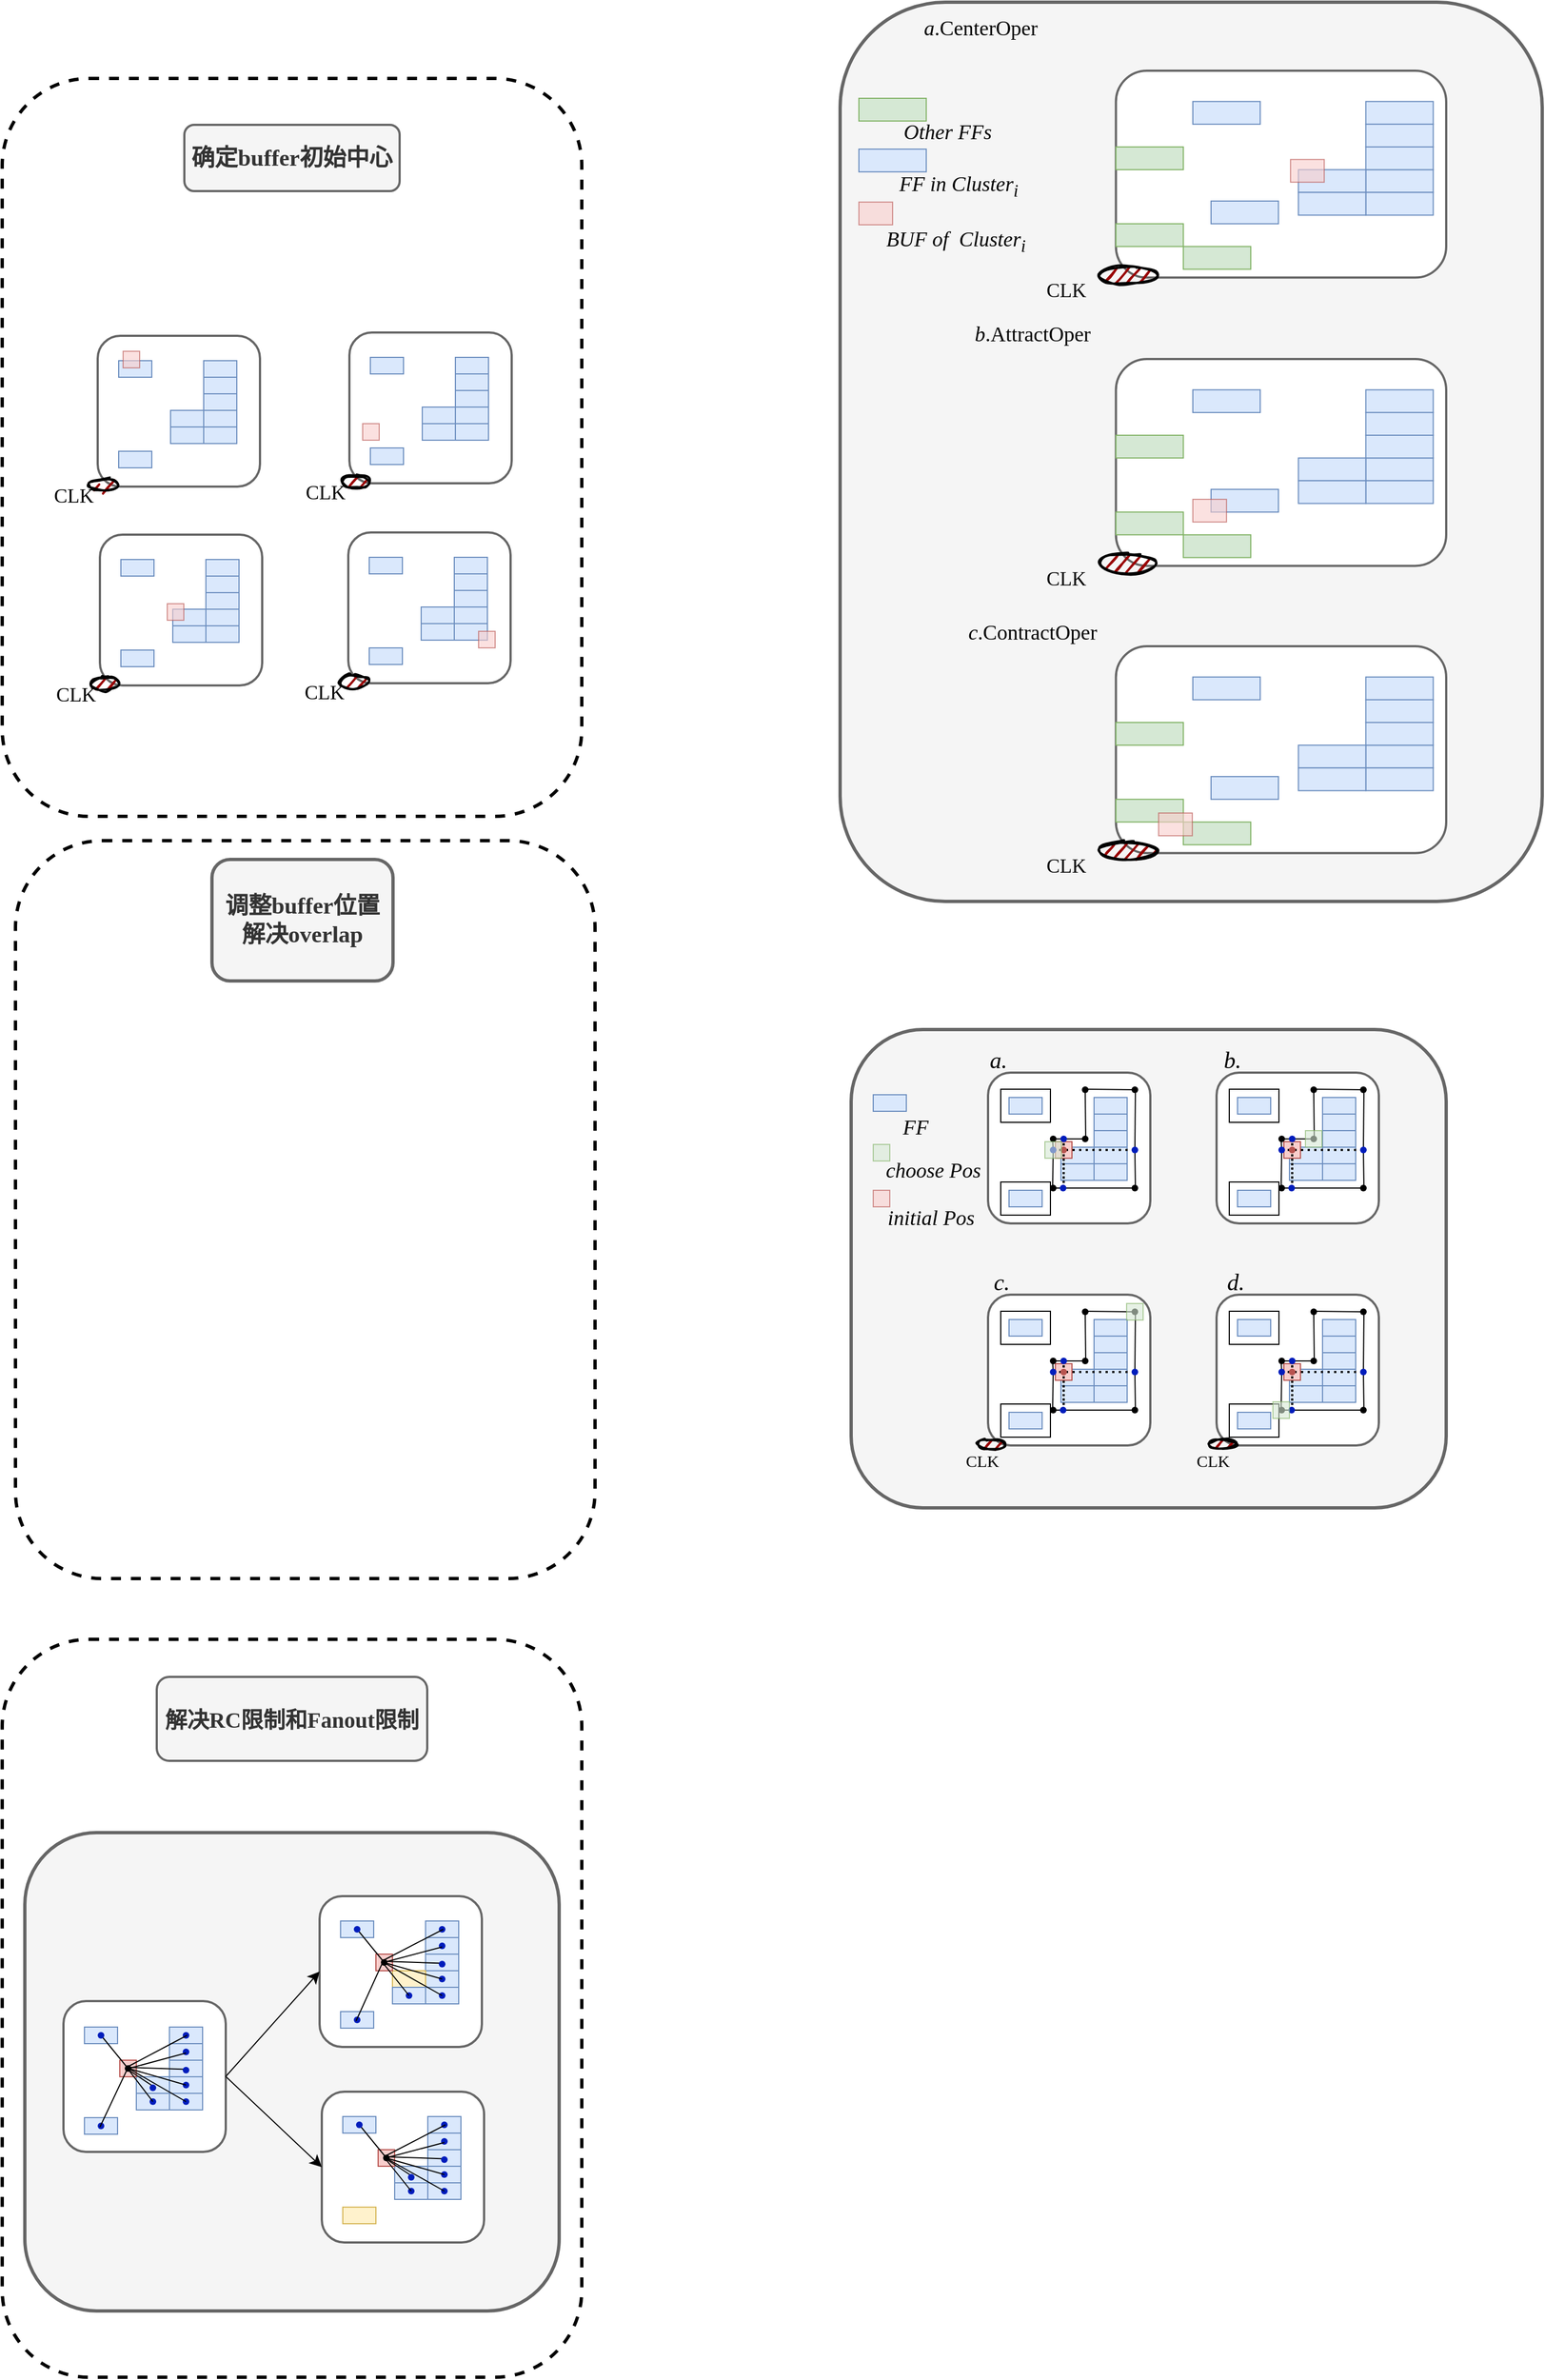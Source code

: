 <mxfile version="25.0.1">
  <diagram name="第 1 页" id="2RRf0Gsr0-RaK11RZiH8">
    <mxGraphModel dx="2432" dy="2130" grid="0" gridSize="10" guides="1" tooltips="1" connect="1" arrows="1" fold="1" page="0" pageScale="1" pageWidth="827" pageHeight="1169" math="0" shadow="0">
      <root>
        <mxCell id="0" />
        <mxCell id="1" parent="0" />
        <mxCell id="UuvYLAh3KXU4s9tIWgAE-1" value="" style="group" vertex="1" connectable="0" parent="1">
          <mxGeometry x="296" y="870" width="525" height="668" as="geometry" />
        </mxCell>
        <mxCell id="UuvYLAh3KXU4s9tIWgAE-2" value="&lt;span style=&quot;color: rgba(0, 0, 0, 0); font-family: monospace; font-size: 0px; text-align: start; text-wrap-mode: nowrap;&quot;&gt;%3CmxGraphModel%3E%3Croot%3E%3CmxCell%20id%3D%220%22%2F%3E%3CmxCell%20id%3D%221%22%20parent%3D%220%22%2F%3E%3CmxCell%20id%3D%222%22%20value%3D%22%22%20style%3D%22rounded%3D1%3BwhiteSpace%3Dwrap%3Bhtml%3D1%3BfillColor%3Dnone%3BfontColor%3D%23333333%3BstrokeColor%3D%23666666%3BstrokeWidth%3D3%3Bdashed%3D1%3B%22%20vertex%3D%221%22%20parent%3D%221%22%3E%3CmxGeometry%20x%3D%22-246.5%22%20y%3D%22163%22%20width%3D%22525%22%20height%3D%22668%22%20as%3D%22geometry%22%2F%3E%3C%2FmxCell%3E%3C%2Froot%3E%3C%2FmxGraphModel%3E&lt;/span&gt;" style="rounded=1;whiteSpace=wrap;html=1;strokeWidth=3;dashed=1;" vertex="1" parent="UuvYLAh3KXU4s9tIWgAE-1">
          <mxGeometry width="525" height="668" as="geometry" />
        </mxCell>
        <mxCell id="UuvYLAh3KXU4s9tIWgAE-3" value="解决&lt;font face=&quot;Times New Roman&quot;&gt;RC&lt;/font&gt;限制和&lt;font face=&quot;Times New Roman&quot;&gt;Fanout&lt;/font&gt;限制" style="rounded=1;whiteSpace=wrap;html=1;strokeWidth=2;fontFamily=宋体;fontStyle=1;fillColor=#f5f5f5;fontColor=#333333;strokeColor=#666666;fontSize=20;" vertex="1" parent="UuvYLAh3KXU4s9tIWgAE-1">
          <mxGeometry x="140" y="34" width="245" height="76" as="geometry" />
        </mxCell>
        <mxCell id="UuvYLAh3KXU4s9tIWgAE-4" value="" style="group;fontSize=18;" vertex="1" connectable="0" parent="UuvYLAh3KXU4s9tIWgAE-1">
          <mxGeometry x="20.5" y="175" width="484" height="433" as="geometry" />
        </mxCell>
        <mxCell id="UuvYLAh3KXU4s9tIWgAE-5" value="&lt;span style=&quot;color: rgba(0, 0, 0, 0); font-family: monospace; font-size: 0px; text-align: start; text-wrap-mode: nowrap;&quot;&gt;%3CmxGraphModel%3E%3Croot%3E%3CmxCell%20id%3D%220%22%2F%3E%3CmxCell%20id%3D%221%22%20parent%3D%220%22%2F%3E%3CmxCell%20id%3D%222%22%20value%3D%22%22%20style%3D%22group%3BfontSize%3D18%3B%22%20vertex%3D%221%22%20connectable%3D%220%22%20parent%3D%221%22%3E%3CmxGeometry%20x%3D%22-226%22%20y%3D%22338%22%20width%3D%22484%22%20height%3D%22433%22%20as%3D%22geometry%22%2F%3E%3C%2FmxCell%3E%3CmxCell%20id%3D%223%22%20value%3D%22%22%20style%3D%22rounded%3D1%3BwhiteSpace%3Dwrap%3Bhtml%3D1%3BfillColor%3D%23f5f5f5%3BfontColor%3D%23333333%3BstrokeColor%3D%23666666%3BstrokeWidth%3D3%3BfontSize%3D18%3B%22%20vertex%3D%221%22%20parent%3D%222%22%3E%3CmxGeometry%20width%3D%22484%22%20height%3D%22433%22%20as%3D%22geometry%22%2F%3E%3C%2FmxCell%3E%3CmxCell%20id%3D%224%22%20value%3D%22%22%20style%3D%22group%3BfontSize%3D18%3B%22%20vertex%3D%221%22%20connectable%3D%220%22%20parent%3D%222%22%3E%3CmxGeometry%20x%3D%2214%22%20y%3D%2258%22%20width%3D%22199%22%20height%3D%22160%22%20as%3D%22geometry%22%2F%3E%3C%2FmxCell%3E%3CmxCell%20id%3D%225%22%20value%3D%22%22%20style%3D%22group%3BstrokeWidth%3D4%3BfontSize%3D18%3B%22%20vertex%3D%221%22%20connectable%3D%220%22%20parent%3D%224%22%3E%3CmxGeometry%20x%3D%2252%22%20width%3D%22147%22%20height%3D%22141%22%20as%3D%22geometry%22%2F%3E%3C%2FmxCell%3E%3CmxCell%20id%3D%226%22%20value%3D%22%22%20style%3D%22rounded%3D1%3BwhiteSpace%3Dwrap%3Bhtml%3D1%3BfillColor%3Ddefault%3BfontColor%3D%23333333%3BstrokeColor%3D%23666666%3BstrokeWidth%3D2%3BfontSize%3D18%3B%22%20vertex%3D%221%22%20parent%3D%225%22%3E%3CmxGeometry%20width%3D%22147%22%20height%3D%22136.5%22%20as%3D%22geometry%22%2F%3E%3C%2FmxCell%3E%3CmxCell%20id%3D%227%22%20value%3D%22%22%20style%3D%22rounded%3D0%3BwhiteSpace%3Dwrap%3Bhtml%3D1%3BfillColor%3D%23dae8fc%3BstrokeColor%3D%236c8ebf%3BfontSize%3D18%3B%22%20vertex%3D%221%22%20parent%3D%225%22%3E%3CmxGeometry%20x%3D%2219%22%20y%3D%2222.5%22%20width%3D%2230%22%20height%3D%2215%22%20as%3D%22geometry%22%2F%3E%3C%2FmxCell%3E%3CmxCell%20id%3D%228%22%20value%3D%22%22%20style%3D%22rounded%3D0%3BwhiteSpace%3Dwrap%3Bhtml%3D1%3BfillColor%3D%23dae8fc%3BstrokeColor%3D%236c8ebf%3BfontSize%3D18%3B%22%20vertex%3D%221%22%20parent%3D%225%22%3E%3CmxGeometry%20x%3D%2296%22%20y%3D%2222.5%22%20width%3D%2230%22%20height%3D%2215%22%20as%3D%22geometry%22%2F%3E%3C%2FmxCell%3E%3CmxCell%20id%3D%229%22%20value%3D%22%22%20style%3D%22rounded%3D0%3BwhiteSpace%3Dwrap%3Bhtml%3D1%3BfillColor%3D%23dae8fc%3BstrokeColor%3D%236c8ebf%3BfontSize%3D18%3B%22%20vertex%3D%221%22%20parent%3D%225%22%3E%3CmxGeometry%20x%3D%2296%22%20y%3D%2267.5%22%20width%3D%2230%22%20height%3D%2215%22%20as%3D%22geometry%22%2F%3E%3C%2FmxCell%3E%3CmxCell%20id%3D%2210%22%20value%3D%22%22%20style%3D%22rounded%3D0%3BwhiteSpace%3Dwrap%3Bhtml%3D1%3BfillColor%3D%23dae8fc%3BstrokeColor%3D%236c8ebf%3BfontSize%3D18%3B%22%20vertex%3D%221%22%20parent%3D%225%22%3E%3CmxGeometry%20x%3D%2296%22%20y%3D%2237.5%22%20width%3D%2230%22%20height%3D%2215%22%20as%3D%22geometry%22%2F%3E%3C%2FmxCell%3E%3CmxCell%20id%3D%2211%22%20value%3D%22%22%20style%3D%22rounded%3D0%3BwhiteSpace%3Dwrap%3Bhtml%3D1%3BfillColor%3D%23dae8fc%3BstrokeColor%3D%236c8ebf%3BfontSize%3D18%3B%22%20vertex%3D%221%22%20parent%3D%225%22%3E%3CmxGeometry%20x%3D%2296%22%20y%3D%2252.5%22%20width%3D%2230%22%20height%3D%2215%22%20as%3D%22geometry%22%2F%3E%3C%2FmxCell%3E%3CmxCell%20id%3D%2212%22%20value%3D%22%22%20style%3D%22rounded%3D0%3BwhiteSpace%3Dwrap%3Bhtml%3D1%3BfillColor%3D%23dae8fc%3BstrokeColor%3D%236c8ebf%3BfontSize%3D18%3B%22%20vertex%3D%221%22%20parent%3D%225%22%3E%3CmxGeometry%20x%3D%2296%22%20y%3D%2282.5%22%20width%3D%2230%22%20height%3D%2215%22%20as%3D%22geometry%22%2F%3E%3C%2FmxCell%3E%3CmxCell%20id%3D%2213%22%20value%3D%22%22%20style%3D%22rounded%3D0%3BwhiteSpace%3Dwrap%3Bhtml%3D1%3BfillColor%3D%23dae8fc%3BstrokeColor%3D%236c8ebf%3BfontSize%3D18%3B%22%20vertex%3D%221%22%20parent%3D%225%22%3E%3CmxGeometry%20x%3D%2219%22%20y%3D%22104.5%22%20width%3D%2230%22%20height%3D%2215%22%20as%3D%22geometry%22%2F%3E%3C%2FmxCell%3E%3CmxCell%20id%3D%2214%22%20value%3D%22%22%20style%3D%22rounded%3D0%3BwhiteSpace%3Dwrap%3Bhtml%3D1%3BfillColor%3D%23dae8fc%3BstrokeColor%3D%236c8ebf%3BfontSize%3D18%3B%22%20vertex%3D%221%22%20parent%3D%225%22%3E%3CmxGeometry%20x%3D%2266%22%20y%3D%2267.5%22%20width%3D%2230%22%20height%3D%2215%22%20as%3D%22geometry%22%2F%3E%3C%2FmxCell%3E%3CmxCell%20id%3D%2215%22%20value%3D%22%22%20style%3D%22rounded%3D0%3BwhiteSpace%3Dwrap%3Bhtml%3D1%3BfillColor%3D%23dae8fc%3BstrokeColor%3D%236c8ebf%3BfontSize%3D18%3B%22%20vertex%3D%221%22%20parent%3D%225%22%3E%3CmxGeometry%20x%3D%2266%22%20y%3D%2282.5%22%20width%3D%2230%22%20height%3D%2215%22%20as%3D%22geometry%22%2F%3E%3C%2FmxCell%3E%3CmxCell%20id%3D%2216%22%20value%3D%22%22%20style%3D%22rounded%3D0%3BwhiteSpace%3Dwrap%3Bhtml%3D1%3BfillColor%3D%23f8cecc%3BstrokeColor%3D%23b85450%3Bopacity%3D60%3BfontSize%3D18%3B%22%20vertex%3D%221%22%20parent%3D%225%22%3E%3CmxGeometry%20x%3D%2261%22%20y%3D%2262.5%22%20width%3D%2215%22%20height%3D%2215%22%20as%3D%22geometry%22%2F%3E%3C%2FmxCell%3E%3CmxCell%20id%3D%2217%22%20value%3D%22%22%20style%3D%22ellipse%3BwhiteSpace%3Dwrap%3Bhtml%3D1%3BstrokeWidth%3D2%3BfillWeight%3D2%3BhachureGap%3D8%3BfillColor%3D%23990000%3BfillStyle%3Ddots%3Bsketch%3D1%3BfontSize%3D18%3B%22%20vertex%3D%221%22%20parent%3D%225%22%3E%3CmxGeometry%20x%3D%22-8%22%20y%3D%22129%22%20width%3D%2227%22%20height%3D%2212%22%20as%3D%22geometry%22%2F%3E%3C%2FmxCell%3E%3CmxCell%20id%3D%2218%22%20value%3D%22%22%20style%3D%22rounded%3D0%3BwhiteSpace%3Dwrap%3Bhtml%3D1%3BfillColor%3D%23f8cecc%3BstrokeColor%3D%23b85450%3Bopacity%3D60%3BfontSize%3D18%3B%22%20vertex%3D%221%22%20parent%3D%225%22%3E%3CmxGeometry%20x%3D%2212%22%20y%3D%2282.5%22%20width%3D%2215%22%20height%3D%2215%22%20as%3D%22geometry%22%2F%3E%3C%2FmxCell%3E%3CmxCell%20id%3D%2219%22%20value%3D%22%22%20style%3D%22rounded%3D0%3BwhiteSpace%3Dwrap%3Bhtml%3D1%3BfillColor%3D%23f8cecc%3BstrokeColor%3D%23b85450%3Bopacity%3D60%3BfontSize%3D18%3B%22%20vertex%3D%221%22%20parent%3D%225%22%3E%3CmxGeometry%20x%3D%22118%22%20y%3D%2216%22%20width%3D%2215%22%20height%3D%2215%22%20as%3D%22geometry%22%2F%3E%3C%2FmxCell%3E%3CmxCell%20id%3D%2220%22%20value%3D%22%22%20style%3D%22rounded%3D0%3BwhiteSpace%3Dwrap%3Bhtml%3D1%3BfillColor%3D%23f8cecc%3BstrokeColor%3D%23b85450%3Bopacity%3D60%3BfontSize%3D18%3B%22%20vertex%3D%221%22%20parent%3D%225%22%3E%3CmxGeometry%20x%3D%22111%22%20y%3D%22109%22%20width%3D%2215%22%20height%3D%2215%22%20as%3D%22geometry%22%2F%3E%3C%2FmxCell%3E%3CmxCell%20id%3D%2221%22%20value%3D%22%22%20style%3D%22rounded%3D0%3BwhiteSpace%3Dwrap%3Bhtml%3D1%3BfillColor%3D%23f8cecc%3BstrokeColor%3D%23b85450%3Bopacity%3D60%3BfontSize%3D18%3B%22%20vertex%3D%221%22%20parent%3D%225%22%3E%3CmxGeometry%20x%3D%2223%22%20y%3D%2214%22%20width%3D%2215%22%20height%3D%2215%22%20as%3D%22geometry%22%2F%3E%3C%2FmxCell%3E%3CmxCell%20id%3D%2222%22%20value%3D%22%26lt%3Bfont%20face%3D%26quot%3BTimes%20New%20Roman%26quot%3B%26gt%3BCLK%26lt%3B%2Ffont%26gt%3B%22%20style%3D%22text%3Bhtml%3D1%3Balign%3Dcenter%3BverticalAlign%3Dmiddle%3BwhiteSpace%3Dwrap%3Brounded%3D0%3BfontSize%3D18%3B%22%20vertex%3D%221%22%20parent%3D%224%22%3E%3CmxGeometry%20y%3D%22130%22%20width%3D%2260%22%20height%3D%2230%22%20as%3D%22geometry%22%2F%3E%3C%2FmxCell%3E%3CmxCell%20id%3D%2223%22%20value%3D%22%22%20style%3D%22group%3BfontSize%3D18%3B%22%20vertex%3D%221%22%20connectable%3D%220%22%20parent%3D%222%22%3E%3CmxGeometry%20x%3D%22242%22%20y%3D%2255%22%20width%3D%22199%22%20height%3D%22160%22%20as%3D%22geometry%22%2F%3E%3C%2FmxCell%3E%3CmxCell%20id%3D%2224%22%20value%3D%22%22%20style%3D%22group%3BstrokeWidth%3D4%3BfontSize%3D18%3B%22%20vertex%3D%221%22%20connectable%3D%220%22%20parent%3D%2223%22%3E%3CmxGeometry%20x%3D%2252%22%20width%3D%22147%22%20height%3D%22141%22%20as%3D%22geometry%22%2F%3E%3C%2FmxCell%3E%3CmxCell%20id%3D%2225%22%20value%3D%22%22%20style%3D%22rounded%3D1%3BwhiteSpace%3Dwrap%3Bhtml%3D1%3BfillColor%3Ddefault%3BfontColor%3D%23333333%3BstrokeColor%3D%23666666%3BstrokeWidth%3D2%3BfontSize%3D18%3B%22%20vertex%3D%221%22%20parent%3D%2224%22%3E%3CmxGeometry%20width%3D%22147%22%20height%3D%22136.5%22%20as%3D%22geometry%22%2F%3E%3C%2FmxCell%3E%3CmxCell%20id%3D%2226%22%20value%3D%22%22%20style%3D%22rounded%3D0%3BwhiteSpace%3Dwrap%3Bhtml%3D1%3BfillColor%3D%23dae8fc%3BstrokeColor%3D%236c8ebf%3BfontSize%3D18%3B%22%20vertex%3D%221%22%20parent%3D%2224%22%3E%3CmxGeometry%20x%3D%2219%22%20y%3D%2222.5%22%20width%3D%2230%22%20height%3D%2215%22%20as%3D%22geometry%22%2F%3E%3C%2FmxCell%3E%3CmxCell%20id%3D%2227%22%20value%3D%22%22%20style%3D%22rounded%3D0%3BwhiteSpace%3Dwrap%3Bhtml%3D1%3BfillColor%3D%23dae8fc%3BstrokeColor%3D%236c8ebf%3BfontSize%3D18%3B%22%20vertex%3D%221%22%20parent%3D%2224%22%3E%3CmxGeometry%20x%3D%2296%22%20y%3D%2222.5%22%20width%3D%2230%22%20height%3D%2215%22%20as%3D%22geometry%22%2F%3E%3C%2FmxCell%3E%3CmxCell%20id%3D%2228%22%20value%3D%22%22%20style%3D%22rounded%3D0%3BwhiteSpace%3Dwrap%3Bhtml%3D1%3BfillColor%3D%23dae8fc%3BstrokeColor%3D%236c8ebf%3BfontSize%3D18%3B%22%20vertex%3D%221%22%20parent%3D%2224%22%3E%3CmxGeometry%20x%3D%2296%22%20y%3D%2267.5%22%20width%3D%2230%22%20height%3D%2215%22%20as%3D%22geometry%22%2F%3E%3C%2FmxCell%3E%3CmxCell%20id%3D%2229%22%20value%3D%22%22%20style%3D%22rounded%3D0%3BwhiteSpace%3Dwrap%3Bhtml%3D1%3BfillColor%3D%23dae8fc%3BstrokeColor%3D%236c8ebf%3BfontSize%3D18%3B%22%20vertex%3D%221%22%20parent%3D%2224%22%3E%3CmxGeometry%20x%3D%2296%22%20y%3D%2237.5%22%20width%3D%2230%22%20height%3D%2215%22%20as%3D%22geometry%22%2F%3E%3C%2FmxCell%3E%3CmxCell%20id%3D%2230%22%20value%3D%22%22%20style%3D%22rounded%3D0%3BwhiteSpace%3Dwrap%3Bhtml%3D1%3BfillColor%3D%23dae8fc%3BstrokeColor%3D%236c8ebf%3BfontSize%3D18%3B%22%20vertex%3D%221%22%20parent%3D%2224%22%3E%3CmxGeometry%20x%3D%2296%22%20y%3D%2252.5%22%20width%3D%2230%22%20height%3D%2215%22%20as%3D%22geometry%22%2F%3E%3C%2FmxCell%3E%3CmxCell%20id%3D%2231%22%20value%3D%22%22%20style%3D%22rounded%3D0%3BwhiteSpace%3Dwrap%3Bhtml%3D1%3BfillColor%3D%23dae8fc%3BstrokeColor%3D%236c8ebf%3BfontSize%3D18%3B%22%20vertex%3D%221%22%20parent%3D%2224%22%3E%3CmxGeometry%20x%3D%2296%22%20y%3D%2282.5%22%20width%3D%2230%22%20height%3D%2215%22%20as%3D%22geometry%22%2F%3E%3C%2FmxCell%3E%3CmxCell%20id%3D%2232%22%20value%3D%22%22%20style%3D%22rounded%3D0%3BwhiteSpace%3Dwrap%3Bhtml%3D1%3BfillColor%3D%23dae8fc%3BstrokeColor%3D%236c8ebf%3BfontSize%3D18%3B%22%20vertex%3D%221%22%20parent%3D%2224%22%3E%3CmxGeometry%20x%3D%2219%22%20y%3D%22104.5%22%20width%3D%2230%22%20height%3D%2215%22%20as%3D%22geometry%22%2F%3E%3C%2FmxCell%3E%3CmxCell%20id%3D%2233%22%20value%3D%22%22%20style%3D%22rounded%3D0%3BwhiteSpace%3Dwrap%3Bhtml%3D1%3BfillColor%3D%23dae8fc%3BstrokeColor%3D%236c8ebf%3BfontSize%3D18%3B%22%20vertex%3D%221%22%20parent%3D%2224%22%3E%3CmxGeometry%20x%3D%2266%22%20y%3D%2267.5%22%20width%3D%2230%22%20height%3D%2215%22%20as%3D%22geometry%22%2F%3E%3C%2FmxCell%3E%3CmxCell%20id%3D%2234%22%20value%3D%22%22%20style%3D%22rounded%3D0%3BwhiteSpace%3Dwrap%3Bhtml%3D1%3BfillColor%3D%23dae8fc%3BstrokeColor%3D%236c8ebf%3BfontSize%3D18%3B%22%20vertex%3D%221%22%20parent%3D%2224%22%3E%3CmxGeometry%20x%3D%2266%22%20y%3D%2282.5%22%20width%3D%2230%22%20height%3D%2215%22%20as%3D%22geometry%22%2F%3E%3C%2FmxCell%3E%3CmxCell%20id%3D%2235%22%20value%3D%22%22%20style%3D%22rounded%3D0%3BwhiteSpace%3Dwrap%3Bhtml%3D1%3BfillColor%3D%23f8cecc%3BstrokeColor%3D%23b85450%3Bopacity%3D60%3BfontSize%3D18%3B%22%20vertex%3D%221%22%20parent%3D%2224%22%3E%3CmxGeometry%20x%3D%2261%22%20y%3D%2262.5%22%20width%3D%2215%22%20height%3D%2215%22%20as%3D%22geometry%22%2F%3E%3C%2FmxCell%3E%3CmxCell%20id%3D%2236%22%20value%3D%22%22%20style%3D%22ellipse%3BwhiteSpace%3Dwrap%3Bhtml%3D1%3BstrokeWidth%3D2%3BfillWeight%3D2%3BhachureGap%3D8%3BfillColor%3D%23990000%3BfillStyle%3Ddots%3Bsketch%3D1%3BfontSize%3D18%3B%22%20vertex%3D%221%22%20parent%3D%2224%22%3E%3CmxGeometry%20x%3D%22-8%22%20y%3D%22129%22%20width%3D%2227%22%20height%3D%2212%22%20as%3D%22geometry%22%2F%3E%3C%2FmxCell%3E%3CmxCell%20id%3D%2237%22%20value%3D%22%22%20style%3D%22rounded%3D0%3BwhiteSpace%3Dwrap%3Bhtml%3D1%3BfillColor%3D%23f8cecc%3BstrokeColor%3D%23b85450%3Bopacity%3D60%3BfontSize%3D18%3B%22%20vertex%3D%221%22%20parent%3D%2224%22%3E%3CmxGeometry%20x%3D%2212%22%20y%3D%2282.5%22%20width%3D%2215%22%20height%3D%2215%22%20as%3D%22geometry%22%2F%3E%3C%2FmxCell%3E%3CmxCell%20id%3D%2238%22%20value%3D%22%22%20style%3D%22rounded%3D0%3BwhiteSpace%3Dwrap%3Bhtml%3D1%3BfillColor%3D%23f8cecc%3BstrokeColor%3D%23b85450%3Bopacity%3D60%3BfontSize%3D18%3B%22%20vertex%3D%221%22%20parent%3D%2224%22%3E%3CmxGeometry%20x%3D%22118%22%20y%3D%2216%22%20width%3D%2215%22%20height%3D%2215%22%20as%3D%22geometry%22%2F%3E%3C%2FmxCell%3E%3CmxCell%20id%3D%2239%22%20value%3D%22%22%20style%3D%22rounded%3D0%3BwhiteSpace%3Dwrap%3Bhtml%3D1%3BfillColor%3D%23f8cecc%3BstrokeColor%3D%23b85450%3Bopacity%3D60%3BfontSize%3D18%3B%22%20vertex%3D%221%22%20parent%3D%2224%22%3E%3CmxGeometry%20x%3D%22111%22%20y%3D%22109%22%20width%3D%2215%22%20height%3D%2215%22%20as%3D%22geometry%22%2F%3E%3C%2FmxCell%3E%3CmxCell%20id%3D%2240%22%20value%3D%22%22%20style%3D%22rounded%3D0%3BwhiteSpace%3Dwrap%3Bhtml%3D1%3BfillColor%3D%23f8cecc%3BstrokeColor%3D%23b85450%3Bopacity%3D60%3BfontSize%3D18%3B%22%20vertex%3D%221%22%20parent%3D%2224%22%3E%3CmxGeometry%20x%3D%2223%22%20y%3D%2214%22%20width%3D%2215%22%20height%3D%2215%22%20as%3D%22geometry%22%2F%3E%3C%2FmxCell%3E%3CmxCell%20id%3D%2241%22%20value%3D%22%26lt%3Bfont%20face%3D%26quot%3BTimes%20New%20Roman%26quot%3B%26gt%3BCLK%26lt%3B%2Ffont%26gt%3B%22%20style%3D%22text%3Bhtml%3D1%3Balign%3Dcenter%3BverticalAlign%3Dmiddle%3BwhiteSpace%3Dwrap%3Brounded%3D0%3BfontSize%3D18%3B%22%20vertex%3D%221%22%20parent%3D%2223%22%3E%3CmxGeometry%20y%3D%22130%22%20width%3D%2260%22%20height%3D%2230%22%20as%3D%22geometry%22%2F%3E%3C%2FmxCell%3E%3CmxCell%20id%3D%2242%22%20value%3D%22%22%20style%3D%22group%3BfontSize%3D18%3B%22%20vertex%3D%221%22%20connectable%3D%220%22%20parent%3D%222%22%3E%3CmxGeometry%20x%3D%2216%22%20y%3D%22238%22%20width%3D%22199%22%20height%3D%22160%22%20as%3D%22geometry%22%2F%3E%3C%2FmxCell%3E%3CmxCell%20id%3D%2243%22%20value%3D%22%22%20style%3D%22group%3BstrokeWidth%3D4%3BfontSize%3D18%3B%22%20vertex%3D%221%22%20connectable%3D%220%22%20parent%3D%2242%22%3E%3CmxGeometry%20x%3D%2252%22%20width%3D%22147%22%20height%3D%22141%22%20as%3D%22geometry%22%2F%3E%3C%2FmxCell%3E%3CmxCell%20id%3D%2244%22%20value%3D%22%22%20style%3D%22rounded%3D1%3BwhiteSpace%3Dwrap%3Bhtml%3D1%3BfillColor%3Ddefault%3BfontColor%3D%23333333%3BstrokeColor%3D%23666666%3BstrokeWidth%3D2%3BfontSize%3D18%3B%22%20vertex%3D%221%22%20parent%3D%2243%22%3E%3CmxGeometry%20width%3D%22147%22%20height%3D%22136.5%22%20as%3D%22geometry%22%2F%3E%3C%2FmxCell%3E%3CmxCell%20id%3D%2245%22%20value%3D%22%22%20style%3D%22rounded%3D0%3BwhiteSpace%3Dwrap%3Bhtml%3D1%3BfillColor%3D%23dae8fc%3BstrokeColor%3D%236c8ebf%3BfontSize%3D18%3B%22%20vertex%3D%221%22%20parent%3D%2243%22%3E%3CmxGeometry%20x%3D%2219%22%20y%3D%2222.5%22%20width%3D%2230%22%20height%3D%2215%22%20as%3D%22geometry%22%2F%3E%3C%2FmxCell%3E%3CmxCell%20id%3D%2246%22%20value%3D%22%22%20style%3D%22rounded%3D0%3BwhiteSpace%3Dwrap%3Bhtml%3D1%3BfillColor%3D%23dae8fc%3BstrokeColor%3D%236c8ebf%3BfontSize%3D18%3B%22%20vertex%3D%221%22%20parent%3D%2243%22%3E%3CmxGeometry%20x%3D%2296%22%20y%3D%2222.5%22%20width%3D%2230%22%20height%3D%2215%22%20as%3D%22geometry%22%2F%3E%3C%2FmxCell%3E%3CmxCell%20id%3D%2247%22%20value%3D%22%22%20style%3D%22rounded%3D0%3BwhiteSpace%3Dwrap%3Bhtml%3D1%3BfillColor%3D%23dae8fc%3BstrokeColor%3D%236c8ebf%3BfontSize%3D18%3B%22%20vertex%3D%221%22%20parent%3D%2243%22%3E%3CmxGeometry%20x%3D%2296%22%20y%3D%2267.5%22%20width%3D%2230%22%20height%3D%2215%22%20as%3D%22geometry%22%2F%3E%3C%2FmxCell%3E%3CmxCell%20id%3D%2248%22%20value%3D%22%22%20style%3D%22rounded%3D0%3BwhiteSpace%3Dwrap%3Bhtml%3D1%3BfillColor%3D%23dae8fc%3BstrokeColor%3D%236c8ebf%3BfontSize%3D18%3B%22%20vertex%3D%221%22%20parent%3D%2243%22%3E%3CmxGeometry%20x%3D%2296%22%20y%3D%2237.5%22%20width%3D%2230%22%20height%3D%2215%22%20as%3D%22geometry%22%2F%3E%3C%2FmxCell%3E%3CmxCell%20id%3D%2249%22%20value%3D%22%22%20style%3D%22rounded%3D0%3BwhiteSpace%3Dwrap%3Bhtml%3D1%3BfillColor%3D%23dae8fc%3BstrokeColor%3D%236c8ebf%3BfontSize%3D18%3B%22%20vertex%3D%221%22%20parent%3D%2243%22%3E%3CmxGeometry%20x%3D%2296%22%20y%3D%2252.5%22%20width%3D%2230%22%20height%3D%2215%22%20as%3D%22geometry%22%2F%3E%3C%2FmxCell%3E%3CmxCell%20id%3D%2250%22%20value%3D%22%22%20style%3D%22rounded%3D0%3BwhiteSpace%3Dwrap%3Bhtml%3D1%3BfillColor%3D%23dae8fc%3BstrokeColor%3D%236c8ebf%3BfontSize%3D18%3B%22%20vertex%3D%221%22%20parent%3D%2243%22%3E%3CmxGeometry%20x%3D%2296%22%20y%3D%2282.5%22%20width%3D%2230%22%20height%3D%2215%22%20as%3D%22geometry%22%2F%3E%3C%2FmxCell%3E%3CmxCell%20id%3D%2251%22%20value%3D%22%22%20style%3D%22rounded%3D0%3BwhiteSpace%3Dwrap%3Bhtml%3D1%3BfillColor%3D%23dae8fc%3BstrokeColor%3D%236c8ebf%3BfontSize%3D18%3B%22%20vertex%3D%221%22%20parent%3D%2243%22%3E%3CmxGeometry%20x%3D%2219%22%20y%3D%22104.5%22%20width%3D%2230%22%20height%3D%2215%22%20as%3D%22geometry%22%2F%3E%3C%2FmxCell%3E%3CmxCell%20id%3D%2252%22%20value%3D%22%22%20style%3D%22rounded%3D0%3BwhiteSpace%3Dwrap%3Bhtml%3D1%3BfillColor%3D%23dae8fc%3BstrokeColor%3D%236c8ebf%3BfontSize%3D18%3B%22%20vertex%3D%221%22%20parent%3D%2243%22%3E%3CmxGeometry%20x%3D%2266%22%20y%3D%2267.5%22%20width%3D%2230%22%20height%3D%2215%22%20as%3D%22geometry%22%2F%3E%3C%2FmxCell%3E%3CmxCell%20id%3D%2253%22%20value%3D%22%22%20style%3D%22rounded%3D0%3BwhiteSpace%3Dwrap%3Bhtml%3D1%3BfillColor%3D%23dae8fc%3BstrokeColor%3D%236c8ebf%3BfontSize%3D18%3B%22%20vertex%3D%221%22%20parent%3D%2243%22%3E%3CmxGeometry%20x%3D%2266%22%20y%3D%2282.5%22%20width%3D%2230%22%20height%3D%2215%22%20as%3D%22geometry%22%2F%3E%3C%2FmxCell%3E%3CmxCell%20id%3D%2254%22%20value%3D%22%22%20style%3D%22rounded%3D0%3BwhiteSpace%3Dwrap%3Bhtml%3D1%3BfillColor%3D%23f8cecc%3BstrokeColor%3D%23b85450%3Bopacity%3D60%3BfontSize%3D18%3B%22%20vertex%3D%221%22%20parent%3D%2243%22%3E%3CmxGeometry%20x%3D%2261%22%20y%3D%2262.5%22%20width%3D%2215%22%20height%3D%2215%22%20as%3D%22geometry%22%2F%3E%3C%2FmxCell%3E%3CmxCell%20id%3D%2255%22%20value%3D%22%22%20style%3D%22ellipse%3BwhiteSpace%3Dwrap%3Bhtml%3D1%3BstrokeWidth%3D2%3BfillWeight%3D2%3BhachureGap%3D8%3BfillColor%3D%23990000%3BfillStyle%3Ddots%3Bsketch%3D1%3BfontSize%3D18%3B%22%20vertex%3D%221%22%20parent%3D%2243%22%3E%3CmxGeometry%20x%3D%22-8%22%20y%3D%22129%22%20width%3D%2227%22%20height%3D%2212%22%20as%3D%22geometry%22%2F%3E%3C%2FmxCell%3E%3CmxCell%20id%3D%2256%22%20value%3D%22%22%20style%3D%22rounded%3D0%3BwhiteSpace%3Dwrap%3Bhtml%3D1%3BfillColor%3D%23f8cecc%3BstrokeColor%3D%23b85450%3Bopacity%3D60%3BfontSize%3D18%3B%22%20vertex%3D%221%22%20parent%3D%2243%22%3E%3CmxGeometry%20x%3D%2212%22%20y%3D%2282.5%22%20width%3D%2215%22%20height%3D%2215%22%20as%3D%22geometry%22%2F%3E%3C%2FmxCell%3E%3CmxCell%20id%3D%2257%22%20value%3D%22%22%20style%3D%22rounded%3D0%3BwhiteSpace%3Dwrap%3Bhtml%3D1%3BfillColor%3D%23f8cecc%3BstrokeColor%3D%23b85450%3Bopacity%3D60%3BfontSize%3D18%3B%22%20vertex%3D%221%22%20parent%3D%2243%22%3E%3CmxGeometry%20x%3D%22118%22%20y%3D%2216%22%20width%3D%2215%22%20height%3D%2215%22%20as%3D%22geometry%22%2F%3E%3C%2FmxCell%3E%3CmxCell%20id%3D%2258%22%20value%3D%22%22%20style%3D%22rounded%3D0%3BwhiteSpace%3Dwrap%3Bhtml%3D1%3BfillColor%3D%23f8cecc%3BstrokeColor%3D%23b85450%3Bopacity%3D60%3BfontSize%3D18%3B%22%20vertex%3D%221%22%20parent%3D%2243%22%3E%3CmxGeometry%20x%3D%22111%22%20y%3D%22109%22%20width%3D%2215%22%20height%3D%2215%22%20as%3D%22geometry%22%2F%3E%3C%2FmxCell%3E%3CmxCell%20id%3D%2259%22%20value%3D%22%22%20style%3D%22rounded%3D0%3BwhiteSpace%3Dwrap%3Bhtml%3D1%3BfillColor%3D%23f8cecc%3BstrokeColor%3D%23b85450%3Bopacity%3D60%3BfontSize%3D18%3B%22%20vertex%3D%221%22%20parent%3D%2243%22%3E%3CmxGeometry%20x%3D%2223%22%20y%3D%2214%22%20width%3D%2215%22%20height%3D%2215%22%20as%3D%22geometry%22%2F%3E%3C%2FmxCell%3E%3CmxCell%20id%3D%2260%22%20value%3D%22%26lt%3Bfont%20face%3D%26quot%3BTimes%20New%20Roman%26quot%3B%26gt%3BCLK%26lt%3B%2Ffont%26gt%3B%22%20style%3D%22text%3Bhtml%3D1%3Balign%3Dcenter%3BverticalAlign%3Dmiddle%3BwhiteSpace%3Dwrap%3Brounded%3D0%3BfontSize%3D18%3B%22%20vertex%3D%221%22%20parent%3D%2242%22%3E%3CmxGeometry%20y%3D%22130%22%20width%3D%2260%22%20height%3D%2230%22%20as%3D%22geometry%22%2F%3E%3C%2FmxCell%3E%3CmxCell%20id%3D%2261%22%20value%3D%22%22%20style%3D%22group%3BfontSize%3D18%3B%22%20vertex%3D%221%22%20connectable%3D%220%22%20parent%3D%222%22%3E%3CmxGeometry%20x%3D%22241%22%20y%3D%22236%22%20width%3D%22199%22%20height%3D%22160%22%20as%3D%22geometry%22%2F%3E%3C%2FmxCell%3E%3CmxCell%20id%3D%2262%22%20value%3D%22%22%20style%3D%22group%3BstrokeWidth%3D4%3BfontSize%3D18%3B%22%20vertex%3D%221%22%20connectable%3D%220%22%20parent%3D%2261%22%3E%3CmxGeometry%20x%3D%2252%22%20width%3D%22147%22%20height%3D%22141%22%20as%3D%22geometry%22%2F%3E%3C%2FmxCell%3E%3CmxCell%20id%3D%2263%22%20value%3D%22%22%20style%3D%22rounded%3D1%3BwhiteSpace%3Dwrap%3Bhtml%3D1%3BfillColor%3Ddefault%3BfontColor%3D%23333333%3BstrokeColor%3D%23666666%3BstrokeWidth%3D2%3BfontSize%3D18%3B%22%20vertex%3D%221%22%20parent%3D%2262%22%3E%3CmxGeometry%20width%3D%22147%22%20height%3D%22136.5%22%20as%3D%22geometry%22%2F%3E%3C%2FmxCell%3E%3CmxCell%20id%3D%2264%22%20value%3D%22%22%20style%3D%22rounded%3D0%3BwhiteSpace%3Dwrap%3Bhtml%3D1%3BfillColor%3D%23dae8fc%3BstrokeColor%3D%236c8ebf%3BfontSize%3D18%3B%22%20vertex%3D%221%22%20parent%3D%2262%22%3E%3CmxGeometry%20x%3D%2219%22%20y%3D%2222.5%22%20width%3D%2230%22%20height%3D%2215%22%20as%3D%22geometry%22%2F%3E%3C%2FmxCell%3E%3CmxCell%20id%3D%2265%22%20value%3D%22%22%20style%3D%22rounded%3D0%3BwhiteSpace%3Dwrap%3Bhtml%3D1%3BfillColor%3D%23dae8fc%3BstrokeColor%3D%236c8ebf%3BfontSize%3D18%3B%22%20vertex%3D%221%22%20parent%3D%2262%22%3E%3CmxGeometry%20x%3D%2296%22%20y%3D%2222.5%22%20width%3D%2230%22%20height%3D%2215%22%20as%3D%22geometry%22%2F%3E%3C%2FmxCell%3E%3CmxCell%20id%3D%2266%22%20value%3D%22%22%20style%3D%22rounded%3D0%3BwhiteSpace%3Dwrap%3Bhtml%3D1%3BfillColor%3D%23dae8fc%3BstrokeColor%3D%236c8ebf%3BfontSize%3D18%3B%22%20vertex%3D%221%22%20parent%3D%2262%22%3E%3CmxGeometry%20x%3D%2296%22%20y%3D%2267.5%22%20width%3D%2230%22%20height%3D%2215%22%20as%3D%22geometry%22%2F%3E%3C%2FmxCell%3E%3CmxCell%20id%3D%2267%22%20value%3D%22%22%20style%3D%22rounded%3D0%3BwhiteSpace%3Dwrap%3Bhtml%3D1%3BfillColor%3D%23dae8fc%3BstrokeColor%3D%236c8ebf%3BfontSize%3D18%3B%22%20vertex%3D%221%22%20parent%3D%2262%22%3E%3CmxGeometry%20x%3D%2296%22%20y%3D%2237.5%22%20width%3D%2230%22%20height%3D%2215%22%20as%3D%22geometry%22%2F%3E%3C%2FmxCell%3E%3CmxCell%20id%3D%2268%22%20value%3D%22%22%20style%3D%22rounded%3D0%3BwhiteSpace%3Dwrap%3Bhtml%3D1%3BfillColor%3D%23dae8fc%3BstrokeColor%3D%236c8ebf%3BfontSize%3D18%3B%22%20vertex%3D%221%22%20parent%3D%2262%22%3E%3CmxGeometry%20x%3D%2296%22%20y%3D%2252.5%22%20width%3D%2230%22%20height%3D%2215%22%20as%3D%22geometry%22%2F%3E%3C%2FmxCell%3E%3CmxCell%20id%3D%2269%22%20value%3D%22%22%20style%3D%22rounded%3D0%3BwhiteSpace%3Dwrap%3Bhtml%3D1%3BfillColor%3D%23dae8fc%3BstrokeColor%3D%236c8ebf%3BfontSize%3D18%3B%22%20vertex%3D%221%22%20parent%3D%2262%22%3E%3CmxGeometry%20x%3D%2296%22%20y%3D%2282.5%22%20width%3D%2230%22%20height%3D%2215%22%20as%3D%22geometry%22%2F%3E%3C%2FmxCell%3E%3CmxCell%20id%3D%2270%22%20value%3D%22%22%20style%3D%22rounded%3D0%3BwhiteSpace%3Dwrap%3Bhtml%3D1%3BfillColor%3D%23dae8fc%3BstrokeColor%3D%236c8ebf%3BfontSize%3D18%3B%22%20vertex%3D%221%22%20parent%3D%2262%22%3E%3CmxGeometry%20x%3D%2219%22%20y%3D%22104.5%22%20width%3D%2230%22%20height%3D%2215%22%20as%3D%22geometry%22%2F%3E%3C%2FmxCell%3E%3CmxCell%20id%3D%2271%22%20value%3D%22%22%20style%3D%22rounded%3D0%3BwhiteSpace%3Dwrap%3Bhtml%3D1%3BfillColor%3D%23dae8fc%3BstrokeColor%3D%236c8ebf%3BfontSize%3D18%3B%22%20vertex%3D%221%22%20parent%3D%2262%22%3E%3CmxGeometry%20x%3D%2266%22%20y%3D%2267.5%22%20width%3D%2230%22%20height%3D%2215%22%20as%3D%22geometry%22%2F%3E%3C%2FmxCell%3E%3CmxCell%20id%3D%2272%22%20value%3D%22%22%20style%3D%22rounded%3D0%3BwhiteSpace%3Dwrap%3Bhtml%3D1%3BfillColor%3D%23dae8fc%3BstrokeColor%3D%236c8ebf%3BfontSize%3D18%3B%22%20vertex%3D%221%22%20parent%3D%2262%22%3E%3CmxGeometry%20x%3D%2266%22%20y%3D%2282.5%22%20width%3D%2230%22%20height%3D%2215%22%20as%3D%22geometry%22%2F%3E%3C%2FmxCell%3E%3CmxCell%20id%3D%2273%22%20value%3D%22%22%20style%3D%22rounded%3D0%3BwhiteSpace%3Dwrap%3Bhtml%3D1%3BfillColor%3D%23f8cecc%3BstrokeColor%3D%23b85450%3Bopacity%3D60%3BfontSize%3D18%3B%22%20vertex%3D%221%22%20parent%3D%2262%22%3E%3CmxGeometry%20x%3D%2261%22%20y%3D%2262.5%22%20width%3D%2215%22%20height%3D%2215%22%20as%3D%22geometry%22%2F%3E%3C%2FmxCell%3E%3CmxCell%20id%3D%2274%22%20value%3D%22%22%20style%3D%22ellipse%3BwhiteSpace%3Dwrap%3Bhtml%3D1%3BstrokeWidth%3D2%3BfillWeight%3D2%3BhachureGap%3D8%3BfillColor%3D%23990000%3BfillStyle%3Ddots%3Bsketch%3D1%3BfontSize%3D18%3B%22%20vertex%3D%221%22%20parent%3D%2262%22%3E%3CmxGeometry%20x%3D%22-8%22%20y%3D%22129%22%20width%3D%2227%22%20height%3D%2212%22%20as%3D%22geometry%22%2F%3E%3C%2FmxCell%3E%3CmxCell%20id%3D%2275%22%20value%3D%22%22%20style%3D%22rounded%3D0%3BwhiteSpace%3Dwrap%3Bhtml%3D1%3BfillColor%3D%23f8cecc%3BstrokeColor%3D%23b85450%3Bopacity%3D60%3BfontSize%3D18%3B%22%20vertex%3D%221%22%20parent%3D%2262%22%3E%3CmxGeometry%20x%3D%2212%22%20y%3D%2282.5%22%20width%3D%2215%22%20height%3D%2215%22%20as%3D%22geometry%22%2F%3E%3C%2FmxCell%3E%3CmxCell%20id%3D%2276%22%20value%3D%22%22%20style%3D%22rounded%3D0%3BwhiteSpace%3Dwrap%3Bhtml%3D1%3BfillColor%3D%23f8cecc%3BstrokeColor%3D%23b85450%3Bopacity%3D60%3BfontSize%3D18%3B%22%20vertex%3D%221%22%20parent%3D%2262%22%3E%3CmxGeometry%20x%3D%22118%22%20y%3D%2216%22%20width%3D%2215%22%20height%3D%2215%22%20as%3D%22geometry%22%2F%3E%3C%2FmxCell%3E%3CmxCell%20id%3D%2277%22%20value%3D%22%22%20style%3D%22rounded%3D0%3BwhiteSpace%3Dwrap%3Bhtml%3D1%3BfillColor%3D%23f8cecc%3BstrokeColor%3D%23b85450%3Bopacity%3D60%3BfontSize%3D18%3B%22%20vertex%3D%221%22%20parent%3D%2262%22%3E%3CmxGeometry%20x%3D%22111%22%20y%3D%22109%22%20width%3D%2215%22%20height%3D%2215%22%20as%3D%22geometry%22%2F%3E%3C%2FmxCell%3E%3CmxCell%20id%3D%2278%22%20value%3D%22%22%20style%3D%22rounded%3D0%3BwhiteSpace%3Dwrap%3Bhtml%3D1%3BfillColor%3D%23f8cecc%3BstrokeColor%3D%23b85450%3Bopacity%3D60%3BfontSize%3D18%3B%22%20vertex%3D%221%22%20parent%3D%2262%22%3E%3CmxGeometry%20x%3D%2223%22%20y%3D%2214%22%20width%3D%2215%22%20height%3D%2215%22%20as%3D%22geometry%22%2F%3E%3C%2FmxCell%3E%3CmxCell%20id%3D%2279%22%20value%3D%22%26lt%3Bfont%20face%3D%26quot%3BTimes%20New%20Roman%26quot%3B%26gt%3BCLK%26lt%3B%2Ffont%26gt%3B%22%20style%3D%22text%3Bhtml%3D1%3Balign%3Dcenter%3BverticalAlign%3Dmiddle%3BwhiteSpace%3Dwrap%3Brounded%3D0%3BfontSize%3D18%3B%22%20vertex%3D%221%22%20parent%3D%2261%22%3E%3CmxGeometry%20y%3D%22130%22%20width%3D%2260%22%20height%3D%2230%22%20as%3D%22geometry%22%2F%3E%3C%2FmxCell%3E%3C%2Froot%3E%3C%2FmxGraphModel%3E&lt;/span&gt;" style="rounded=1;whiteSpace=wrap;html=1;fillColor=#f5f5f5;fontColor=#333333;strokeColor=#666666;strokeWidth=3;fontSize=18;" vertex="1" parent="UuvYLAh3KXU4s9tIWgAE-4">
          <mxGeometry width="484" height="433" as="geometry" />
        </mxCell>
        <mxCell id="UuvYLAh3KXU4s9tIWgAE-6" value="" style="group;fontSize=18;" vertex="1" connectable="0" parent="UuvYLAh3KXU4s9tIWgAE-4">
          <mxGeometry x="267" y="57.5" width="147" height="136.5" as="geometry" />
        </mxCell>
        <mxCell id="UuvYLAh3KXU4s9tIWgAE-7" value="" style="group;strokeWidth=4;fontSize=18;" vertex="1" connectable="0" parent="UuvYLAh3KXU4s9tIWgAE-6">
          <mxGeometry width="147" height="136.5" as="geometry" />
        </mxCell>
        <mxCell id="UuvYLAh3KXU4s9tIWgAE-8" value="" style="rounded=1;whiteSpace=wrap;html=1;fillColor=default;fontColor=#333333;strokeColor=#666666;strokeWidth=2;fontSize=18;" vertex="1" parent="UuvYLAh3KXU4s9tIWgAE-7">
          <mxGeometry width="147" height="136.5" as="geometry" />
        </mxCell>
        <mxCell id="UuvYLAh3KXU4s9tIWgAE-9" value="" style="rounded=0;whiteSpace=wrap;html=1;fillColor=#dae8fc;strokeColor=#6c8ebf;fontSize=18;" vertex="1" parent="UuvYLAh3KXU4s9tIWgAE-7">
          <mxGeometry x="19" y="22.5" width="30" height="15" as="geometry" />
        </mxCell>
        <mxCell id="UuvYLAh3KXU4s9tIWgAE-10" value="" style="rounded=0;whiteSpace=wrap;html=1;fillColor=#dae8fc;strokeColor=#6c8ebf;fontSize=18;" vertex="1" parent="UuvYLAh3KXU4s9tIWgAE-7">
          <mxGeometry x="96" y="22.5" width="30" height="15" as="geometry" />
        </mxCell>
        <mxCell id="UuvYLAh3KXU4s9tIWgAE-11" value="" style="rounded=0;whiteSpace=wrap;html=1;fillColor=#dae8fc;strokeColor=#6c8ebf;fontSize=18;" vertex="1" parent="UuvYLAh3KXU4s9tIWgAE-7">
          <mxGeometry x="96" y="67.5" width="30" height="15" as="geometry" />
        </mxCell>
        <mxCell id="UuvYLAh3KXU4s9tIWgAE-12" value="" style="rounded=0;whiteSpace=wrap;html=1;fillColor=#dae8fc;strokeColor=#6c8ebf;fontSize=18;" vertex="1" parent="UuvYLAh3KXU4s9tIWgAE-7">
          <mxGeometry x="96" y="37.5" width="30" height="15" as="geometry" />
        </mxCell>
        <mxCell id="UuvYLAh3KXU4s9tIWgAE-13" value="" style="rounded=0;whiteSpace=wrap;html=1;fillColor=#dae8fc;strokeColor=#6c8ebf;fontSize=18;" vertex="1" parent="UuvYLAh3KXU4s9tIWgAE-7">
          <mxGeometry x="96" y="52.5" width="30" height="15" as="geometry" />
        </mxCell>
        <mxCell id="UuvYLAh3KXU4s9tIWgAE-14" value="" style="rounded=0;whiteSpace=wrap;html=1;fillColor=#dae8fc;strokeColor=#6c8ebf;fontSize=18;" vertex="1" parent="UuvYLAh3KXU4s9tIWgAE-7">
          <mxGeometry x="96" y="82.5" width="30" height="15" as="geometry" />
        </mxCell>
        <mxCell id="UuvYLAh3KXU4s9tIWgAE-15" value="" style="rounded=0;whiteSpace=wrap;html=1;fillColor=#dae8fc;strokeColor=#6c8ebf;fontSize=18;" vertex="1" parent="UuvYLAh3KXU4s9tIWgAE-7">
          <mxGeometry x="19" y="104.5" width="30" height="15" as="geometry" />
        </mxCell>
        <mxCell id="UuvYLAh3KXU4s9tIWgAE-16" value="" style="rounded=0;whiteSpace=wrap;html=1;fillColor=#fff2cc;strokeColor=#d6b656;fontSize=18;" vertex="1" parent="UuvYLAh3KXU4s9tIWgAE-7">
          <mxGeometry x="66" y="67.5" width="30" height="15" as="geometry" />
        </mxCell>
        <mxCell id="UuvYLAh3KXU4s9tIWgAE-17" value="" style="rounded=0;whiteSpace=wrap;html=1;fillColor=#dae8fc;strokeColor=#6c8ebf;fontSize=18;" vertex="1" parent="UuvYLAh3KXU4s9tIWgAE-7">
          <mxGeometry x="66" y="82.5" width="30" height="15" as="geometry" />
        </mxCell>
        <mxCell id="UuvYLAh3KXU4s9tIWgAE-18" value="" style="rounded=0;whiteSpace=wrap;html=1;fillColor=#f8cecc;strokeColor=#b85450;fontSize=18;" vertex="1" parent="UuvYLAh3KXU4s9tIWgAE-7">
          <mxGeometry x="51" y="52.5" width="15" height="15" as="geometry" />
        </mxCell>
        <mxCell id="UuvYLAh3KXU4s9tIWgAE-19" value="" style="shape=waypoint;sketch=0;fillStyle=solid;size=6;pointerEvents=1;points=[];fillColor=none;resizable=0;rotatable=0;perimeter=centerPerimeter;snapToPoint=1;fontSize=18;" vertex="1" parent="UuvYLAh3KXU4s9tIWgAE-7">
          <mxGeometry x="48.5" y="50" width="20" height="20" as="geometry" />
        </mxCell>
        <mxCell id="UuvYLAh3KXU4s9tIWgAE-20" value="" style="endArrow=none;html=1;rounded=0;fontSize=18;startSize=8;endSize=8;curved=1;exitX=0.401;exitY=0.833;exitDx=0;exitDy=0;exitPerimeter=0;" edge="1" parent="UuvYLAh3KXU4s9tIWgAE-7" source="UuvYLAh3KXU4s9tIWgAE-19">
          <mxGeometry width="50" height="50" relative="1" as="geometry">
            <mxPoint x="12" y="94" as="sourcePoint" />
            <mxPoint x="34" y="30" as="targetPoint" />
          </mxGeometry>
        </mxCell>
        <mxCell id="UuvYLAh3KXU4s9tIWgAE-21" value="" style="endArrow=none;html=1;rounded=0;fontSize=18;startSize=8;endSize=8;curved=1;exitX=0.5;exitY=0.55;exitDx=0;exitDy=0;exitPerimeter=0;" edge="1" parent="UuvYLAh3KXU4s9tIWgAE-7" source="UuvYLAh3KXU4s9tIWgAE-13">
          <mxGeometry width="50" height="50" relative="1" as="geometry">
            <mxPoint x="111" y="75.75" as="sourcePoint" />
            <mxPoint x="59" y="59" as="targetPoint" />
          </mxGeometry>
        </mxCell>
        <mxCell id="UuvYLAh3KXU4s9tIWgAE-22" value="" style="shape=waypoint;sketch=0;fillStyle=solid;size=6;pointerEvents=1;points=[];fillColor=#0050ef;resizable=0;rotatable=0;perimeter=centerPerimeter;snapToPoint=1;strokeColor=#001DBC;fontColor=#ffffff;fontSize=18;" vertex="1" parent="UuvYLAh3KXU4s9tIWgAE-7">
          <mxGeometry x="24" y="102" width="20" height="20" as="geometry" />
        </mxCell>
        <mxCell id="UuvYLAh3KXU4s9tIWgAE-23" value="" style="shape=waypoint;sketch=0;fillStyle=solid;size=6;pointerEvents=1;points=[];fillColor=#0050ef;resizable=0;rotatable=0;perimeter=centerPerimeter;snapToPoint=1;strokeColor=#001DBC;fontColor=#ffffff;fontSize=18;" vertex="1" parent="UuvYLAh3KXU4s9tIWgAE-7">
          <mxGeometry x="24" y="20" width="20" height="20" as="geometry" />
        </mxCell>
        <mxCell id="UuvYLAh3KXU4s9tIWgAE-24" value="" style="shape=waypoint;sketch=0;fillStyle=solid;size=6;pointerEvents=1;points=[];fillColor=#0050ef;resizable=0;rotatable=0;perimeter=centerPerimeter;snapToPoint=1;strokeColor=#001DBC;fontColor=#ffffff;fontSize=18;" vertex="1" parent="UuvYLAh3KXU4s9tIWgAE-7">
          <mxGeometry x="71" y="80" width="20" height="20" as="geometry" />
        </mxCell>
        <mxCell id="UuvYLAh3KXU4s9tIWgAE-25" value="" style="shape=waypoint;sketch=0;fillStyle=solid;size=6;pointerEvents=1;points=[];fillColor=#0050ef;resizable=0;rotatable=0;perimeter=centerPerimeter;snapToPoint=1;strokeColor=#001DBC;fontColor=#ffffff;fontSize=18;" vertex="1" parent="UuvYLAh3KXU4s9tIWgAE-7">
          <mxGeometry x="101" y="80" width="20" height="20" as="geometry" />
        </mxCell>
        <mxCell id="UuvYLAh3KXU4s9tIWgAE-26" value="" style="shape=waypoint;sketch=0;fillStyle=solid;size=6;pointerEvents=1;points=[];fillColor=#0050ef;resizable=0;rotatable=0;perimeter=centerPerimeter;snapToPoint=1;strokeColor=#001DBC;fontColor=#ffffff;fontSize=18;" vertex="1" parent="UuvYLAh3KXU4s9tIWgAE-7">
          <mxGeometry x="101" y="65" width="20" height="20" as="geometry" />
        </mxCell>
        <mxCell id="UuvYLAh3KXU4s9tIWgAE-27" value="" style="shape=waypoint;sketch=0;fillStyle=solid;size=6;pointerEvents=1;points=[];fillColor=#0050ef;resizable=0;rotatable=0;perimeter=centerPerimeter;snapToPoint=1;strokeColor=#001DBC;fontColor=#ffffff;fontSize=18;" vertex="1" parent="UuvYLAh3KXU4s9tIWgAE-7">
          <mxGeometry x="101" y="51.5" width="20" height="20" as="geometry" />
        </mxCell>
        <mxCell id="UuvYLAh3KXU4s9tIWgAE-28" value="" style="shape=waypoint;sketch=0;fillStyle=solid;size=6;pointerEvents=1;points=[];fillColor=#0050ef;resizable=0;rotatable=0;perimeter=centerPerimeter;snapToPoint=1;strokeColor=#001DBC;fontColor=#ffffff;fontSize=18;" vertex="1" parent="UuvYLAh3KXU4s9tIWgAE-7">
          <mxGeometry x="101" y="35" width="20" height="20" as="geometry" />
        </mxCell>
        <mxCell id="UuvYLAh3KXU4s9tIWgAE-29" value="" style="shape=waypoint;sketch=0;fillStyle=solid;size=6;pointerEvents=1;points=[];fillColor=#0050ef;resizable=0;rotatable=0;perimeter=centerPerimeter;snapToPoint=1;strokeColor=#001DBC;fontColor=#ffffff;fontSize=18;" vertex="1" parent="UuvYLAh3KXU4s9tIWgAE-7">
          <mxGeometry x="101" y="20" width="20" height="20" as="geometry" />
        </mxCell>
        <mxCell id="UuvYLAh3KXU4s9tIWgAE-30" value="" style="endArrow=none;html=1;rounded=0;fontSize=18;startSize=8;endSize=8;curved=1;exitX=0.467;exitY=0.567;exitDx=0;exitDy=0;exitPerimeter=0;" edge="1" parent="UuvYLAh3KXU4s9tIWgAE-6" source="UuvYLAh3KXU4s9tIWgAE-15">
          <mxGeometry width="50" height="50" relative="1" as="geometry">
            <mxPoint x="68" y="70" as="sourcePoint" />
            <mxPoint x="58" y="58" as="targetPoint" />
          </mxGeometry>
        </mxCell>
        <mxCell id="UuvYLAh3KXU4s9tIWgAE-31" value="" style="endArrow=none;html=1;rounded=0;fontSize=18;startSize=8;endSize=8;curved=1;exitX=0.5;exitY=0.5;exitDx=0;exitDy=0;exitPerimeter=0;" edge="1" parent="UuvYLAh3KXU4s9tIWgAE-6" source="UuvYLAh3KXU4s9tIWgAE-17">
          <mxGeometry width="50" height="50" relative="1" as="geometry">
            <mxPoint x="42" y="123" as="sourcePoint" />
            <mxPoint x="57" y="60" as="targetPoint" />
          </mxGeometry>
        </mxCell>
        <mxCell id="UuvYLAh3KXU4s9tIWgAE-32" value="" style="endArrow=none;html=1;rounded=0;fontSize=18;startSize=8;endSize=8;curved=1;exitX=0.5;exitY=0.5;exitDx=0;exitDy=0;exitPerimeter=0;" edge="1" parent="UuvYLAh3KXU4s9tIWgAE-6" source="UuvYLAh3KXU4s9tIWgAE-14">
          <mxGeometry width="50" height="50" relative="1" as="geometry">
            <mxPoint x="90" y="100" as="sourcePoint" />
            <mxPoint x="58" y="60" as="targetPoint" />
          </mxGeometry>
        </mxCell>
        <mxCell id="UuvYLAh3KXU4s9tIWgAE-33" value="" style="endArrow=none;html=1;rounded=0;fontSize=18;startSize=8;endSize=8;curved=1;exitX=0.5;exitY=0.5;exitDx=0;exitDy=0;exitPerimeter=0;" edge="1" parent="UuvYLAh3KXU4s9tIWgAE-6" source="UuvYLAh3KXU4s9tIWgAE-11">
          <mxGeometry width="50" height="50" relative="1" as="geometry">
            <mxPoint x="120" y="100" as="sourcePoint" />
            <mxPoint x="58" y="60" as="targetPoint" />
          </mxGeometry>
        </mxCell>
        <mxCell id="UuvYLAh3KXU4s9tIWgAE-34" value="" style="endArrow=none;html=1;rounded=0;fontSize=18;startSize=8;endSize=8;curved=1;exitX=0.5;exitY=0.567;exitDx=0;exitDy=0;exitPerimeter=0;" edge="1" parent="UuvYLAh3KXU4s9tIWgAE-6" source="UuvYLAh3KXU4s9tIWgAE-12">
          <mxGeometry width="50" height="50" relative="1" as="geometry">
            <mxPoint x="120" y="71" as="sourcePoint" />
            <mxPoint x="58" y="60" as="targetPoint" />
          </mxGeometry>
        </mxCell>
        <mxCell id="UuvYLAh3KXU4s9tIWgAE-35" value="" style="endArrow=none;html=1;rounded=0;fontSize=18;startSize=8;endSize=8;curved=1;exitX=0.533;exitY=0.5;exitDx=0;exitDy=0;exitPerimeter=0;" edge="1" parent="UuvYLAh3KXU4s9tIWgAE-6" source="UuvYLAh3KXU4s9tIWgAE-10">
          <mxGeometry width="50" height="50" relative="1" as="geometry">
            <mxPoint x="120" y="56" as="sourcePoint" />
            <mxPoint x="58" y="58" as="targetPoint" />
          </mxGeometry>
        </mxCell>
        <mxCell id="UuvYLAh3KXU4s9tIWgAE-36" value="" style="group;fontSize=18;" vertex="1" connectable="0" parent="UuvYLAh3KXU4s9tIWgAE-4">
          <mxGeometry x="269" y="234.5" width="147" height="136.5" as="geometry" />
        </mxCell>
        <mxCell id="UuvYLAh3KXU4s9tIWgAE-37" value="" style="group;strokeWidth=4;fontSize=18;" vertex="1" connectable="0" parent="UuvYLAh3KXU4s9tIWgAE-36">
          <mxGeometry width="147" height="136.5" as="geometry" />
        </mxCell>
        <mxCell id="UuvYLAh3KXU4s9tIWgAE-38" value="" style="rounded=1;whiteSpace=wrap;html=1;fillColor=default;fontColor=#333333;strokeColor=#666666;strokeWidth=2;fontSize=18;" vertex="1" parent="UuvYLAh3KXU4s9tIWgAE-37">
          <mxGeometry width="147" height="136.5" as="geometry" />
        </mxCell>
        <mxCell id="UuvYLAh3KXU4s9tIWgAE-39" value="" style="rounded=0;whiteSpace=wrap;html=1;fillColor=#dae8fc;strokeColor=#6c8ebf;fontSize=18;" vertex="1" parent="UuvYLAh3KXU4s9tIWgAE-37">
          <mxGeometry x="19" y="22.5" width="30" height="15" as="geometry" />
        </mxCell>
        <mxCell id="UuvYLAh3KXU4s9tIWgAE-40" value="" style="rounded=0;whiteSpace=wrap;html=1;fillColor=#dae8fc;strokeColor=#6c8ebf;fontSize=18;" vertex="1" parent="UuvYLAh3KXU4s9tIWgAE-37">
          <mxGeometry x="96" y="22.5" width="30" height="15" as="geometry" />
        </mxCell>
        <mxCell id="UuvYLAh3KXU4s9tIWgAE-41" value="" style="rounded=0;whiteSpace=wrap;html=1;fillColor=#dae8fc;strokeColor=#6c8ebf;fontSize=18;" vertex="1" parent="UuvYLAh3KXU4s9tIWgAE-37">
          <mxGeometry x="96" y="67.5" width="30" height="15" as="geometry" />
        </mxCell>
        <mxCell id="UuvYLAh3KXU4s9tIWgAE-42" value="" style="rounded=0;whiteSpace=wrap;html=1;fillColor=#dae8fc;strokeColor=#6c8ebf;fontSize=18;" vertex="1" parent="UuvYLAh3KXU4s9tIWgAE-37">
          <mxGeometry x="96" y="37.5" width="30" height="15" as="geometry" />
        </mxCell>
        <mxCell id="UuvYLAh3KXU4s9tIWgAE-43" value="" style="rounded=0;whiteSpace=wrap;html=1;fillColor=#dae8fc;strokeColor=#6c8ebf;fontSize=18;" vertex="1" parent="UuvYLAh3KXU4s9tIWgAE-37">
          <mxGeometry x="96" y="52.5" width="30" height="15" as="geometry" />
        </mxCell>
        <mxCell id="UuvYLAh3KXU4s9tIWgAE-44" value="" style="rounded=0;whiteSpace=wrap;html=1;fillColor=#dae8fc;strokeColor=#6c8ebf;fontSize=18;" vertex="1" parent="UuvYLAh3KXU4s9tIWgAE-37">
          <mxGeometry x="96" y="82.5" width="30" height="15" as="geometry" />
        </mxCell>
        <mxCell id="UuvYLAh3KXU4s9tIWgAE-45" value="" style="rounded=0;whiteSpace=wrap;html=1;fillColor=#fff2cc;strokeColor=#d6b656;fontSize=18;" vertex="1" parent="UuvYLAh3KXU4s9tIWgAE-37">
          <mxGeometry x="19" y="104.5" width="30" height="15" as="geometry" />
        </mxCell>
        <mxCell id="UuvYLAh3KXU4s9tIWgAE-46" value="" style="rounded=0;whiteSpace=wrap;html=1;fillColor=#dae8fc;strokeColor=#6c8ebf;fontSize=18;" vertex="1" parent="UuvYLAh3KXU4s9tIWgAE-37">
          <mxGeometry x="66" y="67.5" width="30" height="15" as="geometry" />
        </mxCell>
        <mxCell id="UuvYLAh3KXU4s9tIWgAE-47" value="" style="rounded=0;whiteSpace=wrap;html=1;fillColor=#dae8fc;strokeColor=#6c8ebf;fontSize=18;" vertex="1" parent="UuvYLAh3KXU4s9tIWgAE-37">
          <mxGeometry x="66" y="82.5" width="30" height="15" as="geometry" />
        </mxCell>
        <mxCell id="UuvYLAh3KXU4s9tIWgAE-48" value="" style="rounded=0;whiteSpace=wrap;html=1;fillColor=#f8cecc;strokeColor=#b85450;fontSize=18;" vertex="1" parent="UuvYLAh3KXU4s9tIWgAE-37">
          <mxGeometry x="51" y="52.5" width="15" height="15" as="geometry" />
        </mxCell>
        <mxCell id="UuvYLAh3KXU4s9tIWgAE-49" value="" style="shape=waypoint;sketch=0;fillStyle=solid;size=6;pointerEvents=1;points=[];fillColor=none;resizable=0;rotatable=0;perimeter=centerPerimeter;snapToPoint=1;fontSize=18;" vertex="1" parent="UuvYLAh3KXU4s9tIWgAE-37">
          <mxGeometry x="48.5" y="50" width="20" height="20" as="geometry" />
        </mxCell>
        <mxCell id="UuvYLAh3KXU4s9tIWgAE-50" value="" style="endArrow=none;html=1;rounded=0;fontSize=18;startSize=8;endSize=8;curved=1;exitX=0.401;exitY=0.833;exitDx=0;exitDy=0;exitPerimeter=0;" edge="1" parent="UuvYLAh3KXU4s9tIWgAE-37" source="UuvYLAh3KXU4s9tIWgAE-49">
          <mxGeometry width="50" height="50" relative="1" as="geometry">
            <mxPoint x="12" y="94" as="sourcePoint" />
            <mxPoint x="34" y="30" as="targetPoint" />
          </mxGeometry>
        </mxCell>
        <mxCell id="UuvYLAh3KXU4s9tIWgAE-51" value="" style="endArrow=none;html=1;rounded=0;fontSize=18;startSize=8;endSize=8;curved=1;" edge="1" parent="UuvYLAh3KXU4s9tIWgAE-37">
          <mxGeometry width="50" height="50" relative="1" as="geometry">
            <mxPoint x="81" y="76" as="sourcePoint" />
            <mxPoint x="58" y="60.75" as="targetPoint" />
          </mxGeometry>
        </mxCell>
        <mxCell id="UuvYLAh3KXU4s9tIWgAE-52" value="" style="endArrow=none;html=1;rounded=0;fontSize=18;startSize=8;endSize=8;curved=1;exitX=0.5;exitY=0.55;exitDx=0;exitDy=0;exitPerimeter=0;" edge="1" parent="UuvYLAh3KXU4s9tIWgAE-37" source="UuvYLAh3KXU4s9tIWgAE-43">
          <mxGeometry width="50" height="50" relative="1" as="geometry">
            <mxPoint x="111" y="75.75" as="sourcePoint" />
            <mxPoint x="59" y="59" as="targetPoint" />
          </mxGeometry>
        </mxCell>
        <mxCell id="UuvYLAh3KXU4s9tIWgAE-53" value="" style="shape=waypoint;sketch=0;fillStyle=solid;size=6;pointerEvents=1;points=[];fillColor=#0050ef;resizable=0;rotatable=0;perimeter=centerPerimeter;snapToPoint=1;strokeColor=#001DBC;fontColor=#ffffff;fontSize=18;" vertex="1" parent="UuvYLAh3KXU4s9tIWgAE-37">
          <mxGeometry x="24" y="20" width="20" height="20" as="geometry" />
        </mxCell>
        <mxCell id="UuvYLAh3KXU4s9tIWgAE-54" value="" style="shape=waypoint;sketch=0;fillStyle=solid;size=6;pointerEvents=1;points=[];fillColor=#0050ef;resizable=0;rotatable=0;perimeter=centerPerimeter;snapToPoint=1;strokeColor=#001DBC;fontColor=#ffffff;fontSize=18;" vertex="1" parent="UuvYLAh3KXU4s9tIWgAE-37">
          <mxGeometry x="71" y="80" width="20" height="20" as="geometry" />
        </mxCell>
        <mxCell id="UuvYLAh3KXU4s9tIWgAE-55" value="" style="shape=waypoint;sketch=0;fillStyle=solid;size=6;pointerEvents=1;points=[];fillColor=#0050ef;resizable=0;rotatable=0;perimeter=centerPerimeter;snapToPoint=1;strokeColor=#001DBC;fontColor=#ffffff;fontSize=18;" vertex="1" parent="UuvYLAh3KXU4s9tIWgAE-37">
          <mxGeometry x="71" y="67.5" width="20" height="20" as="geometry" />
        </mxCell>
        <mxCell id="UuvYLAh3KXU4s9tIWgAE-56" value="" style="shape=waypoint;sketch=0;fillStyle=solid;size=6;pointerEvents=1;points=[];fillColor=#0050ef;resizable=0;rotatable=0;perimeter=centerPerimeter;snapToPoint=1;strokeColor=#001DBC;fontColor=#ffffff;fontSize=18;" vertex="1" parent="UuvYLAh3KXU4s9tIWgAE-37">
          <mxGeometry x="101" y="80" width="20" height="20" as="geometry" />
        </mxCell>
        <mxCell id="UuvYLAh3KXU4s9tIWgAE-57" value="" style="shape=waypoint;sketch=0;fillStyle=solid;size=6;pointerEvents=1;points=[];fillColor=#0050ef;resizable=0;rotatable=0;perimeter=centerPerimeter;snapToPoint=1;strokeColor=#001DBC;fontColor=#ffffff;fontSize=18;" vertex="1" parent="UuvYLAh3KXU4s9tIWgAE-37">
          <mxGeometry x="101" y="65" width="20" height="20" as="geometry" />
        </mxCell>
        <mxCell id="UuvYLAh3KXU4s9tIWgAE-58" value="" style="shape=waypoint;sketch=0;fillStyle=solid;size=6;pointerEvents=1;points=[];fillColor=#0050ef;resizable=0;rotatable=0;perimeter=centerPerimeter;snapToPoint=1;strokeColor=#001DBC;fontColor=#ffffff;fontSize=18;" vertex="1" parent="UuvYLAh3KXU4s9tIWgAE-37">
          <mxGeometry x="101" y="51.5" width="20" height="20" as="geometry" />
        </mxCell>
        <mxCell id="UuvYLAh3KXU4s9tIWgAE-59" value="" style="shape=waypoint;sketch=0;fillStyle=solid;size=6;pointerEvents=1;points=[];fillColor=#0050ef;resizable=0;rotatable=0;perimeter=centerPerimeter;snapToPoint=1;strokeColor=#001DBC;fontColor=#ffffff;fontSize=18;" vertex="1" parent="UuvYLAh3KXU4s9tIWgAE-37">
          <mxGeometry x="101" y="35" width="20" height="20" as="geometry" />
        </mxCell>
        <mxCell id="UuvYLAh3KXU4s9tIWgAE-60" value="" style="shape=waypoint;sketch=0;fillStyle=solid;size=6;pointerEvents=1;points=[];fillColor=#0050ef;resizable=0;rotatable=0;perimeter=centerPerimeter;snapToPoint=1;strokeColor=#001DBC;fontColor=#ffffff;fontSize=18;" vertex="1" parent="UuvYLAh3KXU4s9tIWgAE-37">
          <mxGeometry x="101" y="20" width="20" height="20" as="geometry" />
        </mxCell>
        <mxCell id="UuvYLAh3KXU4s9tIWgAE-61" value="" style="endArrow=none;html=1;rounded=0;fontSize=18;startSize=8;endSize=8;curved=1;exitX=0.5;exitY=0.5;exitDx=0;exitDy=0;exitPerimeter=0;" edge="1" parent="UuvYLAh3KXU4s9tIWgAE-36" source="UuvYLAh3KXU4s9tIWgAE-47">
          <mxGeometry width="50" height="50" relative="1" as="geometry">
            <mxPoint x="42" y="123" as="sourcePoint" />
            <mxPoint x="57" y="60" as="targetPoint" />
          </mxGeometry>
        </mxCell>
        <mxCell id="UuvYLAh3KXU4s9tIWgAE-62" value="" style="endArrow=none;html=1;rounded=0;fontSize=18;startSize=8;endSize=8;curved=1;exitX=0.5;exitY=0.5;exitDx=0;exitDy=0;exitPerimeter=0;" edge="1" parent="UuvYLAh3KXU4s9tIWgAE-36" source="UuvYLAh3KXU4s9tIWgAE-44">
          <mxGeometry width="50" height="50" relative="1" as="geometry">
            <mxPoint x="90" y="100" as="sourcePoint" />
            <mxPoint x="58" y="60" as="targetPoint" />
          </mxGeometry>
        </mxCell>
        <mxCell id="UuvYLAh3KXU4s9tIWgAE-63" value="" style="endArrow=none;html=1;rounded=0;fontSize=18;startSize=8;endSize=8;curved=1;exitX=0.5;exitY=0.5;exitDx=0;exitDy=0;exitPerimeter=0;" edge="1" parent="UuvYLAh3KXU4s9tIWgAE-36" source="UuvYLAh3KXU4s9tIWgAE-41">
          <mxGeometry width="50" height="50" relative="1" as="geometry">
            <mxPoint x="120" y="100" as="sourcePoint" />
            <mxPoint x="58" y="60" as="targetPoint" />
          </mxGeometry>
        </mxCell>
        <mxCell id="UuvYLAh3KXU4s9tIWgAE-64" value="" style="endArrow=none;html=1;rounded=0;fontSize=18;startSize=8;endSize=8;curved=1;exitX=0.5;exitY=0.567;exitDx=0;exitDy=0;exitPerimeter=0;" edge="1" parent="UuvYLAh3KXU4s9tIWgAE-36" source="UuvYLAh3KXU4s9tIWgAE-42">
          <mxGeometry width="50" height="50" relative="1" as="geometry">
            <mxPoint x="120" y="71" as="sourcePoint" />
            <mxPoint x="58" y="60" as="targetPoint" />
          </mxGeometry>
        </mxCell>
        <mxCell id="UuvYLAh3KXU4s9tIWgAE-65" value="" style="endArrow=none;html=1;rounded=0;fontSize=18;startSize=8;endSize=8;curved=1;exitX=0.533;exitY=0.5;exitDx=0;exitDy=0;exitPerimeter=0;" edge="1" parent="UuvYLAh3KXU4s9tIWgAE-36" source="UuvYLAh3KXU4s9tIWgAE-40">
          <mxGeometry width="50" height="50" relative="1" as="geometry">
            <mxPoint x="120" y="56" as="sourcePoint" />
            <mxPoint x="58" y="58" as="targetPoint" />
          </mxGeometry>
        </mxCell>
        <mxCell id="UuvYLAh3KXU4s9tIWgAE-66" value="" style="group;fontSize=18;" vertex="1" connectable="0" parent="UuvYLAh3KXU4s9tIWgAE-4">
          <mxGeometry x="35" y="152.5" width="147" height="136.5" as="geometry" />
        </mxCell>
        <mxCell id="UuvYLAh3KXU4s9tIWgAE-67" value="" style="group;strokeWidth=4;fontSize=18;" vertex="1" connectable="0" parent="UuvYLAh3KXU4s9tIWgAE-66">
          <mxGeometry width="147" height="136.5" as="geometry" />
        </mxCell>
        <mxCell id="UuvYLAh3KXU4s9tIWgAE-68" value="" style="rounded=1;whiteSpace=wrap;html=1;fillColor=default;fontColor=#333333;strokeColor=#666666;strokeWidth=2;fontSize=18;" vertex="1" parent="UuvYLAh3KXU4s9tIWgAE-67">
          <mxGeometry width="147" height="136.5" as="geometry" />
        </mxCell>
        <mxCell id="UuvYLAh3KXU4s9tIWgAE-69" value="" style="rounded=0;whiteSpace=wrap;html=1;fillColor=#dae8fc;strokeColor=#6c8ebf;fontSize=18;" vertex="1" parent="UuvYLAh3KXU4s9tIWgAE-67">
          <mxGeometry x="19" y="23.5" width="30" height="15" as="geometry" />
        </mxCell>
        <mxCell id="UuvYLAh3KXU4s9tIWgAE-70" value="" style="rounded=0;whiteSpace=wrap;html=1;fillColor=#dae8fc;strokeColor=#6c8ebf;fontSize=18;" vertex="1" parent="UuvYLAh3KXU4s9tIWgAE-67">
          <mxGeometry x="96" y="23.5" width="30" height="15" as="geometry" />
        </mxCell>
        <mxCell id="UuvYLAh3KXU4s9tIWgAE-71" value="" style="rounded=0;whiteSpace=wrap;html=1;fillColor=#dae8fc;strokeColor=#6c8ebf;fontSize=18;" vertex="1" parent="UuvYLAh3KXU4s9tIWgAE-67">
          <mxGeometry x="96" y="68.5" width="30" height="15" as="geometry" />
        </mxCell>
        <mxCell id="UuvYLAh3KXU4s9tIWgAE-72" value="" style="rounded=0;whiteSpace=wrap;html=1;fillColor=#dae8fc;strokeColor=#6c8ebf;fontSize=18;" vertex="1" parent="UuvYLAh3KXU4s9tIWgAE-67">
          <mxGeometry x="96" y="38.5" width="30" height="15" as="geometry" />
        </mxCell>
        <mxCell id="UuvYLAh3KXU4s9tIWgAE-73" value="" style="rounded=0;whiteSpace=wrap;html=1;fillColor=#dae8fc;strokeColor=#6c8ebf;fontSize=18;" vertex="1" parent="UuvYLAh3KXU4s9tIWgAE-67">
          <mxGeometry x="96" y="53.5" width="30" height="15" as="geometry" />
        </mxCell>
        <mxCell id="UuvYLAh3KXU4s9tIWgAE-74" value="" style="rounded=0;whiteSpace=wrap;html=1;fillColor=#dae8fc;strokeColor=#6c8ebf;fontSize=18;" vertex="1" parent="UuvYLAh3KXU4s9tIWgAE-67">
          <mxGeometry x="96" y="83.5" width="30" height="15" as="geometry" />
        </mxCell>
        <mxCell id="UuvYLAh3KXU4s9tIWgAE-75" value="" style="rounded=0;whiteSpace=wrap;html=1;fillColor=#dae8fc;strokeColor=#6c8ebf;fontSize=18;" vertex="1" parent="UuvYLAh3KXU4s9tIWgAE-67">
          <mxGeometry x="19" y="105.5" width="30" height="15" as="geometry" />
        </mxCell>
        <mxCell id="UuvYLAh3KXU4s9tIWgAE-76" value="" style="rounded=0;whiteSpace=wrap;html=1;fillColor=#dae8fc;strokeColor=#6c8ebf;fontSize=18;" vertex="1" parent="UuvYLAh3KXU4s9tIWgAE-67">
          <mxGeometry x="66" y="68.5" width="30" height="15" as="geometry" />
        </mxCell>
        <mxCell id="UuvYLAh3KXU4s9tIWgAE-77" value="" style="rounded=0;whiteSpace=wrap;html=1;fillColor=#dae8fc;strokeColor=#6c8ebf;fontSize=18;" vertex="1" parent="UuvYLAh3KXU4s9tIWgAE-67">
          <mxGeometry x="66" y="83.5" width="30" height="15" as="geometry" />
        </mxCell>
        <mxCell id="UuvYLAh3KXU4s9tIWgAE-78" value="" style="rounded=0;whiteSpace=wrap;html=1;fillColor=#f8cecc;strokeColor=#b85450;fontSize=18;" vertex="1" parent="UuvYLAh3KXU4s9tIWgAE-67">
          <mxGeometry x="51" y="53.5" width="15" height="15" as="geometry" />
        </mxCell>
        <mxCell id="UuvYLAh3KXU4s9tIWgAE-79" value="" style="shape=waypoint;sketch=0;fillStyle=solid;size=6;pointerEvents=1;points=[];fillColor=none;resizable=0;rotatable=0;perimeter=centerPerimeter;snapToPoint=1;fontSize=18;" vertex="1" parent="UuvYLAh3KXU4s9tIWgAE-67">
          <mxGeometry x="48.5" y="51" width="20" height="20" as="geometry" />
        </mxCell>
        <mxCell id="UuvYLAh3KXU4s9tIWgAE-80" value="" style="endArrow=none;html=1;rounded=0;fontSize=18;startSize=8;endSize=8;curved=1;exitX=0.401;exitY=0.833;exitDx=0;exitDy=0;exitPerimeter=0;" edge="1" parent="UuvYLAh3KXU4s9tIWgAE-67" source="UuvYLAh3KXU4s9tIWgAE-79">
          <mxGeometry width="50" height="50" relative="1" as="geometry">
            <mxPoint x="12" y="95" as="sourcePoint" />
            <mxPoint x="34" y="31" as="targetPoint" />
          </mxGeometry>
        </mxCell>
        <mxCell id="UuvYLAh3KXU4s9tIWgAE-81" value="" style="endArrow=none;html=1;rounded=0;fontSize=18;startSize=8;endSize=8;curved=1;" edge="1" parent="UuvYLAh3KXU4s9tIWgAE-67">
          <mxGeometry width="50" height="50" relative="1" as="geometry">
            <mxPoint x="81" y="77" as="sourcePoint" />
            <mxPoint x="58" y="61.75" as="targetPoint" />
          </mxGeometry>
        </mxCell>
        <mxCell id="UuvYLAh3KXU4s9tIWgAE-82" value="" style="endArrow=none;html=1;rounded=0;fontSize=18;startSize=8;endSize=8;curved=1;exitX=0.5;exitY=0.55;exitDx=0;exitDy=0;exitPerimeter=0;" edge="1" parent="UuvYLAh3KXU4s9tIWgAE-67" source="UuvYLAh3KXU4s9tIWgAE-73">
          <mxGeometry width="50" height="50" relative="1" as="geometry">
            <mxPoint x="111" y="76.75" as="sourcePoint" />
            <mxPoint x="59" y="60" as="targetPoint" />
          </mxGeometry>
        </mxCell>
        <mxCell id="UuvYLAh3KXU4s9tIWgAE-83" value="" style="shape=waypoint;sketch=0;fillStyle=solid;size=6;pointerEvents=1;points=[];fillColor=#0050ef;resizable=0;rotatable=0;perimeter=centerPerimeter;snapToPoint=1;strokeColor=#001DBC;fontColor=#ffffff;fontSize=18;" vertex="1" parent="UuvYLAh3KXU4s9tIWgAE-67">
          <mxGeometry x="24" y="103" width="20" height="20" as="geometry" />
        </mxCell>
        <mxCell id="UuvYLAh3KXU4s9tIWgAE-84" value="" style="shape=waypoint;sketch=0;fillStyle=solid;size=6;pointerEvents=1;points=[];fillColor=#0050ef;resizable=0;rotatable=0;perimeter=centerPerimeter;snapToPoint=1;strokeColor=#001DBC;fontColor=#ffffff;fontSize=18;" vertex="1" parent="UuvYLAh3KXU4s9tIWgAE-67">
          <mxGeometry x="24" y="21" width="20" height="20" as="geometry" />
        </mxCell>
        <mxCell id="UuvYLAh3KXU4s9tIWgAE-85" value="" style="shape=waypoint;sketch=0;fillStyle=solid;size=6;pointerEvents=1;points=[];fillColor=#0050ef;resizable=0;rotatable=0;perimeter=centerPerimeter;snapToPoint=1;strokeColor=#001DBC;fontColor=#ffffff;fontSize=18;" vertex="1" parent="UuvYLAh3KXU4s9tIWgAE-67">
          <mxGeometry x="71" y="81" width="20" height="20" as="geometry" />
        </mxCell>
        <mxCell id="UuvYLAh3KXU4s9tIWgAE-86" value="" style="shape=waypoint;sketch=0;fillStyle=solid;size=6;pointerEvents=1;points=[];fillColor=#0050ef;resizable=0;rotatable=0;perimeter=centerPerimeter;snapToPoint=1;strokeColor=#001DBC;fontColor=#ffffff;fontSize=18;" vertex="1" parent="UuvYLAh3KXU4s9tIWgAE-67">
          <mxGeometry x="71" y="68.5" width="20" height="20" as="geometry" />
        </mxCell>
        <mxCell id="UuvYLAh3KXU4s9tIWgAE-87" value="" style="shape=waypoint;sketch=0;fillStyle=solid;size=6;pointerEvents=1;points=[];fillColor=#0050ef;resizable=0;rotatable=0;perimeter=centerPerimeter;snapToPoint=1;strokeColor=#001DBC;fontColor=#ffffff;fontSize=18;" vertex="1" parent="UuvYLAh3KXU4s9tIWgAE-67">
          <mxGeometry x="101" y="81" width="20" height="20" as="geometry" />
        </mxCell>
        <mxCell id="UuvYLAh3KXU4s9tIWgAE-88" value="" style="shape=waypoint;sketch=0;fillStyle=solid;size=6;pointerEvents=1;points=[];fillColor=#0050ef;resizable=0;rotatable=0;perimeter=centerPerimeter;snapToPoint=1;strokeColor=#001DBC;fontColor=#ffffff;fontSize=18;" vertex="1" parent="UuvYLAh3KXU4s9tIWgAE-67">
          <mxGeometry x="101" y="66" width="20" height="20" as="geometry" />
        </mxCell>
        <mxCell id="UuvYLAh3KXU4s9tIWgAE-89" value="" style="shape=waypoint;sketch=0;fillStyle=solid;size=6;pointerEvents=1;points=[];fillColor=#0050ef;resizable=0;rotatable=0;perimeter=centerPerimeter;snapToPoint=1;strokeColor=#001DBC;fontColor=#ffffff;fontSize=18;" vertex="1" parent="UuvYLAh3KXU4s9tIWgAE-67">
          <mxGeometry x="101" y="52.5" width="20" height="20" as="geometry" />
        </mxCell>
        <mxCell id="UuvYLAh3KXU4s9tIWgAE-90" value="" style="shape=waypoint;sketch=0;fillStyle=solid;size=6;pointerEvents=1;points=[];fillColor=#0050ef;resizable=0;rotatable=0;perimeter=centerPerimeter;snapToPoint=1;strokeColor=#001DBC;fontColor=#ffffff;fontSize=18;" vertex="1" parent="UuvYLAh3KXU4s9tIWgAE-67">
          <mxGeometry x="101" y="36" width="20" height="20" as="geometry" />
        </mxCell>
        <mxCell id="UuvYLAh3KXU4s9tIWgAE-91" value="" style="shape=waypoint;sketch=0;fillStyle=solid;size=6;pointerEvents=1;points=[];fillColor=#0050ef;resizable=0;rotatable=0;perimeter=centerPerimeter;snapToPoint=1;strokeColor=#001DBC;fontColor=#ffffff;fontSize=18;" vertex="1" parent="UuvYLAh3KXU4s9tIWgAE-67">
          <mxGeometry x="101" y="21" width="20" height="20" as="geometry" />
        </mxCell>
        <mxCell id="UuvYLAh3KXU4s9tIWgAE-92" value="" style="endArrow=none;html=1;rounded=0;fontSize=18;startSize=8;endSize=8;curved=1;exitX=0.467;exitY=0.567;exitDx=0;exitDy=0;exitPerimeter=0;" edge="1" parent="UuvYLAh3KXU4s9tIWgAE-66" source="UuvYLAh3KXU4s9tIWgAE-75">
          <mxGeometry width="50" height="50" relative="1" as="geometry">
            <mxPoint x="69" y="71" as="sourcePoint" />
            <mxPoint x="59" y="59" as="targetPoint" />
          </mxGeometry>
        </mxCell>
        <mxCell id="UuvYLAh3KXU4s9tIWgAE-93" value="" style="endArrow=none;html=1;rounded=0;fontSize=18;startSize=8;endSize=8;curved=1;exitX=0.5;exitY=0.5;exitDx=0;exitDy=0;exitPerimeter=0;" edge="1" parent="UuvYLAh3KXU4s9tIWgAE-66" source="UuvYLAh3KXU4s9tIWgAE-77">
          <mxGeometry width="50" height="50" relative="1" as="geometry">
            <mxPoint x="43" y="124" as="sourcePoint" />
            <mxPoint x="58" y="61" as="targetPoint" />
          </mxGeometry>
        </mxCell>
        <mxCell id="UuvYLAh3KXU4s9tIWgAE-94" value="" style="endArrow=none;html=1;rounded=0;fontSize=18;startSize=8;endSize=8;curved=1;exitX=0.5;exitY=0.5;exitDx=0;exitDy=0;exitPerimeter=0;" edge="1" parent="UuvYLAh3KXU4s9tIWgAE-66" source="UuvYLAh3KXU4s9tIWgAE-74">
          <mxGeometry width="50" height="50" relative="1" as="geometry">
            <mxPoint x="91" y="101" as="sourcePoint" />
            <mxPoint x="59" y="61" as="targetPoint" />
          </mxGeometry>
        </mxCell>
        <mxCell id="UuvYLAh3KXU4s9tIWgAE-95" value="" style="endArrow=none;html=1;rounded=0;fontSize=18;startSize=8;endSize=8;curved=1;exitX=0.5;exitY=0.5;exitDx=0;exitDy=0;exitPerimeter=0;" edge="1" parent="UuvYLAh3KXU4s9tIWgAE-66" source="UuvYLAh3KXU4s9tIWgAE-71">
          <mxGeometry width="50" height="50" relative="1" as="geometry">
            <mxPoint x="121" y="101" as="sourcePoint" />
            <mxPoint x="59" y="61" as="targetPoint" />
          </mxGeometry>
        </mxCell>
        <mxCell id="UuvYLAh3KXU4s9tIWgAE-96" value="" style="endArrow=none;html=1;rounded=0;fontSize=18;startSize=8;endSize=8;curved=1;exitX=0.5;exitY=0.567;exitDx=0;exitDy=0;exitPerimeter=0;" edge="1" parent="UuvYLAh3KXU4s9tIWgAE-66" source="UuvYLAh3KXU4s9tIWgAE-72">
          <mxGeometry width="50" height="50" relative="1" as="geometry">
            <mxPoint x="121" y="72" as="sourcePoint" />
            <mxPoint x="59" y="61" as="targetPoint" />
          </mxGeometry>
        </mxCell>
        <mxCell id="UuvYLAh3KXU4s9tIWgAE-97" value="" style="endArrow=none;html=1;rounded=0;fontSize=18;startSize=8;endSize=8;curved=1;exitX=0.533;exitY=0.5;exitDx=0;exitDy=0;exitPerimeter=0;" edge="1" parent="UuvYLAh3KXU4s9tIWgAE-66" source="UuvYLAh3KXU4s9tIWgAE-70">
          <mxGeometry width="50" height="50" relative="1" as="geometry">
            <mxPoint x="121" y="57" as="sourcePoint" />
            <mxPoint x="59" y="59" as="targetPoint" />
          </mxGeometry>
        </mxCell>
        <mxCell id="UuvYLAh3KXU4s9tIWgAE-98" style="edgeStyle=none;curved=1;rounded=0;orthogonalLoop=1;jettySize=auto;html=1;exitX=1;exitY=0.5;exitDx=0;exitDy=0;entryX=0;entryY=0.5;entryDx=0;entryDy=0;fontSize=18;startSize=8;endSize=8;" edge="1" parent="UuvYLAh3KXU4s9tIWgAE-4" source="UuvYLAh3KXU4s9tIWgAE-68" target="UuvYLAh3KXU4s9tIWgAE-8">
          <mxGeometry relative="1" as="geometry" />
        </mxCell>
        <mxCell id="UuvYLAh3KXU4s9tIWgAE-99" style="edgeStyle=none;curved=1;rounded=0;orthogonalLoop=1;jettySize=auto;html=1;exitX=1;exitY=0.5;exitDx=0;exitDy=0;entryX=0;entryY=0.5;entryDx=0;entryDy=0;fontSize=18;startSize=8;endSize=8;" edge="1" parent="UuvYLAh3KXU4s9tIWgAE-4" source="UuvYLAh3KXU4s9tIWgAE-68" target="UuvYLAh3KXU4s9tIWgAE-38">
          <mxGeometry relative="1" as="geometry" />
        </mxCell>
        <mxCell id="UuvYLAh3KXU4s9tIWgAE-100" value="" style="rounded=1;whiteSpace=wrap;html=1;strokeWidth=3;dashed=1;container=0;" vertex="1" parent="1">
          <mxGeometry x="296" y="-543" width="525" height="668" as="geometry" />
        </mxCell>
        <mxCell id="UuvYLAh3KXU4s9tIWgAE-101" value="&lt;b&gt;&lt;font style=&quot;font-size: 21px;&quot;&gt;&lt;font style=&quot;&quot; face=&quot;宋体&quot;&gt;确定&lt;/font&gt;&lt;font style=&quot;&quot; face=&quot;Times New Roman&quot;&gt;buffer&lt;/font&gt;&lt;font style=&quot;&quot; face=&quot;宋体&quot;&gt;初始中心&lt;/font&gt;&lt;/font&gt;&lt;/b&gt;" style="rounded=1;whiteSpace=wrap;html=1;fillColor=#f5f5f5;fontColor=#333333;strokeColor=#666666;strokeWidth=2;container=0;" vertex="1" parent="1">
          <mxGeometry x="461" y="-501" width="195" height="60" as="geometry" />
        </mxCell>
        <mxCell id="UuvYLAh3KXU4s9tIWgAE-102" value="" style="rounded=1;whiteSpace=wrap;html=1;fillColor=#f5f5f5;fontColor=#333333;strokeColor=#666666;strokeWidth=3;fontSize=18;container=0;" vertex="1" parent="1">
          <mxGeometry x="1055" y="-612" width="636" height="814" as="geometry" />
        </mxCell>
        <mxCell id="UuvYLAh3KXU4s9tIWgAE-103" value="&lt;font face=&quot;Times New Roman&quot;&gt;CLK&lt;/font&gt;" style="text;html=1;align=center;verticalAlign=middle;whiteSpace=wrap;rounded=0;fontSize=18;container=0;" vertex="1" parent="1">
          <mxGeometry x="330.5" y="-180" width="60" height="30" as="geometry" />
        </mxCell>
        <mxCell id="UuvYLAh3KXU4s9tIWgAE-104" value="" style="rounded=1;whiteSpace=wrap;html=1;fillColor=default;fontColor=#333333;strokeColor=#666666;strokeWidth=2;fontSize=18;container=0;" vertex="1" parent="1">
          <mxGeometry x="382.5" y="-310" width="147" height="136.5" as="geometry" />
        </mxCell>
        <mxCell id="UuvYLAh3KXU4s9tIWgAE-105" value="" style="rounded=0;whiteSpace=wrap;html=1;fillColor=#dae8fc;strokeColor=#6c8ebf;fontSize=18;container=0;" vertex="1" parent="1">
          <mxGeometry x="401.5" y="-287.5" width="30" height="15" as="geometry" />
        </mxCell>
        <mxCell id="UuvYLAh3KXU4s9tIWgAE-106" value="" style="rounded=0;whiteSpace=wrap;html=1;fillColor=#dae8fc;strokeColor=#6c8ebf;fontSize=18;container=0;" vertex="1" parent="1">
          <mxGeometry x="478.5" y="-287.5" width="30" height="15" as="geometry" />
        </mxCell>
        <mxCell id="UuvYLAh3KXU4s9tIWgAE-107" value="" style="rounded=0;whiteSpace=wrap;html=1;fillColor=#dae8fc;strokeColor=#6c8ebf;fontSize=18;container=0;" vertex="1" parent="1">
          <mxGeometry x="478.5" y="-242.5" width="30" height="15" as="geometry" />
        </mxCell>
        <mxCell id="UuvYLAh3KXU4s9tIWgAE-108" value="" style="rounded=0;whiteSpace=wrap;html=1;fillColor=#dae8fc;strokeColor=#6c8ebf;fontSize=18;container=0;" vertex="1" parent="1">
          <mxGeometry x="478.5" y="-272.5" width="30" height="15" as="geometry" />
        </mxCell>
        <mxCell id="UuvYLAh3KXU4s9tIWgAE-109" value="" style="rounded=0;whiteSpace=wrap;html=1;fillColor=#dae8fc;strokeColor=#6c8ebf;fontSize=18;container=0;" vertex="1" parent="1">
          <mxGeometry x="478.5" y="-257.5" width="30" height="15" as="geometry" />
        </mxCell>
        <mxCell id="UuvYLAh3KXU4s9tIWgAE-110" value="" style="rounded=0;whiteSpace=wrap;html=1;fillColor=#dae8fc;strokeColor=#6c8ebf;fontSize=18;container=0;" vertex="1" parent="1">
          <mxGeometry x="478.5" y="-227.5" width="30" height="15" as="geometry" />
        </mxCell>
        <mxCell id="UuvYLAh3KXU4s9tIWgAE-111" value="" style="rounded=0;whiteSpace=wrap;html=1;fillColor=#dae8fc;strokeColor=#6c8ebf;fontSize=18;container=0;" vertex="1" parent="1">
          <mxGeometry x="401.5" y="-205.5" width="30" height="15" as="geometry" />
        </mxCell>
        <mxCell id="UuvYLAh3KXU4s9tIWgAE-112" value="" style="rounded=0;whiteSpace=wrap;html=1;fillColor=#dae8fc;strokeColor=#6c8ebf;fontSize=18;container=0;" vertex="1" parent="1">
          <mxGeometry x="448.5" y="-242.5" width="30" height="15" as="geometry" />
        </mxCell>
        <mxCell id="UuvYLAh3KXU4s9tIWgAE-113" value="" style="rounded=0;whiteSpace=wrap;html=1;fillColor=#dae8fc;strokeColor=#6c8ebf;fontSize=18;container=0;" vertex="1" parent="1">
          <mxGeometry x="448.5" y="-227.5" width="30" height="15" as="geometry" />
        </mxCell>
        <mxCell id="UuvYLAh3KXU4s9tIWgAE-114" value="" style="ellipse;whiteSpace=wrap;html=1;strokeWidth=2;fillWeight=2;hachureGap=8;fillColor=#990000;fillStyle=dots;sketch=1;fontSize=18;container=0;" vertex="1" parent="1">
          <mxGeometry x="374.5" y="-181" width="27" height="12" as="geometry" />
        </mxCell>
        <mxCell id="UuvYLAh3KXU4s9tIWgAE-115" value="" style="rounded=0;whiteSpace=wrap;html=1;fillColor=#f8cecc;strokeColor=#b85450;opacity=60;fontSize=18;container=0;" vertex="1" parent="1">
          <mxGeometry x="405.5" y="-296" width="15" height="15" as="geometry" />
        </mxCell>
        <mxCell id="UuvYLAh3KXU4s9tIWgAE-116" value="&lt;font face=&quot;Times New Roman&quot;&gt;CLK&lt;/font&gt;" style="text;html=1;align=center;verticalAlign=middle;whiteSpace=wrap;rounded=0;fontSize=18;container=0;" vertex="1" parent="1">
          <mxGeometry x="558.5" y="-183" width="60" height="30" as="geometry" />
        </mxCell>
        <mxCell id="UuvYLAh3KXU4s9tIWgAE-117" value="" style="rounded=1;whiteSpace=wrap;html=1;fillColor=default;fontColor=#333333;strokeColor=#666666;strokeWidth=2;fontSize=18;container=0;" vertex="1" parent="1">
          <mxGeometry x="610.5" y="-313" width="147" height="136.5" as="geometry" />
        </mxCell>
        <mxCell id="UuvYLAh3KXU4s9tIWgAE-118" value="" style="rounded=0;whiteSpace=wrap;html=1;fillColor=#dae8fc;strokeColor=#6c8ebf;fontSize=18;container=0;" vertex="1" parent="1">
          <mxGeometry x="629.5" y="-290.5" width="30" height="15" as="geometry" />
        </mxCell>
        <mxCell id="UuvYLAh3KXU4s9tIWgAE-119" value="" style="rounded=0;whiteSpace=wrap;html=1;fillColor=#dae8fc;strokeColor=#6c8ebf;fontSize=18;container=0;" vertex="1" parent="1">
          <mxGeometry x="706.5" y="-290.5" width="30" height="15" as="geometry" />
        </mxCell>
        <mxCell id="UuvYLAh3KXU4s9tIWgAE-120" value="" style="rounded=0;whiteSpace=wrap;html=1;fillColor=#dae8fc;strokeColor=#6c8ebf;fontSize=18;container=0;" vertex="1" parent="1">
          <mxGeometry x="706.5" y="-245.5" width="30" height="15" as="geometry" />
        </mxCell>
        <mxCell id="UuvYLAh3KXU4s9tIWgAE-121" value="" style="rounded=0;whiteSpace=wrap;html=1;fillColor=#dae8fc;strokeColor=#6c8ebf;fontSize=18;container=0;" vertex="1" parent="1">
          <mxGeometry x="706.5" y="-275.5" width="30" height="15" as="geometry" />
        </mxCell>
        <mxCell id="UuvYLAh3KXU4s9tIWgAE-122" value="" style="rounded=0;whiteSpace=wrap;html=1;fillColor=#dae8fc;strokeColor=#6c8ebf;fontSize=18;container=0;" vertex="1" parent="1">
          <mxGeometry x="706.5" y="-260.5" width="30" height="15" as="geometry" />
        </mxCell>
        <mxCell id="UuvYLAh3KXU4s9tIWgAE-123" value="" style="rounded=0;whiteSpace=wrap;html=1;fillColor=#dae8fc;strokeColor=#6c8ebf;fontSize=18;container=0;" vertex="1" parent="1">
          <mxGeometry x="706.5" y="-230.5" width="30" height="15" as="geometry" />
        </mxCell>
        <mxCell id="UuvYLAh3KXU4s9tIWgAE-124" value="" style="rounded=0;whiteSpace=wrap;html=1;fillColor=#dae8fc;strokeColor=#6c8ebf;fontSize=18;container=0;" vertex="1" parent="1">
          <mxGeometry x="629.5" y="-208.5" width="30" height="15" as="geometry" />
        </mxCell>
        <mxCell id="UuvYLAh3KXU4s9tIWgAE-125" value="" style="rounded=0;whiteSpace=wrap;html=1;fillColor=#dae8fc;strokeColor=#6c8ebf;fontSize=18;container=0;" vertex="1" parent="1">
          <mxGeometry x="676.5" y="-245.5" width="30" height="15" as="geometry" />
        </mxCell>
        <mxCell id="UuvYLAh3KXU4s9tIWgAE-126" value="" style="rounded=0;whiteSpace=wrap;html=1;fillColor=#dae8fc;strokeColor=#6c8ebf;fontSize=18;container=0;" vertex="1" parent="1">
          <mxGeometry x="676.5" y="-230.5" width="30" height="15" as="geometry" />
        </mxCell>
        <mxCell id="UuvYLAh3KXU4s9tIWgAE-127" value="" style="ellipse;whiteSpace=wrap;html=1;strokeWidth=2;fillWeight=2;hachureGap=8;fillColor=#990000;fillStyle=dots;sketch=1;fontSize=18;container=0;" vertex="1" parent="1">
          <mxGeometry x="602.5" y="-184" width="27" height="12" as="geometry" />
        </mxCell>
        <mxCell id="UuvYLAh3KXU4s9tIWgAE-128" value="" style="rounded=0;whiteSpace=wrap;html=1;fillColor=#f8cecc;strokeColor=#b85450;opacity=60;fontSize=18;container=0;" vertex="1" parent="1">
          <mxGeometry x="622.5" y="-230.5" width="15" height="15" as="geometry" />
        </mxCell>
        <mxCell id="UuvYLAh3KXU4s9tIWgAE-129" value="&lt;font face=&quot;Times New Roman&quot;&gt;CLK&lt;/font&gt;" style="text;html=1;align=center;verticalAlign=middle;whiteSpace=wrap;rounded=0;fontSize=18;container=0;" vertex="1" parent="1">
          <mxGeometry x="332.5" width="60" height="30" as="geometry" />
        </mxCell>
        <mxCell id="UuvYLAh3KXU4s9tIWgAE-130" value="" style="rounded=1;whiteSpace=wrap;html=1;fillColor=default;fontColor=#333333;strokeColor=#666666;strokeWidth=2;fontSize=18;container=0;" vertex="1" parent="1">
          <mxGeometry x="384.5" y="-130" width="147" height="136.5" as="geometry" />
        </mxCell>
        <mxCell id="UuvYLAh3KXU4s9tIWgAE-131" value="" style="rounded=0;whiteSpace=wrap;html=1;fillColor=#dae8fc;strokeColor=#6c8ebf;fontSize=18;container=0;" vertex="1" parent="1">
          <mxGeometry x="403.5" y="-107.5" width="30" height="15" as="geometry" />
        </mxCell>
        <mxCell id="UuvYLAh3KXU4s9tIWgAE-132" value="" style="rounded=0;whiteSpace=wrap;html=1;fillColor=#dae8fc;strokeColor=#6c8ebf;fontSize=18;container=0;" vertex="1" parent="1">
          <mxGeometry x="480.5" y="-107.5" width="30" height="15" as="geometry" />
        </mxCell>
        <mxCell id="UuvYLAh3KXU4s9tIWgAE-133" value="" style="rounded=0;whiteSpace=wrap;html=1;fillColor=#dae8fc;strokeColor=#6c8ebf;fontSize=18;container=0;" vertex="1" parent="1">
          <mxGeometry x="480.5" y="-62.5" width="30" height="15" as="geometry" />
        </mxCell>
        <mxCell id="UuvYLAh3KXU4s9tIWgAE-134" value="" style="rounded=0;whiteSpace=wrap;html=1;fillColor=#dae8fc;strokeColor=#6c8ebf;fontSize=18;container=0;" vertex="1" parent="1">
          <mxGeometry x="480.5" y="-92.5" width="30" height="15" as="geometry" />
        </mxCell>
        <mxCell id="UuvYLAh3KXU4s9tIWgAE-135" value="" style="rounded=0;whiteSpace=wrap;html=1;fillColor=#dae8fc;strokeColor=#6c8ebf;fontSize=18;container=0;" vertex="1" parent="1">
          <mxGeometry x="480.5" y="-77.5" width="30" height="15" as="geometry" />
        </mxCell>
        <mxCell id="UuvYLAh3KXU4s9tIWgAE-136" value="" style="rounded=0;whiteSpace=wrap;html=1;fillColor=#dae8fc;strokeColor=#6c8ebf;fontSize=18;container=0;" vertex="1" parent="1">
          <mxGeometry x="480.5" y="-47.5" width="30" height="15" as="geometry" />
        </mxCell>
        <mxCell id="UuvYLAh3KXU4s9tIWgAE-137" value="" style="rounded=0;whiteSpace=wrap;html=1;fillColor=#dae8fc;strokeColor=#6c8ebf;fontSize=18;container=0;" vertex="1" parent="1">
          <mxGeometry x="403.5" y="-25.5" width="30" height="15" as="geometry" />
        </mxCell>
        <mxCell id="UuvYLAh3KXU4s9tIWgAE-138" value="" style="rounded=0;whiteSpace=wrap;html=1;fillColor=#dae8fc;strokeColor=#6c8ebf;fontSize=18;container=0;" vertex="1" parent="1">
          <mxGeometry x="450.5" y="-62.5" width="30" height="15" as="geometry" />
        </mxCell>
        <mxCell id="UuvYLAh3KXU4s9tIWgAE-139" value="" style="rounded=0;whiteSpace=wrap;html=1;fillColor=#dae8fc;strokeColor=#6c8ebf;fontSize=18;container=0;" vertex="1" parent="1">
          <mxGeometry x="450.5" y="-47.5" width="30" height="15" as="geometry" />
        </mxCell>
        <mxCell id="UuvYLAh3KXU4s9tIWgAE-140" value="" style="rounded=0;whiteSpace=wrap;html=1;fillColor=#f8cecc;strokeColor=#b85450;opacity=60;fontSize=18;container=0;" vertex="1" parent="1">
          <mxGeometry x="445.5" y="-67.5" width="15" height="15" as="geometry" />
        </mxCell>
        <mxCell id="UuvYLAh3KXU4s9tIWgAE-141" value="" style="ellipse;whiteSpace=wrap;html=1;strokeWidth=2;fillWeight=2;hachureGap=8;fillColor=#990000;fillStyle=dots;sketch=1;fontSize=18;container=0;" vertex="1" parent="1">
          <mxGeometry x="376.5" y="-1" width="27" height="12" as="geometry" />
        </mxCell>
        <mxCell id="UuvYLAh3KXU4s9tIWgAE-142" value="&lt;font face=&quot;Times New Roman&quot;&gt;CLK&lt;/font&gt;" style="text;html=1;align=center;verticalAlign=middle;whiteSpace=wrap;rounded=0;fontSize=18;container=0;" vertex="1" parent="1">
          <mxGeometry x="557.5" y="-2" width="60" height="30" as="geometry" />
        </mxCell>
        <mxCell id="UuvYLAh3KXU4s9tIWgAE-143" value="" style="rounded=1;whiteSpace=wrap;html=1;fillColor=default;fontColor=#333333;strokeColor=#666666;strokeWidth=2;fontSize=18;container=0;" vertex="1" parent="1">
          <mxGeometry x="609.5" y="-132" width="147" height="136.5" as="geometry" />
        </mxCell>
        <mxCell id="UuvYLAh3KXU4s9tIWgAE-144" value="" style="rounded=0;whiteSpace=wrap;html=1;fillColor=#dae8fc;strokeColor=#6c8ebf;fontSize=18;container=0;" vertex="1" parent="1">
          <mxGeometry x="628.5" y="-109.5" width="30" height="15" as="geometry" />
        </mxCell>
        <mxCell id="UuvYLAh3KXU4s9tIWgAE-145" value="" style="rounded=0;whiteSpace=wrap;html=1;fillColor=#dae8fc;strokeColor=#6c8ebf;fontSize=18;container=0;" vertex="1" parent="1">
          <mxGeometry x="705.5" y="-109.5" width="30" height="15" as="geometry" />
        </mxCell>
        <mxCell id="UuvYLAh3KXU4s9tIWgAE-146" value="" style="rounded=0;whiteSpace=wrap;html=1;fillColor=#dae8fc;strokeColor=#6c8ebf;fontSize=18;container=0;" vertex="1" parent="1">
          <mxGeometry x="705.5" y="-64.5" width="30" height="15" as="geometry" />
        </mxCell>
        <mxCell id="UuvYLAh3KXU4s9tIWgAE-147" value="" style="rounded=0;whiteSpace=wrap;html=1;fillColor=#dae8fc;strokeColor=#6c8ebf;fontSize=18;container=0;" vertex="1" parent="1">
          <mxGeometry x="705.5" y="-94.5" width="30" height="15" as="geometry" />
        </mxCell>
        <mxCell id="UuvYLAh3KXU4s9tIWgAE-148" value="" style="rounded=0;whiteSpace=wrap;html=1;fillColor=#dae8fc;strokeColor=#6c8ebf;fontSize=18;container=0;" vertex="1" parent="1">
          <mxGeometry x="705.5" y="-79.5" width="30" height="15" as="geometry" />
        </mxCell>
        <mxCell id="UuvYLAh3KXU4s9tIWgAE-149" value="" style="rounded=0;whiteSpace=wrap;html=1;fillColor=#dae8fc;strokeColor=#6c8ebf;fontSize=18;container=0;" vertex="1" parent="1">
          <mxGeometry x="705.5" y="-49.5" width="30" height="15" as="geometry" />
        </mxCell>
        <mxCell id="UuvYLAh3KXU4s9tIWgAE-150" value="" style="rounded=0;whiteSpace=wrap;html=1;fillColor=#dae8fc;strokeColor=#6c8ebf;fontSize=18;container=0;" vertex="1" parent="1">
          <mxGeometry x="628.5" y="-27.5" width="30" height="15" as="geometry" />
        </mxCell>
        <mxCell id="UuvYLAh3KXU4s9tIWgAE-151" value="" style="rounded=0;whiteSpace=wrap;html=1;fillColor=#dae8fc;strokeColor=#6c8ebf;fontSize=18;container=0;" vertex="1" parent="1">
          <mxGeometry x="675.5" y="-64.5" width="30" height="15" as="geometry" />
        </mxCell>
        <mxCell id="UuvYLAh3KXU4s9tIWgAE-152" value="" style="rounded=0;whiteSpace=wrap;html=1;fillColor=#dae8fc;strokeColor=#6c8ebf;fontSize=18;container=0;" vertex="1" parent="1">
          <mxGeometry x="675.5" y="-49.5" width="30" height="15" as="geometry" />
        </mxCell>
        <mxCell id="UuvYLAh3KXU4s9tIWgAE-153" value="" style="ellipse;whiteSpace=wrap;html=1;strokeWidth=2;fillWeight=2;hachureGap=8;fillColor=#990000;fillStyle=dots;sketch=1;fontSize=18;container=0;" vertex="1" parent="1">
          <mxGeometry x="601.5" y="-3" width="27" height="12" as="geometry" />
        </mxCell>
        <mxCell id="UuvYLAh3KXU4s9tIWgAE-154" value="" style="rounded=0;whiteSpace=wrap;html=1;fillColor=#f8cecc;strokeColor=#b85450;opacity=60;fontSize=18;container=0;" vertex="1" parent="1">
          <mxGeometry x="727.5" y="-42.5" width="15" height="15" as="geometry" />
        </mxCell>
        <mxCell id="UuvYLAh3KXU4s9tIWgAE-155" value="" style="group;flipV=0;" vertex="1" connectable="0" parent="1">
          <mxGeometry x="1199" y="-550" width="405" height="219.5" as="geometry" />
        </mxCell>
        <mxCell id="UuvYLAh3KXU4s9tIWgAE-156" value="&lt;font face=&quot;Times New Roman&quot;&gt;CLK&lt;/font&gt;" style="text;html=1;align=center;verticalAlign=middle;whiteSpace=wrap;rounded=0;fontSize=18;container=0;" vertex="1" parent="UuvYLAh3KXU4s9tIWgAE-155">
          <mxGeometry y="178.344" width="122.111" height="41.156" as="geometry" />
        </mxCell>
        <mxCell id="UuvYLAh3KXU4s9tIWgAE-157" value="" style="rounded=1;whiteSpace=wrap;html=1;fillColor=default;fontColor=#333333;strokeColor=#666666;strokeWidth=2;fontSize=18;container=0;" vertex="1" parent="UuvYLAh3KXU4s9tIWgAE-155">
          <mxGeometry x="105.829" width="299.171" height="187.261" as="geometry" />
        </mxCell>
        <mxCell id="UuvYLAh3KXU4s9tIWgAE-158" value="" style="rounded=0;whiteSpace=wrap;html=1;fillColor=#dae8fc;strokeColor=#6c8ebf;fontSize=18;container=0;" vertex="1" parent="UuvYLAh3KXU4s9tIWgAE-155">
          <mxGeometry x="175.497" y="27.867" width="61.055" height="20.578" as="geometry" />
        </mxCell>
        <mxCell id="UuvYLAh3KXU4s9tIWgAE-159" value="" style="rounded=0;whiteSpace=wrap;html=1;fillColor=#dae8fc;strokeColor=#6c8ebf;fontSize=18;container=0;" vertex="1" parent="UuvYLAh3KXU4s9tIWgAE-155">
          <mxGeometry x="332.206" y="27.867" width="61.055" height="20.578" as="geometry" />
        </mxCell>
        <mxCell id="UuvYLAh3KXU4s9tIWgAE-160" value="" style="rounded=0;whiteSpace=wrap;html=1;fillColor=#dae8fc;strokeColor=#6c8ebf;fontSize=18;container=0;" vertex="1" parent="UuvYLAh3KXU4s9tIWgAE-155">
          <mxGeometry x="332.206" y="89.602" width="61.055" height="20.578" as="geometry" />
        </mxCell>
        <mxCell id="UuvYLAh3KXU4s9tIWgAE-161" value="" style="rounded=0;whiteSpace=wrap;html=1;fillColor=#dae8fc;strokeColor=#6c8ebf;fontSize=18;container=0;" vertex="1" parent="UuvYLAh3KXU4s9tIWgAE-155">
          <mxGeometry x="332.206" y="48.445" width="61.055" height="20.578" as="geometry" />
        </mxCell>
        <mxCell id="UuvYLAh3KXU4s9tIWgAE-162" value="" style="rounded=0;whiteSpace=wrap;html=1;fillColor=#dae8fc;strokeColor=#6c8ebf;fontSize=18;container=0;" vertex="1" parent="UuvYLAh3KXU4s9tIWgAE-155">
          <mxGeometry x="332.206" y="69.023" width="61.055" height="20.578" as="geometry" />
        </mxCell>
        <mxCell id="UuvYLAh3KXU4s9tIWgAE-163" value="" style="rounded=0;whiteSpace=wrap;html=1;fillColor=#dae8fc;strokeColor=#6c8ebf;fontSize=18;container=0;" vertex="1" parent="UuvYLAh3KXU4s9tIWgAE-155">
          <mxGeometry x="332.206" y="110.18" width="61.055" height="20.578" as="geometry" />
        </mxCell>
        <mxCell id="UuvYLAh3KXU4s9tIWgAE-164" value="" style="rounded=0;whiteSpace=wrap;html=1;fillColor=#dae8fc;strokeColor=#6c8ebf;fontSize=18;container=0;" vertex="1" parent="UuvYLAh3KXU4s9tIWgAE-155">
          <mxGeometry x="191.997" y="118.001" width="61.055" height="20.578" as="geometry" />
        </mxCell>
        <mxCell id="UuvYLAh3KXU4s9tIWgAE-165" value="" style="rounded=0;whiteSpace=wrap;html=1;fillColor=#dae8fc;strokeColor=#6c8ebf;fontSize=18;container=0;" vertex="1" parent="UuvYLAh3KXU4s9tIWgAE-155">
          <mxGeometry x="271.151" y="89.602" width="61.055" height="20.578" as="geometry" />
        </mxCell>
        <mxCell id="UuvYLAh3KXU4s9tIWgAE-166" value="" style="rounded=0;whiteSpace=wrap;html=1;fillColor=#dae8fc;strokeColor=#6c8ebf;fontSize=18;container=0;" vertex="1" parent="UuvYLAh3KXU4s9tIWgAE-155">
          <mxGeometry x="271.151" y="110.18" width="61.055" height="20.578" as="geometry" />
        </mxCell>
        <mxCell id="UuvYLAh3KXU4s9tIWgAE-167" value="" style="ellipse;whiteSpace=wrap;html=1;strokeWidth=2;fillWeight=2;hachureGap=8;fillColor=#990000;fillStyle=dots;sketch=1;fontSize=18;container=0;" vertex="1" parent="UuvYLAh3KXU4s9tIWgAE-155">
          <mxGeometry x="89.548" y="176.972" width="54.95" height="16.462" as="geometry" />
        </mxCell>
        <mxCell id="UuvYLAh3KXU4s9tIWgAE-168" value="" style="rounded=0;whiteSpace=wrap;html=1;fillColor=#f8cecc;strokeColor=#b85450;opacity=60;fontSize=18;container=0;" vertex="1" parent="UuvYLAh3KXU4s9tIWgAE-155">
          <mxGeometry x="263.998" y="80.346" width="30.528" height="20.578" as="geometry" />
        </mxCell>
        <mxCell id="UuvYLAh3KXU4s9tIWgAE-169" value="" style="rounded=0;whiteSpace=wrap;html=1;fillColor=#d5e8d4;strokeColor=#82b366;fontSize=18;container=0;" vertex="1" parent="UuvYLAh3KXU4s9tIWgAE-155">
          <mxGeometry x="105.827" y="69.027" width="61.055" height="20.578" as="geometry" />
        </mxCell>
        <mxCell id="UuvYLAh3KXU4s9tIWgAE-170" value="" style="rounded=0;whiteSpace=wrap;html=1;fillColor=#d5e8d4;strokeColor=#82b366;fontSize=18;container=0;" vertex="1" parent="UuvYLAh3KXU4s9tIWgAE-155">
          <mxGeometry x="105.827" y="138.577" width="61.055" height="20.578" as="geometry" />
        </mxCell>
        <mxCell id="UuvYLAh3KXU4s9tIWgAE-171" value="" style="rounded=0;whiteSpace=wrap;html=1;fillColor=#d5e8d4;strokeColor=#82b366;fontSize=18;container=0;" vertex="1" parent="UuvYLAh3KXU4s9tIWgAE-155">
          <mxGeometry x="166.887" y="159.157" width="61.055" height="20.578" as="geometry" />
        </mxCell>
        <mxCell id="UuvYLAh3KXU4s9tIWgAE-172" value="&lt;font face=&quot;Times New Roman&quot; style=&quot;font-size: 19px;&quot;&gt;&lt;i&gt;a&lt;/i&gt;.CenterOper&lt;/font&gt;" style="text;html=1;align=center;verticalAlign=middle;whiteSpace=wrap;rounded=0;flipV=0;" vertex="1" parent="1">
          <mxGeometry x="1124" y="-605.5" width="117" height="34.5" as="geometry" />
        </mxCell>
        <mxCell id="UuvYLAh3KXU4s9tIWgAE-173" value="&lt;font face=&quot;Times New Roman&quot; style=&quot;font-size: 19px;&quot;&gt;&lt;i&gt;c&lt;/i&gt;.&lt;/font&gt;&lt;font face=&quot;Times New Roman&quot;&gt;&lt;span style=&quot;font-size: 19px;&quot;&gt;ContractOper&lt;/span&gt;&lt;/font&gt;" style="text;html=1;align=center;verticalAlign=middle;whiteSpace=wrap;rounded=0;flipV=0;" vertex="1" parent="1">
          <mxGeometry x="1171" y="-58" width="117" height="34.5" as="geometry" />
        </mxCell>
        <mxCell id="UuvYLAh3KXU4s9tIWgAE-174" value="&lt;font face=&quot;Times New Roman&quot; style=&quot;font-size: 19px;&quot;&gt;&lt;i&gt;b&lt;/i&gt;.&lt;/font&gt;&lt;font face=&quot;Times New Roman&quot;&gt;&lt;span style=&quot;font-size: 19px;&quot;&gt;AttractOper&lt;/span&gt;&lt;/font&gt;" style="text;html=1;align=center;verticalAlign=middle;whiteSpace=wrap;rounded=0;flipV=0;" vertex="1" parent="1">
          <mxGeometry x="1171" y="-328.5" width="117" height="34.5" as="geometry" />
        </mxCell>
        <mxCell id="UuvYLAh3KXU4s9tIWgAE-175" value="" style="group;flipV=0;" vertex="1" connectable="0" parent="1">
          <mxGeometry x="1199" y="-289" width="405" height="219.5" as="geometry" />
        </mxCell>
        <mxCell id="UuvYLAh3KXU4s9tIWgAE-176" value="&lt;font face=&quot;Times New Roman&quot;&gt;CLK&lt;/font&gt;" style="text;html=1;align=center;verticalAlign=middle;whiteSpace=wrap;rounded=0;fontSize=18;container=0;" vertex="1" parent="UuvYLAh3KXU4s9tIWgAE-175">
          <mxGeometry y="178.344" width="122.111" height="41.156" as="geometry" />
        </mxCell>
        <mxCell id="UuvYLAh3KXU4s9tIWgAE-177" value="" style="rounded=1;whiteSpace=wrap;html=1;fillColor=default;fontColor=#333333;strokeColor=#666666;strokeWidth=2;fontSize=18;container=0;" vertex="1" parent="UuvYLAh3KXU4s9tIWgAE-175">
          <mxGeometry x="105.829" width="299.171" height="187.261" as="geometry" />
        </mxCell>
        <mxCell id="UuvYLAh3KXU4s9tIWgAE-178" value="" style="rounded=0;whiteSpace=wrap;html=1;fillColor=#dae8fc;strokeColor=#6c8ebf;fontSize=18;container=0;" vertex="1" parent="UuvYLAh3KXU4s9tIWgAE-175">
          <mxGeometry x="175.497" y="27.867" width="61.055" height="20.578" as="geometry" />
        </mxCell>
        <mxCell id="UuvYLAh3KXU4s9tIWgAE-179" value="" style="rounded=0;whiteSpace=wrap;html=1;fillColor=#dae8fc;strokeColor=#6c8ebf;fontSize=18;container=0;" vertex="1" parent="UuvYLAh3KXU4s9tIWgAE-175">
          <mxGeometry x="332.206" y="27.867" width="61.055" height="20.578" as="geometry" />
        </mxCell>
        <mxCell id="UuvYLAh3KXU4s9tIWgAE-180" value="" style="rounded=0;whiteSpace=wrap;html=1;fillColor=#dae8fc;strokeColor=#6c8ebf;fontSize=18;container=0;" vertex="1" parent="UuvYLAh3KXU4s9tIWgAE-175">
          <mxGeometry x="332.206" y="89.602" width="61.055" height="20.578" as="geometry" />
        </mxCell>
        <mxCell id="UuvYLAh3KXU4s9tIWgAE-181" value="" style="rounded=0;whiteSpace=wrap;html=1;fillColor=#dae8fc;strokeColor=#6c8ebf;fontSize=18;container=0;" vertex="1" parent="UuvYLAh3KXU4s9tIWgAE-175">
          <mxGeometry x="332.206" y="48.445" width="61.055" height="20.578" as="geometry" />
        </mxCell>
        <mxCell id="UuvYLAh3KXU4s9tIWgAE-182" value="" style="rounded=0;whiteSpace=wrap;html=1;fillColor=#dae8fc;strokeColor=#6c8ebf;fontSize=18;container=0;" vertex="1" parent="UuvYLAh3KXU4s9tIWgAE-175">
          <mxGeometry x="332.206" y="69.023" width="61.055" height="20.578" as="geometry" />
        </mxCell>
        <mxCell id="UuvYLAh3KXU4s9tIWgAE-183" value="" style="rounded=0;whiteSpace=wrap;html=1;fillColor=#dae8fc;strokeColor=#6c8ebf;fontSize=18;container=0;" vertex="1" parent="UuvYLAh3KXU4s9tIWgAE-175">
          <mxGeometry x="332.206" y="110.18" width="61.055" height="20.578" as="geometry" />
        </mxCell>
        <mxCell id="UuvYLAh3KXU4s9tIWgAE-184" value="" style="rounded=0;whiteSpace=wrap;html=1;fillColor=#dae8fc;strokeColor=#6c8ebf;fontSize=18;container=0;" vertex="1" parent="UuvYLAh3KXU4s9tIWgAE-175">
          <mxGeometry x="191.997" y="118.001" width="61.055" height="20.578" as="geometry" />
        </mxCell>
        <mxCell id="UuvYLAh3KXU4s9tIWgAE-185" value="" style="rounded=0;whiteSpace=wrap;html=1;fillColor=#dae8fc;strokeColor=#6c8ebf;fontSize=18;container=0;" vertex="1" parent="UuvYLAh3KXU4s9tIWgAE-175">
          <mxGeometry x="271.151" y="89.602" width="61.055" height="20.578" as="geometry" />
        </mxCell>
        <mxCell id="UuvYLAh3KXU4s9tIWgAE-186" value="" style="rounded=0;whiteSpace=wrap;html=1;fillColor=#dae8fc;strokeColor=#6c8ebf;fontSize=18;container=0;" vertex="1" parent="UuvYLAh3KXU4s9tIWgAE-175">
          <mxGeometry x="271.151" y="110.18" width="61.055" height="20.578" as="geometry" />
        </mxCell>
        <mxCell id="UuvYLAh3KXU4s9tIWgAE-187" value="" style="ellipse;whiteSpace=wrap;html=1;strokeWidth=2;fillWeight=2;hachureGap=8;fillColor=#990000;fillStyle=dots;sketch=1;fontSize=18;container=0;" vertex="1" parent="UuvYLAh3KXU4s9tIWgAE-175">
          <mxGeometry x="89.548" y="176.972" width="54.95" height="16.462" as="geometry" />
        </mxCell>
        <mxCell id="UuvYLAh3KXU4s9tIWgAE-188" value="" style="rounded=0;whiteSpace=wrap;html=1;fillColor=#f8cecc;strokeColor=#b85450;opacity=60;fontSize=18;container=0;" vertex="1" parent="UuvYLAh3KXU4s9tIWgAE-175">
          <mxGeometry x="175.498" y="126.996" width="30.528" height="20.578" as="geometry" />
        </mxCell>
        <mxCell id="UuvYLAh3KXU4s9tIWgAE-189" value="" style="rounded=0;whiteSpace=wrap;html=1;fillColor=#d5e8d4;strokeColor=#82b366;fontSize=18;container=0;" vertex="1" parent="UuvYLAh3KXU4s9tIWgAE-175">
          <mxGeometry x="105.827" y="69.027" width="61.055" height="20.578" as="geometry" />
        </mxCell>
        <mxCell id="UuvYLAh3KXU4s9tIWgAE-190" value="" style="rounded=0;whiteSpace=wrap;html=1;fillColor=#d5e8d4;strokeColor=#82b366;fontSize=18;container=0;" vertex="1" parent="UuvYLAh3KXU4s9tIWgAE-175">
          <mxGeometry x="105.827" y="138.577" width="61.055" height="20.578" as="geometry" />
        </mxCell>
        <mxCell id="UuvYLAh3KXU4s9tIWgAE-191" value="" style="rounded=0;whiteSpace=wrap;html=1;fillColor=#d5e8d4;strokeColor=#82b366;fontSize=18;container=0;" vertex="1" parent="UuvYLAh3KXU4s9tIWgAE-175">
          <mxGeometry x="166.887" y="159.157" width="61.055" height="20.578" as="geometry" />
        </mxCell>
        <mxCell id="UuvYLAh3KXU4s9tIWgAE-192" value="" style="group" vertex="1" connectable="0" parent="1">
          <mxGeometry x="1199" y="-29" width="405" height="219.5" as="geometry" />
        </mxCell>
        <mxCell id="UuvYLAh3KXU4s9tIWgAE-193" value="&lt;font face=&quot;Times New Roman&quot;&gt;CLK&lt;/font&gt;" style="text;html=1;align=center;verticalAlign=middle;whiteSpace=wrap;rounded=0;fontSize=18;container=0;" vertex="1" parent="UuvYLAh3KXU4s9tIWgAE-192">
          <mxGeometry y="178.344" width="122.111" height="41.156" as="geometry" />
        </mxCell>
        <mxCell id="UuvYLAh3KXU4s9tIWgAE-194" value="" style="rounded=1;whiteSpace=wrap;html=1;fillColor=default;fontColor=#333333;strokeColor=#666666;strokeWidth=2;fontSize=18;container=0;flipV=0;" vertex="1" parent="UuvYLAh3KXU4s9tIWgAE-192">
          <mxGeometry x="105.829" width="299.171" height="187.261" as="geometry" />
        </mxCell>
        <mxCell id="UuvYLAh3KXU4s9tIWgAE-195" value="" style="rounded=0;whiteSpace=wrap;html=1;fillColor=#dae8fc;strokeColor=#6c8ebf;fontSize=18;container=0;flipV=0;" vertex="1" parent="UuvYLAh3KXU4s9tIWgAE-192">
          <mxGeometry x="175.497" y="27.867" width="61.055" height="20.578" as="geometry" />
        </mxCell>
        <mxCell id="UuvYLAh3KXU4s9tIWgAE-196" value="" style="rounded=0;whiteSpace=wrap;html=1;fillColor=#dae8fc;strokeColor=#6c8ebf;fontSize=18;container=0;flipV=0;" vertex="1" parent="UuvYLAh3KXU4s9tIWgAE-192">
          <mxGeometry x="332.206" y="27.867" width="61.055" height="20.578" as="geometry" />
        </mxCell>
        <mxCell id="UuvYLAh3KXU4s9tIWgAE-197" value="" style="rounded=0;whiteSpace=wrap;html=1;fillColor=#dae8fc;strokeColor=#6c8ebf;fontSize=18;container=0;flipV=0;" vertex="1" parent="UuvYLAh3KXU4s9tIWgAE-192">
          <mxGeometry x="332.206" y="89.602" width="61.055" height="20.578" as="geometry" />
        </mxCell>
        <mxCell id="UuvYLAh3KXU4s9tIWgAE-198" value="" style="rounded=0;whiteSpace=wrap;html=1;fillColor=#dae8fc;strokeColor=#6c8ebf;fontSize=18;container=0;flipV=0;" vertex="1" parent="UuvYLAh3KXU4s9tIWgAE-192">
          <mxGeometry x="332.206" y="48.445" width="61.055" height="20.578" as="geometry" />
        </mxCell>
        <mxCell id="UuvYLAh3KXU4s9tIWgAE-199" value="" style="rounded=0;whiteSpace=wrap;html=1;fillColor=#dae8fc;strokeColor=#6c8ebf;fontSize=18;container=0;flipV=0;" vertex="1" parent="UuvYLAh3KXU4s9tIWgAE-192">
          <mxGeometry x="332.206" y="69.023" width="61.055" height="20.578" as="geometry" />
        </mxCell>
        <mxCell id="UuvYLAh3KXU4s9tIWgAE-200" value="" style="rounded=0;whiteSpace=wrap;html=1;fillColor=#dae8fc;strokeColor=#6c8ebf;fontSize=18;container=0;flipV=0;" vertex="1" parent="UuvYLAh3KXU4s9tIWgAE-192">
          <mxGeometry x="332.206" y="110.18" width="61.055" height="20.578" as="geometry" />
        </mxCell>
        <mxCell id="UuvYLAh3KXU4s9tIWgAE-201" value="" style="rounded=0;whiteSpace=wrap;html=1;fillColor=#dae8fc;strokeColor=#6c8ebf;fontSize=18;container=0;flipV=0;" vertex="1" parent="UuvYLAh3KXU4s9tIWgAE-192">
          <mxGeometry x="191.997" y="118.001" width="61.055" height="20.578" as="geometry" />
        </mxCell>
        <mxCell id="UuvYLAh3KXU4s9tIWgAE-202" value="" style="rounded=0;whiteSpace=wrap;html=1;fillColor=#dae8fc;strokeColor=#6c8ebf;fontSize=18;container=0;flipV=0;" vertex="1" parent="UuvYLAh3KXU4s9tIWgAE-192">
          <mxGeometry x="271.151" y="89.602" width="61.055" height="20.578" as="geometry" />
        </mxCell>
        <mxCell id="UuvYLAh3KXU4s9tIWgAE-203" value="" style="rounded=0;whiteSpace=wrap;html=1;fillColor=#dae8fc;strokeColor=#6c8ebf;fontSize=18;container=0;flipV=0;" vertex="1" parent="UuvYLAh3KXU4s9tIWgAE-192">
          <mxGeometry x="271.151" y="110.18" width="61.055" height="20.578" as="geometry" />
        </mxCell>
        <mxCell id="UuvYLAh3KXU4s9tIWgAE-204" value="" style="ellipse;whiteSpace=wrap;html=1;strokeWidth=2;fillWeight=2;hachureGap=8;fillColor=#990000;fillStyle=dots;sketch=1;fontSize=18;container=0;flipV=0;" vertex="1" parent="UuvYLAh3KXU4s9tIWgAE-192">
          <mxGeometry x="89.548" y="176.972" width="54.95" height="16.462" as="geometry" />
        </mxCell>
        <mxCell id="UuvYLAh3KXU4s9tIWgAE-205" value="" style="rounded=0;whiteSpace=wrap;html=1;fillColor=#d5e8d4;strokeColor=#82b366;fontSize=18;container=0;flipV=0;" vertex="1" parent="UuvYLAh3KXU4s9tIWgAE-192">
          <mxGeometry x="105.827" y="69.027" width="61.055" height="20.578" as="geometry" />
        </mxCell>
        <mxCell id="UuvYLAh3KXU4s9tIWgAE-206" value="" style="rounded=0;whiteSpace=wrap;html=1;fillColor=#d5e8d4;strokeColor=#82b366;fontSize=18;container=0;flipV=0;" vertex="1" parent="UuvYLAh3KXU4s9tIWgAE-192">
          <mxGeometry x="105.827" y="138.577" width="61.055" height="20.578" as="geometry" />
        </mxCell>
        <mxCell id="UuvYLAh3KXU4s9tIWgAE-207" value="" style="rounded=0;whiteSpace=wrap;html=1;fillColor=#d5e8d4;strokeColor=#82b366;fontSize=18;container=0;flipV=0;" vertex="1" parent="UuvYLAh3KXU4s9tIWgAE-192">
          <mxGeometry x="166.887" y="159.157" width="61.055" height="20.578" as="geometry" />
        </mxCell>
        <mxCell id="UuvYLAh3KXU4s9tIWgAE-208" value="" style="rounded=0;whiteSpace=wrap;html=1;fillColor=#f8cecc;strokeColor=#b85450;opacity=60;fontSize=18;container=0;flipV=0;" vertex="1" parent="UuvYLAh3KXU4s9tIWgAE-192">
          <mxGeometry x="144.498" y="150.996" width="30.528" height="20.578" as="geometry" />
        </mxCell>
        <mxCell id="UuvYLAh3KXU4s9tIWgAE-209" value="" style="rounded=0;whiteSpace=wrap;html=1;fillColor=#d5e8d4;strokeColor=#82b366;fontSize=18;container=0;" vertex="1" parent="1">
          <mxGeometry x="1071.997" y="-525.003" width="61.055" height="20.578" as="geometry" />
        </mxCell>
        <mxCell id="UuvYLAh3KXU4s9tIWgAE-210" value="" style="rounded=0;whiteSpace=wrap;html=1;fillColor=#dae8fc;strokeColor=#6c8ebf;fontSize=18;container=0;" vertex="1" parent="1">
          <mxGeometry x="1071.997" y="-479.003" width="61.055" height="20.578" as="geometry" />
        </mxCell>
        <mxCell id="UuvYLAh3KXU4s9tIWgAE-211" value="&lt;font face=&quot;Times New Roman&quot;&gt;&lt;span style=&quot;font-size: 19px;&quot;&gt;&lt;i&gt;Other FFs&lt;/i&gt;&lt;/span&gt;&lt;/font&gt;" style="text;html=1;align=center;verticalAlign=middle;whiteSpace=wrap;rounded=0;flipV=0;" vertex="1" parent="1">
          <mxGeometry x="1094" y="-511" width="117" height="34.5" as="geometry" />
        </mxCell>
        <mxCell id="UuvYLAh3KXU4s9tIWgAE-212" value="&lt;font face=&quot;Times New Roman&quot;&gt;&lt;span style=&quot;font-size: 19px;&quot;&gt;&lt;i&gt;FF in Cluster&lt;sub&gt;i&lt;/sub&gt;&lt;/i&gt;&lt;/span&gt;&lt;/font&gt;" style="text;html=1;align=center;verticalAlign=middle;whiteSpace=wrap;rounded=0;flipV=0;" vertex="1" parent="1">
          <mxGeometry x="1104" y="-462" width="117" height="34.5" as="geometry" />
        </mxCell>
        <mxCell id="UuvYLAh3KXU4s9tIWgAE-213" value="" style="rounded=0;whiteSpace=wrap;html=1;fillColor=#f8cecc;strokeColor=#b85450;opacity=60;fontSize=18;container=0;" vertex="1" parent="1">
          <mxGeometry x="1071.998" y="-431.074" width="30.528" height="20.578" as="geometry" />
        </mxCell>
        <mxCell id="UuvYLAh3KXU4s9tIWgAE-214" value="&lt;font face=&quot;Times New Roman&quot;&gt;&lt;span style=&quot;font-size: 19px;&quot;&gt;&lt;i&gt;BUF of&amp;nbsp; Cluster&lt;sub&gt;i&lt;/sub&gt;&lt;/i&gt;&lt;/span&gt;&lt;/font&gt;" style="text;html=1;align=center;verticalAlign=middle;whiteSpace=wrap;rounded=0;flipV=0;" vertex="1" parent="1">
          <mxGeometry x="1085" y="-412.5" width="150" height="34.5" as="geometry" />
        </mxCell>
        <mxCell id="UuvYLAh3KXU4s9tIWgAE-215" value="&lt;span style=&quot;color: rgba(0, 0, 0, 0); font-family: monospace; font-size: 0px; text-align: start; text-wrap-mode: nowrap;&quot;&gt;%3CmxGraphModel%3E%3Croot%3E%3CmxCell%20id%3D%220%22%2F%3E%3CmxCell%20id%3D%221%22%20parent%3D%220%22%2F%3E%3CmxCell%20id%3D%222%22%20value%3D%22%22%20style%3D%22rounded%3D1%3BwhiteSpace%3Dwrap%3Bhtml%3D1%3BfillColor%3Dnone%3BfontColor%3D%23333333%3BstrokeColor%3D%23666666%3BstrokeWidth%3D3%3Bdashed%3D1%3B%22%20vertex%3D%221%22%20parent%3D%221%22%3E%3CmxGeometry%20x%3D%22-246.5%22%20y%3D%22163%22%20width%3D%22525%22%20height%3D%22668%22%20as%3D%22geometry%22%2F%3E%3C%2FmxCell%3E%3C%2Froot%3E%3C%2FmxGraphModel%3E&lt;/span&gt;" style="rounded=1;whiteSpace=wrap;html=1;strokeWidth=3;dashed=1;" vertex="1" parent="1">
          <mxGeometry x="308" y="147" width="525" height="668" as="geometry" />
        </mxCell>
        <mxCell id="UuvYLAh3KXU4s9tIWgAE-216" value="调整&lt;font face=&quot;Times New Roman&quot;&gt;buffer&lt;/font&gt;位置&lt;div&gt;解决overlap&lt;/div&gt;" style="rounded=1;whiteSpace=wrap;html=1;fillColor=#f5f5f5;fontColor=#333333;strokeColor=#666666;strokeWidth=3;fontFamily=宋体;fontStyle=1;fontSize=21;verticalAlign=middle;" vertex="1" parent="1">
          <mxGeometry x="486" y="164" width="164" height="110" as="geometry" />
        </mxCell>
        <mxCell id="UuvYLAh3KXU4s9tIWgAE-217" style="edgeStyle=none;curved=1;rounded=0;orthogonalLoop=1;jettySize=auto;html=1;exitX=0.5;exitY=1;exitDx=0;exitDy=0;fontSize=18;startSize=8;endSize=8;" edge="1" parent="1" source="UuvYLAh3KXU4s9tIWgAE-216" target="UuvYLAh3KXU4s9tIWgAE-216">
          <mxGeometry relative="1" as="geometry" />
        </mxCell>
        <mxCell id="UuvYLAh3KXU4s9tIWgAE-218" style="edgeStyle=none;curved=1;rounded=0;orthogonalLoop=1;jettySize=auto;html=1;exitX=0;exitY=0.5;exitDx=0;exitDy=0;fontSize=12;startSize=8;endSize=8;" edge="1" parent="1" source="UuvYLAh3KXU4s9tIWgAE-216" target="UuvYLAh3KXU4s9tIWgAE-216">
          <mxGeometry relative="1" as="geometry" />
        </mxCell>
        <mxCell id="UuvYLAh3KXU4s9tIWgAE-219" value="&lt;span style=&quot;color: rgba(0, 0, 0, 0); font-family: monospace; font-size: 0px; text-align: start; text-wrap-mode: nowrap;&quot;&gt;%3CmxGraphModel%3E%3Croot%3E%3CmxCell%20id%3D%220%22%2F%3E%3CmxCell%20id%3D%221%22%20parent%3D%220%22%2F%3E%3CmxCell%20id%3D%222%22%20value%3D%22%22%20style%3D%22group%3BfontSize%3D18%3B%22%20vertex%3D%221%22%20connectable%3D%220%22%20parent%3D%221%22%3E%3CmxGeometry%20x%3D%22-226%22%20y%3D%22338%22%20width%3D%22484%22%20height%3D%22433%22%20as%3D%22geometry%22%2F%3E%3C%2FmxCell%3E%3CmxCell%20id%3D%223%22%20value%3D%22%22%20style%3D%22rounded%3D1%3BwhiteSpace%3Dwrap%3Bhtml%3D1%3BfillColor%3D%23f5f5f5%3BfontColor%3D%23333333%3BstrokeColor%3D%23666666%3BstrokeWidth%3D3%3BfontSize%3D18%3B%22%20vertex%3D%221%22%20parent%3D%222%22%3E%3CmxGeometry%20width%3D%22484%22%20height%3D%22433%22%20as%3D%22geometry%22%2F%3E%3C%2FmxCell%3E%3CmxCell%20id%3D%224%22%20value%3D%22%22%20style%3D%22group%3BfontSize%3D18%3B%22%20vertex%3D%221%22%20connectable%3D%220%22%20parent%3D%222%22%3E%3CmxGeometry%20x%3D%2214%22%20y%3D%2258%22%20width%3D%22199%22%20height%3D%22160%22%20as%3D%22geometry%22%2F%3E%3C%2FmxCell%3E%3CmxCell%20id%3D%225%22%20value%3D%22%22%20style%3D%22group%3BstrokeWidth%3D4%3BfontSize%3D18%3B%22%20vertex%3D%221%22%20connectable%3D%220%22%20parent%3D%224%22%3E%3CmxGeometry%20x%3D%2252%22%20width%3D%22147%22%20height%3D%22141%22%20as%3D%22geometry%22%2F%3E%3C%2FmxCell%3E%3CmxCell%20id%3D%226%22%20value%3D%22%22%20style%3D%22rounded%3D1%3BwhiteSpace%3Dwrap%3Bhtml%3D1%3BfillColor%3Ddefault%3BfontColor%3D%23333333%3BstrokeColor%3D%23666666%3BstrokeWidth%3D2%3BfontSize%3D18%3B%22%20vertex%3D%221%22%20parent%3D%225%22%3E%3CmxGeometry%20width%3D%22147%22%20height%3D%22136.5%22%20as%3D%22geometry%22%2F%3E%3C%2FmxCell%3E%3CmxCell%20id%3D%227%22%20value%3D%22%22%20style%3D%22rounded%3D0%3BwhiteSpace%3Dwrap%3Bhtml%3D1%3BfillColor%3D%23dae8fc%3BstrokeColor%3D%236c8ebf%3BfontSize%3D18%3B%22%20vertex%3D%221%22%20parent%3D%225%22%3E%3CmxGeometry%20x%3D%2219%22%20y%3D%2222.5%22%20width%3D%2230%22%20height%3D%2215%22%20as%3D%22geometry%22%2F%3E%3C%2FmxCell%3E%3CmxCell%20id%3D%228%22%20value%3D%22%22%20style%3D%22rounded%3D0%3BwhiteSpace%3Dwrap%3Bhtml%3D1%3BfillColor%3D%23dae8fc%3BstrokeColor%3D%236c8ebf%3BfontSize%3D18%3B%22%20vertex%3D%221%22%20parent%3D%225%22%3E%3CmxGeometry%20x%3D%2296%22%20y%3D%2222.5%22%20width%3D%2230%22%20height%3D%2215%22%20as%3D%22geometry%22%2F%3E%3C%2FmxCell%3E%3CmxCell%20id%3D%229%22%20value%3D%22%22%20style%3D%22rounded%3D0%3BwhiteSpace%3Dwrap%3Bhtml%3D1%3BfillColor%3D%23dae8fc%3BstrokeColor%3D%236c8ebf%3BfontSize%3D18%3B%22%20vertex%3D%221%22%20parent%3D%225%22%3E%3CmxGeometry%20x%3D%2296%22%20y%3D%2267.5%22%20width%3D%2230%22%20height%3D%2215%22%20as%3D%22geometry%22%2F%3E%3C%2FmxCell%3E%3CmxCell%20id%3D%2210%22%20value%3D%22%22%20style%3D%22rounded%3D0%3BwhiteSpace%3Dwrap%3Bhtml%3D1%3BfillColor%3D%23dae8fc%3BstrokeColor%3D%236c8ebf%3BfontSize%3D18%3B%22%20vertex%3D%221%22%20parent%3D%225%22%3E%3CmxGeometry%20x%3D%2296%22%20y%3D%2237.5%22%20width%3D%2230%22%20height%3D%2215%22%20as%3D%22geometry%22%2F%3E%3C%2FmxCell%3E%3CmxCell%20id%3D%2211%22%20value%3D%22%22%20style%3D%22rounded%3D0%3BwhiteSpace%3Dwrap%3Bhtml%3D1%3BfillColor%3D%23dae8fc%3BstrokeColor%3D%236c8ebf%3BfontSize%3D18%3B%22%20vertex%3D%221%22%20parent%3D%225%22%3E%3CmxGeometry%20x%3D%2296%22%20y%3D%2252.5%22%20width%3D%2230%22%20height%3D%2215%22%20as%3D%22geometry%22%2F%3E%3C%2FmxCell%3E%3CmxCell%20id%3D%2212%22%20value%3D%22%22%20style%3D%22rounded%3D0%3BwhiteSpace%3Dwrap%3Bhtml%3D1%3BfillColor%3D%23dae8fc%3BstrokeColor%3D%236c8ebf%3BfontSize%3D18%3B%22%20vertex%3D%221%22%20parent%3D%225%22%3E%3CmxGeometry%20x%3D%2296%22%20y%3D%2282.5%22%20width%3D%2230%22%20height%3D%2215%22%20as%3D%22geometry%22%2F%3E%3C%2FmxCell%3E%3CmxCell%20id%3D%2213%22%20value%3D%22%22%20style%3D%22rounded%3D0%3BwhiteSpace%3Dwrap%3Bhtml%3D1%3BfillColor%3D%23dae8fc%3BstrokeColor%3D%236c8ebf%3BfontSize%3D18%3B%22%20vertex%3D%221%22%20parent%3D%225%22%3E%3CmxGeometry%20x%3D%2219%22%20y%3D%22104.5%22%20width%3D%2230%22%20height%3D%2215%22%20as%3D%22geometry%22%2F%3E%3C%2FmxCell%3E%3CmxCell%20id%3D%2214%22%20value%3D%22%22%20style%3D%22rounded%3D0%3BwhiteSpace%3Dwrap%3Bhtml%3D1%3BfillColor%3D%23dae8fc%3BstrokeColor%3D%236c8ebf%3BfontSize%3D18%3B%22%20vertex%3D%221%22%20parent%3D%225%22%3E%3CmxGeometry%20x%3D%2266%22%20y%3D%2267.5%22%20width%3D%2230%22%20height%3D%2215%22%20as%3D%22geometry%22%2F%3E%3C%2FmxCell%3E%3CmxCell%20id%3D%2215%22%20value%3D%22%22%20style%3D%22rounded%3D0%3BwhiteSpace%3Dwrap%3Bhtml%3D1%3BfillColor%3D%23dae8fc%3BstrokeColor%3D%236c8ebf%3BfontSize%3D18%3B%22%20vertex%3D%221%22%20parent%3D%225%22%3E%3CmxGeometry%20x%3D%2266%22%20y%3D%2282.5%22%20width%3D%2230%22%20height%3D%2215%22%20as%3D%22geometry%22%2F%3E%3C%2FmxCell%3E%3CmxCell%20id%3D%2216%22%20value%3D%22%22%20style%3D%22rounded%3D0%3BwhiteSpace%3Dwrap%3Bhtml%3D1%3BfillColor%3D%23f8cecc%3BstrokeColor%3D%23b85450%3Bopacity%3D60%3BfontSize%3D18%3B%22%20vertex%3D%221%22%20parent%3D%225%22%3E%3CmxGeometry%20x%3D%2261%22%20y%3D%2262.5%22%20width%3D%2215%22%20height%3D%2215%22%20as%3D%22geometry%22%2F%3E%3C%2FmxCell%3E%3CmxCell%20id%3D%2217%22%20value%3D%22%22%20style%3D%22ellipse%3BwhiteSpace%3Dwrap%3Bhtml%3D1%3BstrokeWidth%3D2%3BfillWeight%3D2%3BhachureGap%3D8%3BfillColor%3D%23990000%3BfillStyle%3Ddots%3Bsketch%3D1%3BfontSize%3D18%3B%22%20vertex%3D%221%22%20parent%3D%225%22%3E%3CmxGeometry%20x%3D%22-8%22%20y%3D%22129%22%20width%3D%2227%22%20height%3D%2212%22%20as%3D%22geometry%22%2F%3E%3C%2FmxCell%3E%3CmxCell%20id%3D%2218%22%20value%3D%22%22%20style%3D%22rounded%3D0%3BwhiteSpace%3Dwrap%3Bhtml%3D1%3BfillColor%3D%23f8cecc%3BstrokeColor%3D%23b85450%3Bopacity%3D60%3BfontSize%3D18%3B%22%20vertex%3D%221%22%20parent%3D%225%22%3E%3CmxGeometry%20x%3D%2212%22%20y%3D%2282.5%22%20width%3D%2215%22%20height%3D%2215%22%20as%3D%22geometry%22%2F%3E%3C%2FmxCell%3E%3CmxCell%20id%3D%2219%22%20value%3D%22%22%20style%3D%22rounded%3D0%3BwhiteSpace%3Dwrap%3Bhtml%3D1%3BfillColor%3D%23f8cecc%3BstrokeColor%3D%23b85450%3Bopacity%3D60%3BfontSize%3D18%3B%22%20vertex%3D%221%22%20parent%3D%225%22%3E%3CmxGeometry%20x%3D%22118%22%20y%3D%2216%22%20width%3D%2215%22%20height%3D%2215%22%20as%3D%22geometry%22%2F%3E%3C%2FmxCell%3E%3CmxCell%20id%3D%2220%22%20value%3D%22%22%20style%3D%22rounded%3D0%3BwhiteSpace%3Dwrap%3Bhtml%3D1%3BfillColor%3D%23f8cecc%3BstrokeColor%3D%23b85450%3Bopacity%3D60%3BfontSize%3D18%3B%22%20vertex%3D%221%22%20parent%3D%225%22%3E%3CmxGeometry%20x%3D%22111%22%20y%3D%22109%22%20width%3D%2215%22%20height%3D%2215%22%20as%3D%22geometry%22%2F%3E%3C%2FmxCell%3E%3CmxCell%20id%3D%2221%22%20value%3D%22%22%20style%3D%22rounded%3D0%3BwhiteSpace%3Dwrap%3Bhtml%3D1%3BfillColor%3D%23f8cecc%3BstrokeColor%3D%23b85450%3Bopacity%3D60%3BfontSize%3D18%3B%22%20vertex%3D%221%22%20parent%3D%225%22%3E%3CmxGeometry%20x%3D%2223%22%20y%3D%2214%22%20width%3D%2215%22%20height%3D%2215%22%20as%3D%22geometry%22%2F%3E%3C%2FmxCell%3E%3CmxCell%20id%3D%2222%22%20value%3D%22%26lt%3Bfont%20face%3D%26quot%3BTimes%20New%20Roman%26quot%3B%26gt%3BCLK%26lt%3B%2Ffont%26gt%3B%22%20style%3D%22text%3Bhtml%3D1%3Balign%3Dcenter%3BverticalAlign%3Dmiddle%3BwhiteSpace%3Dwrap%3Brounded%3D0%3BfontSize%3D18%3B%22%20vertex%3D%221%22%20parent%3D%224%22%3E%3CmxGeometry%20y%3D%22130%22%20width%3D%2260%22%20height%3D%2230%22%20as%3D%22geometry%22%2F%3E%3C%2FmxCell%3E%3CmxCell%20id%3D%2223%22%20value%3D%22%22%20style%3D%22group%3BfontSize%3D18%3B%22%20vertex%3D%221%22%20connectable%3D%220%22%20parent%3D%222%22%3E%3CmxGeometry%20x%3D%22242%22%20y%3D%2255%22%20width%3D%22199%22%20height%3D%22160%22%20as%3D%22geometry%22%2F%3E%3C%2FmxCell%3E%3CmxCell%20id%3D%2224%22%20value%3D%22%22%20style%3D%22group%3BstrokeWidth%3D4%3BfontSize%3D18%3B%22%20vertex%3D%221%22%20connectable%3D%220%22%20parent%3D%2223%22%3E%3CmxGeometry%20x%3D%2252%22%20width%3D%22147%22%20height%3D%22141%22%20as%3D%22geometry%22%2F%3E%3C%2FmxCell%3E%3CmxCell%20id%3D%2225%22%20value%3D%22%22%20style%3D%22rounded%3D1%3BwhiteSpace%3Dwrap%3Bhtml%3D1%3BfillColor%3Ddefault%3BfontColor%3D%23333333%3BstrokeColor%3D%23666666%3BstrokeWidth%3D2%3BfontSize%3D18%3B%22%20vertex%3D%221%22%20parent%3D%2224%22%3E%3CmxGeometry%20width%3D%22147%22%20height%3D%22136.5%22%20as%3D%22geometry%22%2F%3E%3C%2FmxCell%3E%3CmxCell%20id%3D%2226%22%20value%3D%22%22%20style%3D%22rounded%3D0%3BwhiteSpace%3Dwrap%3Bhtml%3D1%3BfillColor%3D%23dae8fc%3BstrokeColor%3D%236c8ebf%3BfontSize%3D18%3B%22%20vertex%3D%221%22%20parent%3D%2224%22%3E%3CmxGeometry%20x%3D%2219%22%20y%3D%2222.5%22%20width%3D%2230%22%20height%3D%2215%22%20as%3D%22geometry%22%2F%3E%3C%2FmxCell%3E%3CmxCell%20id%3D%2227%22%20value%3D%22%22%20style%3D%22rounded%3D0%3BwhiteSpace%3Dwrap%3Bhtml%3D1%3BfillColor%3D%23dae8fc%3BstrokeColor%3D%236c8ebf%3BfontSize%3D18%3B%22%20vertex%3D%221%22%20parent%3D%2224%22%3E%3CmxGeometry%20x%3D%2296%22%20y%3D%2222.5%22%20width%3D%2230%22%20height%3D%2215%22%20as%3D%22geometry%22%2F%3E%3C%2FmxCell%3E%3CmxCell%20id%3D%2228%22%20value%3D%22%22%20style%3D%22rounded%3D0%3BwhiteSpace%3Dwrap%3Bhtml%3D1%3BfillColor%3D%23dae8fc%3BstrokeColor%3D%236c8ebf%3BfontSize%3D18%3B%22%20vertex%3D%221%22%20parent%3D%2224%22%3E%3CmxGeometry%20x%3D%2296%22%20y%3D%2267.5%22%20width%3D%2230%22%20height%3D%2215%22%20as%3D%22geometry%22%2F%3E%3C%2FmxCell%3E%3CmxCell%20id%3D%2229%22%20value%3D%22%22%20style%3D%22rounded%3D0%3BwhiteSpace%3Dwrap%3Bhtml%3D1%3BfillColor%3D%23dae8fc%3BstrokeColor%3D%236c8ebf%3BfontSize%3D18%3B%22%20vertex%3D%221%22%20parent%3D%2224%22%3E%3CmxGeometry%20x%3D%2296%22%20y%3D%2237.5%22%20width%3D%2230%22%20height%3D%2215%22%20as%3D%22geometry%22%2F%3E%3C%2FmxCell%3E%3CmxCell%20id%3D%2230%22%20value%3D%22%22%20style%3D%22rounded%3D0%3BwhiteSpace%3Dwrap%3Bhtml%3D1%3BfillColor%3D%23dae8fc%3BstrokeColor%3D%236c8ebf%3BfontSize%3D18%3B%22%20vertex%3D%221%22%20parent%3D%2224%22%3E%3CmxGeometry%20x%3D%2296%22%20y%3D%2252.5%22%20width%3D%2230%22%20height%3D%2215%22%20as%3D%22geometry%22%2F%3E%3C%2FmxCell%3E%3CmxCell%20id%3D%2231%22%20value%3D%22%22%20style%3D%22rounded%3D0%3BwhiteSpace%3Dwrap%3Bhtml%3D1%3BfillColor%3D%23dae8fc%3BstrokeColor%3D%236c8ebf%3BfontSize%3D18%3B%22%20vertex%3D%221%22%20parent%3D%2224%22%3E%3CmxGeometry%20x%3D%2296%22%20y%3D%2282.5%22%20width%3D%2230%22%20height%3D%2215%22%20as%3D%22geometry%22%2F%3E%3C%2FmxCell%3E%3CmxCell%20id%3D%2232%22%20value%3D%22%22%20style%3D%22rounded%3D0%3BwhiteSpace%3Dwrap%3Bhtml%3D1%3BfillColor%3D%23dae8fc%3BstrokeColor%3D%236c8ebf%3BfontSize%3D18%3B%22%20vertex%3D%221%22%20parent%3D%2224%22%3E%3CmxGeometry%20x%3D%2219%22%20y%3D%22104.5%22%20width%3D%2230%22%20height%3D%2215%22%20as%3D%22geometry%22%2F%3E%3C%2FmxCell%3E%3CmxCell%20id%3D%2233%22%20value%3D%22%22%20style%3D%22rounded%3D0%3BwhiteSpace%3Dwrap%3Bhtml%3D1%3BfillColor%3D%23dae8fc%3BstrokeColor%3D%236c8ebf%3BfontSize%3D18%3B%22%20vertex%3D%221%22%20parent%3D%2224%22%3E%3CmxGeometry%20x%3D%2266%22%20y%3D%2267.5%22%20width%3D%2230%22%20height%3D%2215%22%20as%3D%22geometry%22%2F%3E%3C%2FmxCell%3E%3CmxCell%20id%3D%2234%22%20value%3D%22%22%20style%3D%22rounded%3D0%3BwhiteSpace%3Dwrap%3Bhtml%3D1%3BfillColor%3D%23dae8fc%3BstrokeColor%3D%236c8ebf%3BfontSize%3D18%3B%22%20vertex%3D%221%22%20parent%3D%2224%22%3E%3CmxGeometry%20x%3D%2266%22%20y%3D%2282.5%22%20width%3D%2230%22%20height%3D%2215%22%20as%3D%22geometry%22%2F%3E%3C%2FmxCell%3E%3CmxCell%20id%3D%2235%22%20value%3D%22%22%20style%3D%22rounded%3D0%3BwhiteSpace%3Dwrap%3Bhtml%3D1%3BfillColor%3D%23f8cecc%3BstrokeColor%3D%23b85450%3Bopacity%3D60%3BfontSize%3D18%3B%22%20vertex%3D%221%22%20parent%3D%2224%22%3E%3CmxGeometry%20x%3D%2261%22%20y%3D%2262.5%22%20width%3D%2215%22%20height%3D%2215%22%20as%3D%22geometry%22%2F%3E%3C%2FmxCell%3E%3CmxCell%20id%3D%2236%22%20value%3D%22%22%20style%3D%22ellipse%3BwhiteSpace%3Dwrap%3Bhtml%3D1%3BstrokeWidth%3D2%3BfillWeight%3D2%3BhachureGap%3D8%3BfillColor%3D%23990000%3BfillStyle%3Ddots%3Bsketch%3D1%3BfontSize%3D18%3B%22%20vertex%3D%221%22%20parent%3D%2224%22%3E%3CmxGeometry%20x%3D%22-8%22%20y%3D%22129%22%20width%3D%2227%22%20height%3D%2212%22%20as%3D%22geometry%22%2F%3E%3C%2FmxCell%3E%3CmxCell%20id%3D%2237%22%20value%3D%22%22%20style%3D%22rounded%3D0%3BwhiteSpace%3Dwrap%3Bhtml%3D1%3BfillColor%3D%23f8cecc%3BstrokeColor%3D%23b85450%3Bopacity%3D60%3BfontSize%3D18%3B%22%20vertex%3D%221%22%20parent%3D%2224%22%3E%3CmxGeometry%20x%3D%2212%22%20y%3D%2282.5%22%20width%3D%2215%22%20height%3D%2215%22%20as%3D%22geometry%22%2F%3E%3C%2FmxCell%3E%3CmxCell%20id%3D%2238%22%20value%3D%22%22%20style%3D%22rounded%3D0%3BwhiteSpace%3Dwrap%3Bhtml%3D1%3BfillColor%3D%23f8cecc%3BstrokeColor%3D%23b85450%3Bopacity%3D60%3BfontSize%3D18%3B%22%20vertex%3D%221%22%20parent%3D%2224%22%3E%3CmxGeometry%20x%3D%22118%22%20y%3D%2216%22%20width%3D%2215%22%20height%3D%2215%22%20as%3D%22geometry%22%2F%3E%3C%2FmxCell%3E%3CmxCell%20id%3D%2239%22%20value%3D%22%22%20style%3D%22rounded%3D0%3BwhiteSpace%3Dwrap%3Bhtml%3D1%3BfillColor%3D%23f8cecc%3BstrokeColor%3D%23b85450%3Bopacity%3D60%3BfontSize%3D18%3B%22%20vertex%3D%221%22%20parent%3D%2224%22%3E%3CmxGeometry%20x%3D%22111%22%20y%3D%22109%22%20width%3D%2215%22%20height%3D%2215%22%20as%3D%22geometry%22%2F%3E%3C%2FmxCell%3E%3CmxCell%20id%3D%2240%22%20value%3D%22%22%20style%3D%22rounded%3D0%3BwhiteSpace%3Dwrap%3Bhtml%3D1%3BfillColor%3D%23f8cecc%3BstrokeColor%3D%23b85450%3Bopacity%3D60%3BfontSize%3D18%3B%22%20vertex%3D%221%22%20parent%3D%2224%22%3E%3CmxGeometry%20x%3D%2223%22%20y%3D%2214%22%20width%3D%2215%22%20height%3D%2215%22%20as%3D%22geometry%22%2F%3E%3C%2FmxCell%3E%3CmxCell%20id%3D%2241%22%20value%3D%22%26lt%3Bfont%20face%3D%26quot%3BTimes%20New%20Roman%26quot%3B%26gt%3BCLK%26lt%3B%2Ffont%26gt%3B%22%20style%3D%22text%3Bhtml%3D1%3Balign%3Dcenter%3BverticalAlign%3Dmiddle%3BwhiteSpace%3Dwrap%3Brounded%3D0%3BfontSize%3D18%3B%22%20vertex%3D%221%22%20parent%3D%2223%22%3E%3CmxGeometry%20y%3D%22130%22%20width%3D%2260%22%20height%3D%2230%22%20as%3D%22geometry%22%2F%3E%3C%2FmxCell%3E%3CmxCell%20id%3D%2242%22%20value%3D%22%22%20style%3D%22group%3BfontSize%3D18%3B%22%20vertex%3D%221%22%20connectable%3D%220%22%20parent%3D%222%22%3E%3CmxGeometry%20x%3D%2216%22%20y%3D%22238%22%20width%3D%22199%22%20height%3D%22160%22%20as%3D%22geometry%22%2F%3E%3C%2FmxCell%3E%3CmxCell%20id%3D%2243%22%20value%3D%22%22%20style%3D%22group%3BstrokeWidth%3D4%3BfontSize%3D18%3B%22%20vertex%3D%221%22%20connectable%3D%220%22%20parent%3D%2242%22%3E%3CmxGeometry%20x%3D%2252%22%20width%3D%22147%22%20height%3D%22141%22%20as%3D%22geometry%22%2F%3E%3C%2FmxCell%3E%3CmxCell%20id%3D%2244%22%20value%3D%22%22%20style%3D%22rounded%3D1%3BwhiteSpace%3Dwrap%3Bhtml%3D1%3BfillColor%3Ddefault%3BfontColor%3D%23333333%3BstrokeColor%3D%23666666%3BstrokeWidth%3D2%3BfontSize%3D18%3B%22%20vertex%3D%221%22%20parent%3D%2243%22%3E%3CmxGeometry%20width%3D%22147%22%20height%3D%22136.5%22%20as%3D%22geometry%22%2F%3E%3C%2FmxCell%3E%3CmxCell%20id%3D%2245%22%20value%3D%22%22%20style%3D%22rounded%3D0%3BwhiteSpace%3Dwrap%3Bhtml%3D1%3BfillColor%3D%23dae8fc%3BstrokeColor%3D%236c8ebf%3BfontSize%3D18%3B%22%20vertex%3D%221%22%20parent%3D%2243%22%3E%3CmxGeometry%20x%3D%2219%22%20y%3D%2222.5%22%20width%3D%2230%22%20height%3D%2215%22%20as%3D%22geometry%22%2F%3E%3C%2FmxCell%3E%3CmxCell%20id%3D%2246%22%20value%3D%22%22%20style%3D%22rounded%3D0%3BwhiteSpace%3Dwrap%3Bhtml%3D1%3BfillColor%3D%23dae8fc%3BstrokeColor%3D%236c8ebf%3BfontSize%3D18%3B%22%20vertex%3D%221%22%20parent%3D%2243%22%3E%3CmxGeometry%20x%3D%2296%22%20y%3D%2222.5%22%20width%3D%2230%22%20height%3D%2215%22%20as%3D%22geometry%22%2F%3E%3C%2FmxCell%3E%3CmxCell%20id%3D%2247%22%20value%3D%22%22%20style%3D%22rounded%3D0%3BwhiteSpace%3Dwrap%3Bhtml%3D1%3BfillColor%3D%23dae8fc%3BstrokeColor%3D%236c8ebf%3BfontSize%3D18%3B%22%20vertex%3D%221%22%20parent%3D%2243%22%3E%3CmxGeometry%20x%3D%2296%22%20y%3D%2267.5%22%20width%3D%2230%22%20height%3D%2215%22%20as%3D%22geometry%22%2F%3E%3C%2FmxCell%3E%3CmxCell%20id%3D%2248%22%20value%3D%22%22%20style%3D%22rounded%3D0%3BwhiteSpace%3Dwrap%3Bhtml%3D1%3BfillColor%3D%23dae8fc%3BstrokeColor%3D%236c8ebf%3BfontSize%3D18%3B%22%20vertex%3D%221%22%20parent%3D%2243%22%3E%3CmxGeometry%20x%3D%2296%22%20y%3D%2237.5%22%20width%3D%2230%22%20height%3D%2215%22%20as%3D%22geometry%22%2F%3E%3C%2FmxCell%3E%3CmxCell%20id%3D%2249%22%20value%3D%22%22%20style%3D%22rounded%3D0%3BwhiteSpace%3Dwrap%3Bhtml%3D1%3BfillColor%3D%23dae8fc%3BstrokeColor%3D%236c8ebf%3BfontSize%3D18%3B%22%20vertex%3D%221%22%20parent%3D%2243%22%3E%3CmxGeometry%20x%3D%2296%22%20y%3D%2252.5%22%20width%3D%2230%22%20height%3D%2215%22%20as%3D%22geometry%22%2F%3E%3C%2FmxCell%3E%3CmxCell%20id%3D%2250%22%20value%3D%22%22%20style%3D%22rounded%3D0%3BwhiteSpace%3Dwrap%3Bhtml%3D1%3BfillColor%3D%23dae8fc%3BstrokeColor%3D%236c8ebf%3BfontSize%3D18%3B%22%20vertex%3D%221%22%20parent%3D%2243%22%3E%3CmxGeometry%20x%3D%2296%22%20y%3D%2282.5%22%20width%3D%2230%22%20height%3D%2215%22%20as%3D%22geometry%22%2F%3E%3C%2FmxCell%3E%3CmxCell%20id%3D%2251%22%20value%3D%22%22%20style%3D%22rounded%3D0%3BwhiteSpace%3Dwrap%3Bhtml%3D1%3BfillColor%3D%23dae8fc%3BstrokeColor%3D%236c8ebf%3BfontSize%3D18%3B%22%20vertex%3D%221%22%20parent%3D%2243%22%3E%3CmxGeometry%20x%3D%2219%22%20y%3D%22104.5%22%20width%3D%2230%22%20height%3D%2215%22%20as%3D%22geometry%22%2F%3E%3C%2FmxCell%3E%3CmxCell%20id%3D%2252%22%20value%3D%22%22%20style%3D%22rounded%3D0%3BwhiteSpace%3Dwrap%3Bhtml%3D1%3BfillColor%3D%23dae8fc%3BstrokeColor%3D%236c8ebf%3BfontSize%3D18%3B%22%20vertex%3D%221%22%20parent%3D%2243%22%3E%3CmxGeometry%20x%3D%2266%22%20y%3D%2267.5%22%20width%3D%2230%22%20height%3D%2215%22%20as%3D%22geometry%22%2F%3E%3C%2FmxCell%3E%3CmxCell%20id%3D%2253%22%20value%3D%22%22%20style%3D%22rounded%3D0%3BwhiteSpace%3Dwrap%3Bhtml%3D1%3BfillColor%3D%23dae8fc%3BstrokeColor%3D%236c8ebf%3BfontSize%3D18%3B%22%20vertex%3D%221%22%20parent%3D%2243%22%3E%3CmxGeometry%20x%3D%2266%22%20y%3D%2282.5%22%20width%3D%2230%22%20height%3D%2215%22%20as%3D%22geometry%22%2F%3E%3C%2FmxCell%3E%3CmxCell%20id%3D%2254%22%20value%3D%22%22%20style%3D%22rounded%3D0%3BwhiteSpace%3Dwrap%3Bhtml%3D1%3BfillColor%3D%23f8cecc%3BstrokeColor%3D%23b85450%3Bopacity%3D60%3BfontSize%3D18%3B%22%20vertex%3D%221%22%20parent%3D%2243%22%3E%3CmxGeometry%20x%3D%2261%22%20y%3D%2262.5%22%20width%3D%2215%22%20height%3D%2215%22%20as%3D%22geometry%22%2F%3E%3C%2FmxCell%3E%3CmxCell%20id%3D%2255%22%20value%3D%22%22%20style%3D%22ellipse%3BwhiteSpace%3Dwrap%3Bhtml%3D1%3BstrokeWidth%3D2%3BfillWeight%3D2%3BhachureGap%3D8%3BfillColor%3D%23990000%3BfillStyle%3Ddots%3Bsketch%3D1%3BfontSize%3D18%3B%22%20vertex%3D%221%22%20parent%3D%2243%22%3E%3CmxGeometry%20x%3D%22-8%22%20y%3D%22129%22%20width%3D%2227%22%20height%3D%2212%22%20as%3D%22geometry%22%2F%3E%3C%2FmxCell%3E%3CmxCell%20id%3D%2256%22%20value%3D%22%22%20style%3D%22rounded%3D0%3BwhiteSpace%3Dwrap%3Bhtml%3D1%3BfillColor%3D%23f8cecc%3BstrokeColor%3D%23b85450%3Bopacity%3D60%3BfontSize%3D18%3B%22%20vertex%3D%221%22%20parent%3D%2243%22%3E%3CmxGeometry%20x%3D%2212%22%20y%3D%2282.5%22%20width%3D%2215%22%20height%3D%2215%22%20as%3D%22geometry%22%2F%3E%3C%2FmxCell%3E%3CmxCell%20id%3D%2257%22%20value%3D%22%22%20style%3D%22rounded%3D0%3BwhiteSpace%3Dwrap%3Bhtml%3D1%3BfillColor%3D%23f8cecc%3BstrokeColor%3D%23b85450%3Bopacity%3D60%3BfontSize%3D18%3B%22%20vertex%3D%221%22%20parent%3D%2243%22%3E%3CmxGeometry%20x%3D%22118%22%20y%3D%2216%22%20width%3D%2215%22%20height%3D%2215%22%20as%3D%22geometry%22%2F%3E%3C%2FmxCell%3E%3CmxCell%20id%3D%2258%22%20value%3D%22%22%20style%3D%22rounded%3D0%3BwhiteSpace%3Dwrap%3Bhtml%3D1%3BfillColor%3D%23f8cecc%3BstrokeColor%3D%23b85450%3Bopacity%3D60%3BfontSize%3D18%3B%22%20vertex%3D%221%22%20parent%3D%2243%22%3E%3CmxGeometry%20x%3D%22111%22%20y%3D%22109%22%20width%3D%2215%22%20height%3D%2215%22%20as%3D%22geometry%22%2F%3E%3C%2FmxCell%3E%3CmxCell%20id%3D%2259%22%20value%3D%22%22%20style%3D%22rounded%3D0%3BwhiteSpace%3Dwrap%3Bhtml%3D1%3BfillColor%3D%23f8cecc%3BstrokeColor%3D%23b85450%3Bopacity%3D60%3BfontSize%3D18%3B%22%20vertex%3D%221%22%20parent%3D%2243%22%3E%3CmxGeometry%20x%3D%2223%22%20y%3D%2214%22%20width%3D%2215%22%20height%3D%2215%22%20as%3D%22geometry%22%2F%3E%3C%2FmxCell%3E%3CmxCell%20id%3D%2260%22%20value%3D%22%26lt%3Bfont%20face%3D%26quot%3BTimes%20New%20Roman%26quot%3B%26gt%3BCLK%26lt%3B%2Ffont%26gt%3B%22%20style%3D%22text%3Bhtml%3D1%3Balign%3Dcenter%3BverticalAlign%3Dmiddle%3BwhiteSpace%3Dwrap%3Brounded%3D0%3BfontSize%3D18%3B%22%20vertex%3D%221%22%20parent%3D%2242%22%3E%3CmxGeometry%20y%3D%22130%22%20width%3D%2260%22%20height%3D%2230%22%20as%3D%22geometry%22%2F%3E%3C%2FmxCell%3E%3CmxCell%20id%3D%2261%22%20value%3D%22%22%20style%3D%22group%3BfontSize%3D18%3B%22%20vertex%3D%221%22%20connectable%3D%220%22%20parent%3D%222%22%3E%3CmxGeometry%20x%3D%22241%22%20y%3D%22236%22%20width%3D%22199%22%20height%3D%22160%22%20as%3D%22geometry%22%2F%3E%3C%2FmxCell%3E%3CmxCell%20id%3D%2262%22%20value%3D%22%22%20style%3D%22group%3BstrokeWidth%3D4%3BfontSize%3D18%3B%22%20vertex%3D%221%22%20connectable%3D%220%22%20parent%3D%2261%22%3E%3CmxGeometry%20x%3D%2252%22%20width%3D%22147%22%20height%3D%22141%22%20as%3D%22geometry%22%2F%3E%3C%2FmxCell%3E%3CmxCell%20id%3D%2263%22%20value%3D%22%22%20style%3D%22rounded%3D1%3BwhiteSpace%3Dwrap%3Bhtml%3D1%3BfillColor%3Ddefault%3BfontColor%3D%23333333%3BstrokeColor%3D%23666666%3BstrokeWidth%3D2%3BfontSize%3D18%3B%22%20vertex%3D%221%22%20parent%3D%2262%22%3E%3CmxGeometry%20width%3D%22147%22%20height%3D%22136.5%22%20as%3D%22geometry%22%2F%3E%3C%2FmxCell%3E%3CmxCell%20id%3D%2264%22%20value%3D%22%22%20style%3D%22rounded%3D0%3BwhiteSpace%3Dwrap%3Bhtml%3D1%3BfillColor%3D%23dae8fc%3BstrokeColor%3D%236c8ebf%3BfontSize%3D18%3B%22%20vertex%3D%221%22%20parent%3D%2262%22%3E%3CmxGeometry%20x%3D%2219%22%20y%3D%2222.5%22%20width%3D%2230%22%20height%3D%2215%22%20as%3D%22geometry%22%2F%3E%3C%2FmxCell%3E%3CmxCell%20id%3D%2265%22%20value%3D%22%22%20style%3D%22rounded%3D0%3BwhiteSpace%3Dwrap%3Bhtml%3D1%3BfillColor%3D%23dae8fc%3BstrokeColor%3D%236c8ebf%3BfontSize%3D18%3B%22%20vertex%3D%221%22%20parent%3D%2262%22%3E%3CmxGeometry%20x%3D%2296%22%20y%3D%2222.5%22%20width%3D%2230%22%20height%3D%2215%22%20as%3D%22geometry%22%2F%3E%3C%2FmxCell%3E%3CmxCell%20id%3D%2266%22%20value%3D%22%22%20style%3D%22rounded%3D0%3BwhiteSpace%3Dwrap%3Bhtml%3D1%3BfillColor%3D%23dae8fc%3BstrokeColor%3D%236c8ebf%3BfontSize%3D18%3B%22%20vertex%3D%221%22%20parent%3D%2262%22%3E%3CmxGeometry%20x%3D%2296%22%20y%3D%2267.5%22%20width%3D%2230%22%20height%3D%2215%22%20as%3D%22geometry%22%2F%3E%3C%2FmxCell%3E%3CmxCell%20id%3D%2267%22%20value%3D%22%22%20style%3D%22rounded%3D0%3BwhiteSpace%3Dwrap%3Bhtml%3D1%3BfillColor%3D%23dae8fc%3BstrokeColor%3D%236c8ebf%3BfontSize%3D18%3B%22%20vertex%3D%221%22%20parent%3D%2262%22%3E%3CmxGeometry%20x%3D%2296%22%20y%3D%2237.5%22%20width%3D%2230%22%20height%3D%2215%22%20as%3D%22geometry%22%2F%3E%3C%2FmxCell%3E%3CmxCell%20id%3D%2268%22%20value%3D%22%22%20style%3D%22rounded%3D0%3BwhiteSpace%3Dwrap%3Bhtml%3D1%3BfillColor%3D%23dae8fc%3BstrokeColor%3D%236c8ebf%3BfontSize%3D18%3B%22%20vertex%3D%221%22%20parent%3D%2262%22%3E%3CmxGeometry%20x%3D%2296%22%20y%3D%2252.5%22%20width%3D%2230%22%20height%3D%2215%22%20as%3D%22geometry%22%2F%3E%3C%2FmxCell%3E%3CmxCell%20id%3D%2269%22%20value%3D%22%22%20style%3D%22rounded%3D0%3BwhiteSpace%3Dwrap%3Bhtml%3D1%3BfillColor%3D%23dae8fc%3BstrokeColor%3D%236c8ebf%3BfontSize%3D18%3B%22%20vertex%3D%221%22%20parent%3D%2262%22%3E%3CmxGeometry%20x%3D%2296%22%20y%3D%2282.5%22%20width%3D%2230%22%20height%3D%2215%22%20as%3D%22geometry%22%2F%3E%3C%2FmxCell%3E%3CmxCell%20id%3D%2270%22%20value%3D%22%22%20style%3D%22rounded%3D0%3BwhiteSpace%3Dwrap%3Bhtml%3D1%3BfillColor%3D%23dae8fc%3BstrokeColor%3D%236c8ebf%3BfontSize%3D18%3B%22%20vertex%3D%221%22%20parent%3D%2262%22%3E%3CmxGeometry%20x%3D%2219%22%20y%3D%22104.5%22%20width%3D%2230%22%20height%3D%2215%22%20as%3D%22geometry%22%2F%3E%3C%2FmxCell%3E%3CmxCell%20id%3D%2271%22%20value%3D%22%22%20style%3D%22rounded%3D0%3BwhiteSpace%3Dwrap%3Bhtml%3D1%3BfillColor%3D%23dae8fc%3BstrokeColor%3D%236c8ebf%3BfontSize%3D18%3B%22%20vertex%3D%221%22%20parent%3D%2262%22%3E%3CmxGeometry%20x%3D%2266%22%20y%3D%2267.5%22%20width%3D%2230%22%20height%3D%2215%22%20as%3D%22geometry%22%2F%3E%3C%2FmxCell%3E%3CmxCell%20id%3D%2272%22%20value%3D%22%22%20style%3D%22rounded%3D0%3BwhiteSpace%3Dwrap%3Bhtml%3D1%3BfillColor%3D%23dae8fc%3BstrokeColor%3D%236c8ebf%3BfontSize%3D18%3B%22%20vertex%3D%221%22%20parent%3D%2262%22%3E%3CmxGeometry%20x%3D%2266%22%20y%3D%2282.5%22%20width%3D%2230%22%20height%3D%2215%22%20as%3D%22geometry%22%2F%3E%3C%2FmxCell%3E%3CmxCell%20id%3D%2273%22%20value%3D%22%22%20style%3D%22rounded%3D0%3BwhiteSpace%3Dwrap%3Bhtml%3D1%3BfillColor%3D%23f8cecc%3BstrokeColor%3D%23b85450%3Bopacity%3D60%3BfontSize%3D18%3B%22%20vertex%3D%221%22%20parent%3D%2262%22%3E%3CmxGeometry%20x%3D%2261%22%20y%3D%2262.5%22%20width%3D%2215%22%20height%3D%2215%22%20as%3D%22geometry%22%2F%3E%3C%2FmxCell%3E%3CmxCell%20id%3D%2274%22%20value%3D%22%22%20style%3D%22ellipse%3BwhiteSpace%3Dwrap%3Bhtml%3D1%3BstrokeWidth%3D2%3BfillWeight%3D2%3BhachureGap%3D8%3BfillColor%3D%23990000%3BfillStyle%3Ddots%3Bsketch%3D1%3BfontSize%3D18%3B%22%20vertex%3D%221%22%20parent%3D%2262%22%3E%3CmxGeometry%20x%3D%22-8%22%20y%3D%22129%22%20width%3D%2227%22%20height%3D%2212%22%20as%3D%22geometry%22%2F%3E%3C%2FmxCell%3E%3CmxCell%20id%3D%2275%22%20value%3D%22%22%20style%3D%22rounded%3D0%3BwhiteSpace%3Dwrap%3Bhtml%3D1%3BfillColor%3D%23f8cecc%3BstrokeColor%3D%23b85450%3Bopacity%3D60%3BfontSize%3D18%3B%22%20vertex%3D%221%22%20parent%3D%2262%22%3E%3CmxGeometry%20x%3D%2212%22%20y%3D%2282.5%22%20width%3D%2215%22%20height%3D%2215%22%20as%3D%22geometry%22%2F%3E%3C%2FmxCell%3E%3CmxCell%20id%3D%2276%22%20value%3D%22%22%20style%3D%22rounded%3D0%3BwhiteSpace%3Dwrap%3Bhtml%3D1%3BfillColor%3D%23f8cecc%3BstrokeColor%3D%23b85450%3Bopacity%3D60%3BfontSize%3D18%3B%22%20vertex%3D%221%22%20parent%3D%2262%22%3E%3CmxGeometry%20x%3D%22118%22%20y%3D%2216%22%20width%3D%2215%22%20height%3D%2215%22%20as%3D%22geometry%22%2F%3E%3C%2FmxCell%3E%3CmxCell%20id%3D%2277%22%20value%3D%22%22%20style%3D%22rounded%3D0%3BwhiteSpace%3Dwrap%3Bhtml%3D1%3BfillColor%3D%23f8cecc%3BstrokeColor%3D%23b85450%3Bopacity%3D60%3BfontSize%3D18%3B%22%20vertex%3D%221%22%20parent%3D%2262%22%3E%3CmxGeometry%20x%3D%22111%22%20y%3D%22109%22%20width%3D%2215%22%20height%3D%2215%22%20as%3D%22geometry%22%2F%3E%3C%2FmxCell%3E%3CmxCell%20id%3D%2278%22%20value%3D%22%22%20style%3D%22rounded%3D0%3BwhiteSpace%3Dwrap%3Bhtml%3D1%3BfillColor%3D%23f8cecc%3BstrokeColor%3D%23b85450%3Bopacity%3D60%3BfontSize%3D18%3B%22%20vertex%3D%221%22%20parent%3D%2262%22%3E%3CmxGeometry%20x%3D%2223%22%20y%3D%2214%22%20width%3D%2215%22%20height%3D%2215%22%20as%3D%22geometry%22%2F%3E%3C%2FmxCell%3E%3CmxCell%20id%3D%2279%22%20value%3D%22%26lt%3Bfont%20face%3D%26quot%3BTimes%20New%20Roman%26quot%3B%26gt%3BCLK%26lt%3B%2Ffont%26gt%3B%22%20style%3D%22text%3Bhtml%3D1%3Balign%3Dcenter%3BverticalAlign%3Dmiddle%3BwhiteSpace%3Dwrap%3Brounded%3D0%3BfontSize%3D18%3B%22%20vertex%3D%221%22%20parent%3D%2261%22%3E%3CmxGeometry%20y%3D%22130%22%20width%3D%2260%22%20height%3D%2230%22%20as%3D%22geometry%22%2F%3E%3C%2FmxCell%3E%3C%2Froot%3E%3C%2FmxGraphModel%3E&lt;/span&gt;" style="rounded=1;whiteSpace=wrap;html=1;fillColor=#f5f5f5;fontColor=#333333;strokeColor=#666666;strokeWidth=3;fontSize=18;container=0;" vertex="1" parent="1">
          <mxGeometry x="1065" y="318" width="539" height="433" as="geometry" />
        </mxCell>
        <mxCell id="UuvYLAh3KXU4s9tIWgAE-220" value="&lt;i&gt;&lt;font face=&quot;Times New Roman&quot;&gt;a.&lt;/font&gt;&lt;/i&gt;" style="text;html=1;align=center;verticalAlign=middle;whiteSpace=wrap;rounded=0;fontSize=21;container=0;" vertex="1" parent="1">
          <mxGeometry x="1184" y="332" width="29" height="28" as="geometry" />
        </mxCell>
        <mxCell id="UuvYLAh3KXU4s9tIWgAE-221" value="&lt;i&gt;&lt;font face=&quot;Times New Roman&quot;&gt;b.&lt;/font&gt;&lt;/i&gt;" style="text;html=1;align=center;verticalAlign=middle;whiteSpace=wrap;rounded=0;fontSize=21;container=0;" vertex="1" parent="1">
          <mxGeometry x="1396" y="332" width="29" height="28" as="geometry" />
        </mxCell>
        <mxCell id="UuvYLAh3KXU4s9tIWgAE-222" value="&lt;i&gt;&lt;font face=&quot;Times New Roman&quot;&gt;c.&lt;/font&gt;&lt;/i&gt;" style="text;html=1;align=center;verticalAlign=middle;whiteSpace=wrap;rounded=0;fontSize=21;container=0;" vertex="1" parent="1">
          <mxGeometry x="1187" y="533" width="29" height="28" as="geometry" />
        </mxCell>
        <mxCell id="UuvYLAh3KXU4s9tIWgAE-223" value="&lt;i&gt;&lt;font face=&quot;Times New Roman&quot;&gt;d.&lt;/font&gt;&lt;/i&gt;" style="text;html=1;align=center;verticalAlign=middle;whiteSpace=wrap;rounded=0;fontSize=21;container=0;" vertex="1" parent="1">
          <mxGeometry x="1399" y="533" width="29" height="28" as="geometry" />
        </mxCell>
        <mxCell id="UuvYLAh3KXU4s9tIWgAE-224" value="" style="rounded=1;whiteSpace=wrap;html=1;fillColor=default;fontColor=#333333;strokeColor=#666666;strokeWidth=2;fontFamily=宋体;fontStyle=1;fontSize=18;container=0;" vertex="1" parent="1">
          <mxGeometry x="1189" y="357" width="147" height="136.5" as="geometry" />
        </mxCell>
        <mxCell id="UuvYLAh3KXU4s9tIWgAE-225" value="" style="rounded=0;whiteSpace=wrap;html=1;fillColor=#dae8fc;strokeColor=#6c8ebf;fontFamily=宋体;fontStyle=1;fontSize=18;container=0;" vertex="1" parent="1">
          <mxGeometry x="1208" y="379.5" width="30" height="15" as="geometry" />
        </mxCell>
        <mxCell id="UuvYLAh3KXU4s9tIWgAE-226" value="" style="rounded=0;whiteSpace=wrap;html=1;fillColor=#dae8fc;strokeColor=#6c8ebf;fontFamily=宋体;fontStyle=1;fontSize=18;container=0;" vertex="1" parent="1">
          <mxGeometry x="1285" y="379.5" width="30" height="15" as="geometry" />
        </mxCell>
        <mxCell id="UuvYLAh3KXU4s9tIWgAE-227" value="" style="rounded=0;whiteSpace=wrap;html=1;fillColor=#dae8fc;strokeColor=#6c8ebf;fontFamily=宋体;fontStyle=1;fontSize=18;container=0;" vertex="1" parent="1">
          <mxGeometry x="1285" y="424.5" width="30" height="15" as="geometry" />
        </mxCell>
        <mxCell id="UuvYLAh3KXU4s9tIWgAE-228" value="" style="rounded=0;whiteSpace=wrap;html=1;fillColor=#dae8fc;strokeColor=#6c8ebf;fontFamily=宋体;fontStyle=1;fontSize=18;container=0;" vertex="1" parent="1">
          <mxGeometry x="1285" y="394.5" width="30" height="15" as="geometry" />
        </mxCell>
        <mxCell id="UuvYLAh3KXU4s9tIWgAE-229" value="" style="rounded=0;whiteSpace=wrap;html=1;fillColor=#dae8fc;strokeColor=#6c8ebf;fontFamily=宋体;fontStyle=1;fontSize=18;container=0;" vertex="1" parent="1">
          <mxGeometry x="1285" y="409.5" width="30" height="15" as="geometry" />
        </mxCell>
        <mxCell id="UuvYLAh3KXU4s9tIWgAE-230" value="" style="rounded=0;whiteSpace=wrap;html=1;fillColor=#dae8fc;strokeColor=#6c8ebf;fontFamily=宋体;fontStyle=1;fontSize=18;container=0;" vertex="1" parent="1">
          <mxGeometry x="1285" y="439.5" width="30" height="15" as="geometry" />
        </mxCell>
        <mxCell id="UuvYLAh3KXU4s9tIWgAE-231" value="" style="rounded=0;whiteSpace=wrap;html=1;fillColor=#dae8fc;strokeColor=#6c8ebf;fontFamily=宋体;fontStyle=1;fontSize=18;container=0;" vertex="1" parent="1">
          <mxGeometry x="1208" y="463.5" width="30" height="15" as="geometry" />
        </mxCell>
        <mxCell id="UuvYLAh3KXU4s9tIWgAE-232" value="" style="rounded=0;whiteSpace=wrap;html=1;fillColor=#dae8fc;strokeColor=#6c8ebf;fontFamily=宋体;fontStyle=1;fontSize=18;container=0;" vertex="1" parent="1">
          <mxGeometry x="1255" y="424.5" width="30" height="15" as="geometry" />
        </mxCell>
        <mxCell id="UuvYLAh3KXU4s9tIWgAE-233" value="" style="rounded=0;whiteSpace=wrap;html=1;fillColor=#dae8fc;strokeColor=#6c8ebf;fontFamily=宋体;fontStyle=1;fontSize=18;container=0;" vertex="1" parent="1">
          <mxGeometry x="1255" y="439.5" width="30" height="15" as="geometry" />
        </mxCell>
        <mxCell id="UuvYLAh3KXU4s9tIWgAE-234" value="" style="rounded=0;whiteSpace=wrap;html=1;fillColor=#f8cecc;strokeColor=#b85450;fontFamily=宋体;fontStyle=1;fontSize=18;container=0;" vertex="1" parent="1">
          <mxGeometry x="1250" y="419.5" width="15" height="15" as="geometry" />
        </mxCell>
        <mxCell id="UuvYLAh3KXU4s9tIWgAE-235" value="" style="rounded=0;whiteSpace=wrap;html=1;fillColor=none;fontFamily=宋体;fontStyle=1;fontSize=18;container=0;" vertex="1" parent="1">
          <mxGeometry x="1200.5" y="372" width="45" height="30" as="geometry" />
        </mxCell>
        <mxCell id="UuvYLAh3KXU4s9tIWgAE-236" value="" style="endArrow=none;html=1;rounded=0;fontSize=18;startSize=8;endSize=8;curved=1;fontFamily=宋体;fontStyle=1" edge="1" parent="1" source="UuvYLAh3KXU4s9tIWgAE-252">
          <mxGeometry width="50" height="50" relative="1" as="geometry">
            <mxPoint x="1247.5" y="417" as="sourcePoint" />
            <mxPoint x="1277.5" y="417" as="targetPoint" />
          </mxGeometry>
        </mxCell>
        <mxCell id="UuvYLAh3KXU4s9tIWgAE-237" value="" style="endArrow=none;html=1;rounded=0;fontSize=18;startSize=8;endSize=8;curved=1;fontFamily=宋体;fontStyle=1" edge="1" parent="1" source="UuvYLAh3KXU4s9tIWgAE-244">
          <mxGeometry width="50" height="50" relative="1" as="geometry">
            <mxPoint x="1277.5" y="372" as="sourcePoint" />
            <mxPoint x="1277.5" y="417" as="targetPoint" />
          </mxGeometry>
        </mxCell>
        <mxCell id="UuvYLAh3KXU4s9tIWgAE-238" value="" style="endArrow=none;html=1;rounded=0;fontSize=18;startSize=8;endSize=8;curved=1;fontFamily=宋体;fontStyle=1" edge="1" parent="1" source="UuvYLAh3KXU4s9tIWgAE-246">
          <mxGeometry width="50" height="50" relative="1" as="geometry">
            <mxPoint x="1277.5" y="372" as="sourcePoint" />
            <mxPoint x="1322.5" y="372" as="targetPoint" />
          </mxGeometry>
        </mxCell>
        <mxCell id="UuvYLAh3KXU4s9tIWgAE-239" value="" style="endArrow=none;html=1;rounded=0;fontSize=18;startSize=8;endSize=8;curved=1;fontFamily=宋体;fontStyle=1" edge="1" parent="1" source="UuvYLAh3KXU4s9tIWgAE-262">
          <mxGeometry width="50" height="50" relative="1" as="geometry">
            <mxPoint x="1322.5" y="372" as="sourcePoint" />
            <mxPoint x="1322.5" y="462" as="targetPoint" />
          </mxGeometry>
        </mxCell>
        <mxCell id="UuvYLAh3KXU4s9tIWgAE-240" value="" style="endArrow=none;html=1;rounded=0;fontSize=18;startSize=8;endSize=8;curved=1;fontFamily=宋体;fontStyle=1" edge="1" parent="1" source="UuvYLAh3KXU4s9tIWgAE-250">
          <mxGeometry width="50" height="50" relative="1" as="geometry">
            <mxPoint x="1322.5" y="462" as="sourcePoint" />
            <mxPoint x="1247.5" y="462" as="targetPoint" />
          </mxGeometry>
        </mxCell>
        <mxCell id="UuvYLAh3KXU4s9tIWgAE-241" value="" style="endArrow=none;html=1;rounded=0;fontSize=18;startSize=8;endSize=8;curved=1;fontFamily=宋体;fontStyle=1" edge="1" parent="1" source="UuvYLAh3KXU4s9tIWgAE-258">
          <mxGeometry width="50" height="50" relative="1" as="geometry">
            <mxPoint x="1247.5" y="417" as="sourcePoint" />
            <mxPoint x="1247.5" y="462" as="targetPoint" />
          </mxGeometry>
        </mxCell>
        <mxCell id="UuvYLAh3KXU4s9tIWgAE-242" value="" style="rounded=0;whiteSpace=wrap;html=1;fillColor=none;fontFamily=宋体;fontStyle=1;fontSize=18;container=0;" vertex="1" parent="1">
          <mxGeometry x="1200.5" y="456" width="45" height="30" as="geometry" />
        </mxCell>
        <mxCell id="UuvYLAh3KXU4s9tIWgAE-243" value="" style="endArrow=none;html=1;rounded=0;fontSize=18;startSize=8;endSize=8;curved=1;fontFamily=宋体;fontStyle=1" edge="1" parent="1" target="UuvYLAh3KXU4s9tIWgAE-244">
          <mxGeometry width="50" height="50" relative="1" as="geometry">
            <mxPoint x="1277.5" y="372" as="sourcePoint" />
            <mxPoint x="1277.5" y="417" as="targetPoint" />
          </mxGeometry>
        </mxCell>
        <mxCell id="UuvYLAh3KXU4s9tIWgAE-244" value="" style="shape=waypoint;fillStyle=solid;size=6;pointerEvents=1;points=[];fillColor=none;resizable=0;rotatable=0;perimeter=centerPerimeter;snapToPoint=1;fontFamily=宋体;fontStyle=1;fontSize=18;container=0;" vertex="1" parent="1">
          <mxGeometry x="1267" y="362.5" width="20" height="20" as="geometry" />
        </mxCell>
        <mxCell id="UuvYLAh3KXU4s9tIWgAE-245" value="" style="endArrow=none;html=1;rounded=0;fontSize=18;startSize=8;endSize=8;curved=1;fontFamily=宋体;fontStyle=1" edge="1" parent="1" target="UuvYLAh3KXU4s9tIWgAE-246">
          <mxGeometry width="50" height="50" relative="1" as="geometry">
            <mxPoint x="1277.5" y="372" as="sourcePoint" />
            <mxPoint x="1322.5" y="372" as="targetPoint" />
          </mxGeometry>
        </mxCell>
        <mxCell id="UuvYLAh3KXU4s9tIWgAE-246" value="" style="shape=waypoint;fillStyle=solid;size=6;pointerEvents=1;points=[];fillColor=none;resizable=0;rotatable=0;perimeter=centerPerimeter;snapToPoint=1;fontFamily=宋体;fontStyle=1;fontSize=18;container=0;" vertex="1" parent="1">
          <mxGeometry x="1312" y="362.5" width="20" height="20" as="geometry" />
        </mxCell>
        <mxCell id="UuvYLAh3KXU4s9tIWgAE-247" value="" style="endArrow=none;html=1;rounded=0;fontSize=18;startSize=8;endSize=8;curved=1;fontFamily=宋体;fontStyle=1" edge="1" parent="1" target="UuvYLAh3KXU4s9tIWgAE-248">
          <mxGeometry width="50" height="50" relative="1" as="geometry">
            <mxPoint x="1322.5" y="462" as="sourcePoint" />
            <mxPoint x="1247.5" y="462" as="targetPoint" />
          </mxGeometry>
        </mxCell>
        <mxCell id="UuvYLAh3KXU4s9tIWgAE-248" value="" style="shape=waypoint;fillStyle=solid;size=6;pointerEvents=1;points=[];fillColor=none;resizable=0;rotatable=0;perimeter=centerPerimeter;snapToPoint=1;fontFamily=宋体;fontStyle=1;fontSize=18;container=0;" vertex="1" parent="1">
          <mxGeometry x="1312" y="451.5" width="20" height="20" as="geometry" />
        </mxCell>
        <mxCell id="UuvYLAh3KXU4s9tIWgAE-249" value="" style="endArrow=none;html=1;rounded=0;fontSize=18;startSize=8;endSize=8;curved=1;fontFamily=宋体;fontStyle=1" edge="1" parent="1" source="UuvYLAh3KXU4s9tIWgAE-264" target="UuvYLAh3KXU4s9tIWgAE-250">
          <mxGeometry width="50" height="50" relative="1" as="geometry">
            <mxPoint x="1322" y="461.5" as="sourcePoint" />
            <mxPoint x="1247.5" y="462" as="targetPoint" />
          </mxGeometry>
        </mxCell>
        <mxCell id="UuvYLAh3KXU4s9tIWgAE-250" value="" style="shape=waypoint;fillStyle=solid;size=6;pointerEvents=1;points=[];fillColor=none;resizable=0;rotatable=0;perimeter=centerPerimeter;snapToPoint=1;fontFamily=宋体;fontStyle=1;fontSize=18;container=0;" vertex="1" parent="1">
          <mxGeometry x="1238" y="451.5" width="20" height="20" as="geometry" />
        </mxCell>
        <mxCell id="UuvYLAh3KXU4s9tIWgAE-251" value="" style="endArrow=none;html=1;rounded=0;fontSize=18;startSize=8;endSize=8;curved=1;fontFamily=宋体;fontStyle=1" edge="1" parent="1" target="UuvYLAh3KXU4s9tIWgAE-252">
          <mxGeometry width="50" height="50" relative="1" as="geometry">
            <mxPoint x="1247.5" y="417" as="sourcePoint" />
            <mxPoint x="1277.5" y="417" as="targetPoint" />
          </mxGeometry>
        </mxCell>
        <mxCell id="UuvYLAh3KXU4s9tIWgAE-252" value="" style="shape=waypoint;fillStyle=solid;size=6;pointerEvents=1;points=[];fillColor=none;resizable=0;rotatable=0;perimeter=centerPerimeter;snapToPoint=1;fontFamily=宋体;fontStyle=1;fontSize=18;container=0;" vertex="1" parent="1">
          <mxGeometry x="1238" y="407" width="20" height="20" as="geometry" />
        </mxCell>
        <mxCell id="UuvYLAh3KXU4s9tIWgAE-253" value="" style="endArrow=none;dashed=1;html=1;strokeWidth=2;rounded=0;fontSize=18;startSize=8;endSize=8;curved=1;dashPattern=1 2;fontFamily=宋体;fontStyle=1" edge="1" parent="1">
          <mxGeometry width="50" height="50" relative="1" as="geometry">
            <mxPoint x="1247.5" y="427" as="sourcePoint" />
            <mxPoint x="1322.5" y="427" as="targetPoint" />
          </mxGeometry>
        </mxCell>
        <mxCell id="UuvYLAh3KXU4s9tIWgAE-254" value="" style="endArrow=none;html=1;strokeWidth=2;rounded=0;fontSize=18;startSize=8;endSize=8;curved=1;dashed=1;dashPattern=1 1;fontFamily=宋体;fontStyle=1" edge="1" parent="1" source="UuvYLAh3KXU4s9tIWgAE-256">
          <mxGeometry width="50" height="50" relative="1" as="geometry">
            <mxPoint x="1257.5" y="417" as="sourcePoint" />
            <mxPoint x="1257.5" y="462" as="targetPoint" />
          </mxGeometry>
        </mxCell>
        <mxCell id="UuvYLAh3KXU4s9tIWgAE-255" value="" style="endArrow=none;html=1;strokeWidth=2;rounded=0;fontSize=18;startSize=8;endSize=8;curved=1;dashed=1;dashPattern=1 1;fontFamily=宋体;fontStyle=1" edge="1" parent="1" source="UuvYLAh3KXU4s9tIWgAE-260" target="UuvYLAh3KXU4s9tIWgAE-256">
          <mxGeometry width="50" height="50" relative="1" as="geometry">
            <mxPoint x="1257.5" y="417" as="sourcePoint" />
            <mxPoint x="1257.5" y="462" as="targetPoint" />
          </mxGeometry>
        </mxCell>
        <mxCell id="UuvYLAh3KXU4s9tIWgAE-256" value="" style="shape=waypoint;fillStyle=solid;size=6;pointerEvents=1;points=[];fillColor=#f8cecc;resizable=0;rotatable=0;perimeter=centerPerimeter;snapToPoint=1;strokeColor=#b85450;fontFamily=宋体;fontStyle=1;fontSize=18;container=0;" vertex="1" parent="1">
          <mxGeometry x="1247.5" y="417" width="20" height="20" as="geometry" />
        </mxCell>
        <mxCell id="UuvYLAh3KXU4s9tIWgAE-257" value="" style="endArrow=none;html=1;rounded=0;fontSize=18;startSize=8;endSize=8;curved=1;fontFamily=宋体;fontStyle=1" edge="1" parent="1" target="UuvYLAh3KXU4s9tIWgAE-258">
          <mxGeometry width="50" height="50" relative="1" as="geometry">
            <mxPoint x="1247.5" y="417" as="sourcePoint" />
            <mxPoint x="1247.5" y="462" as="targetPoint" />
          </mxGeometry>
        </mxCell>
        <mxCell id="UuvYLAh3KXU4s9tIWgAE-258" value="" style="shape=waypoint;fillStyle=solid;size=6;pointerEvents=1;points=[];fillColor=#0050ef;resizable=0;rotatable=0;perimeter=centerPerimeter;snapToPoint=1;fontColor=#ffffff;strokeColor=#001DBC;fontFamily=宋体;fontStyle=1;fontSize=18;container=0;" vertex="1" parent="1">
          <mxGeometry x="1238" y="417" width="20" height="20" as="geometry" />
        </mxCell>
        <mxCell id="UuvYLAh3KXU4s9tIWgAE-259" value="" style="endArrow=none;html=1;strokeWidth=2;rounded=0;fontSize=18;startSize=8;endSize=8;curved=1;dashed=1;dashPattern=1 1;fontFamily=宋体;fontStyle=1" edge="1" parent="1" target="UuvYLAh3KXU4s9tIWgAE-260">
          <mxGeometry width="50" height="50" relative="1" as="geometry">
            <mxPoint x="1257.5" y="417" as="sourcePoint" />
            <mxPoint x="1258" y="427.5" as="targetPoint" />
          </mxGeometry>
        </mxCell>
        <mxCell id="UuvYLAh3KXU4s9tIWgAE-260" value="" style="shape=waypoint;fillStyle=solid;size=6;pointerEvents=1;points=[];fillColor=#0050ef;resizable=0;rotatable=0;perimeter=centerPerimeter;snapToPoint=1;strokeColor=#001DBC;fontColor=#ffffff;fontFamily=宋体;fontStyle=1;fontSize=18;container=0;" vertex="1" parent="1">
          <mxGeometry x="1247.5" y="407" width="20" height="20" as="geometry" />
        </mxCell>
        <mxCell id="UuvYLAh3KXU4s9tIWgAE-261" value="" style="endArrow=none;html=1;rounded=0;fontSize=18;startSize=8;endSize=8;curved=1;fontFamily=宋体;fontStyle=1" edge="1" parent="1" target="UuvYLAh3KXU4s9tIWgAE-262">
          <mxGeometry width="50" height="50" relative="1" as="geometry">
            <mxPoint x="1322.5" y="372" as="sourcePoint" />
            <mxPoint x="1322.5" y="462" as="targetPoint" />
          </mxGeometry>
        </mxCell>
        <mxCell id="UuvYLAh3KXU4s9tIWgAE-262" value="" style="shape=waypoint;fillStyle=solid;size=6;pointerEvents=1;points=[];fillColor=#0050ef;resizable=0;rotatable=0;perimeter=centerPerimeter;snapToPoint=1;strokeColor=#001DBC;fontColor=#ffffff;fontFamily=宋体;fontStyle=1;fontSize=18;container=0;" vertex="1" parent="1">
          <mxGeometry x="1312" y="417" width="20" height="20" as="geometry" />
        </mxCell>
        <mxCell id="UuvYLAh3KXU4s9tIWgAE-263" value="" style="endArrow=none;html=1;rounded=0;fontSize=18;startSize=8;endSize=8;curved=1;fontFamily=宋体;fontStyle=1" edge="1" parent="1" source="UuvYLAh3KXU4s9tIWgAE-248" target="UuvYLAh3KXU4s9tIWgAE-264">
          <mxGeometry width="50" height="50" relative="1" as="geometry">
            <mxPoint x="1322" y="461.5" as="sourcePoint" />
            <mxPoint x="1248" y="461.5" as="targetPoint" />
          </mxGeometry>
        </mxCell>
        <mxCell id="UuvYLAh3KXU4s9tIWgAE-264" value="" style="shape=waypoint;fillStyle=solid;size=6;pointerEvents=1;points=[];fillColor=#0050ef;resizable=0;rotatable=0;perimeter=centerPerimeter;snapToPoint=1;strokeColor=#001DBC;fontColor=#ffffff;fontFamily=宋体;fontStyle=1;fontSize=18;container=0;" vertex="1" parent="1">
          <mxGeometry x="1247" y="451.5" width="20" height="20" as="geometry" />
        </mxCell>
        <mxCell id="UuvYLAh3KXU4s9tIWgAE-265" value="" style="shape=waypoint;fillStyle=solid;size=6;pointerEvents=1;points=[];fillColor=none;resizable=0;rotatable=0;perimeter=centerPerimeter;snapToPoint=1;fontFamily=宋体;fontStyle=1;fontSize=18;container=0;" vertex="1" parent="1">
          <mxGeometry x="1267" y="407" width="20" height="20" as="geometry" />
        </mxCell>
        <mxCell id="UuvYLAh3KXU4s9tIWgAE-266" value="" style="rounded=0;whiteSpace=wrap;html=1;fillColor=#d5e8d4;strokeColor=#82b366;opacity=60;fontSize=18;container=0;" vertex="1" parent="1">
          <mxGeometry x="1240.5" y="419.5" width="15" height="15" as="geometry" />
        </mxCell>
        <mxCell id="UuvYLAh3KXU4s9tIWgAE-267" value="" style="rounded=1;whiteSpace=wrap;html=1;fillColor=default;fontColor=#333333;strokeColor=#666666;strokeWidth=2;fontFamily=宋体;fontStyle=1;fontSize=18;container=0;" vertex="1" parent="1">
          <mxGeometry x="1396" y="357" width="147" height="136.5" as="geometry" />
        </mxCell>
        <mxCell id="UuvYLAh3KXU4s9tIWgAE-268" value="" style="rounded=0;whiteSpace=wrap;html=1;fillColor=#dae8fc;strokeColor=#6c8ebf;fontFamily=宋体;fontStyle=1;fontSize=18;container=0;" vertex="1" parent="1">
          <mxGeometry x="1415" y="379.5" width="30" height="15" as="geometry" />
        </mxCell>
        <mxCell id="UuvYLAh3KXU4s9tIWgAE-269" value="" style="rounded=0;whiteSpace=wrap;html=1;fillColor=#dae8fc;strokeColor=#6c8ebf;fontFamily=宋体;fontStyle=1;fontSize=18;container=0;" vertex="1" parent="1">
          <mxGeometry x="1492" y="379.5" width="30" height="15" as="geometry" />
        </mxCell>
        <mxCell id="UuvYLAh3KXU4s9tIWgAE-270" value="" style="rounded=0;whiteSpace=wrap;html=1;fillColor=#dae8fc;strokeColor=#6c8ebf;fontFamily=宋体;fontStyle=1;fontSize=18;container=0;" vertex="1" parent="1">
          <mxGeometry x="1492" y="424.5" width="30" height="15" as="geometry" />
        </mxCell>
        <mxCell id="UuvYLAh3KXU4s9tIWgAE-271" value="" style="rounded=0;whiteSpace=wrap;html=1;fillColor=#dae8fc;strokeColor=#6c8ebf;fontFamily=宋体;fontStyle=1;fontSize=18;container=0;" vertex="1" parent="1">
          <mxGeometry x="1492" y="394.5" width="30" height="15" as="geometry" />
        </mxCell>
        <mxCell id="UuvYLAh3KXU4s9tIWgAE-272" value="" style="rounded=0;whiteSpace=wrap;html=1;fillColor=#dae8fc;strokeColor=#6c8ebf;fontFamily=宋体;fontStyle=1;fontSize=18;container=0;" vertex="1" parent="1">
          <mxGeometry x="1492" y="409.5" width="30" height="15" as="geometry" />
        </mxCell>
        <mxCell id="UuvYLAh3KXU4s9tIWgAE-273" value="" style="rounded=0;whiteSpace=wrap;html=1;fillColor=#dae8fc;strokeColor=#6c8ebf;fontFamily=宋体;fontStyle=1;fontSize=18;container=0;" vertex="1" parent="1">
          <mxGeometry x="1492" y="439.5" width="30" height="15" as="geometry" />
        </mxCell>
        <mxCell id="UuvYLAh3KXU4s9tIWgAE-274" value="" style="rounded=0;whiteSpace=wrap;html=1;fillColor=#dae8fc;strokeColor=#6c8ebf;fontFamily=宋体;fontStyle=1;fontSize=18;container=0;" vertex="1" parent="1">
          <mxGeometry x="1415" y="463.5" width="30" height="15" as="geometry" />
        </mxCell>
        <mxCell id="UuvYLAh3KXU4s9tIWgAE-275" value="" style="rounded=0;whiteSpace=wrap;html=1;fillColor=#dae8fc;strokeColor=#6c8ebf;fontFamily=宋体;fontStyle=1;fontSize=18;container=0;" vertex="1" parent="1">
          <mxGeometry x="1462" y="424.5" width="30" height="15" as="geometry" />
        </mxCell>
        <mxCell id="UuvYLAh3KXU4s9tIWgAE-276" value="" style="rounded=0;whiteSpace=wrap;html=1;fillColor=#dae8fc;strokeColor=#6c8ebf;fontFamily=宋体;fontStyle=1;fontSize=18;container=0;" vertex="1" parent="1">
          <mxGeometry x="1462" y="439.5" width="30" height="15" as="geometry" />
        </mxCell>
        <mxCell id="UuvYLAh3KXU4s9tIWgAE-277" value="" style="rounded=0;whiteSpace=wrap;html=1;fillColor=#f8cecc;strokeColor=#b85450;fontFamily=宋体;fontStyle=1;fontSize=18;container=0;" vertex="1" parent="1">
          <mxGeometry x="1457" y="419.5" width="15" height="15" as="geometry" />
        </mxCell>
        <mxCell id="UuvYLAh3KXU4s9tIWgAE-278" value="" style="rounded=0;whiteSpace=wrap;html=1;fillColor=none;fontFamily=宋体;fontStyle=1;fontSize=18;container=0;" vertex="1" parent="1">
          <mxGeometry x="1407.5" y="372" width="45" height="30" as="geometry" />
        </mxCell>
        <mxCell id="UuvYLAh3KXU4s9tIWgAE-279" value="" style="endArrow=none;html=1;rounded=0;fontSize=18;startSize=8;endSize=8;curved=1;fontFamily=宋体;fontStyle=1" edge="1" parent="1" source="UuvYLAh3KXU4s9tIWgAE-295">
          <mxGeometry width="50" height="50" relative="1" as="geometry">
            <mxPoint x="1454.5" y="417" as="sourcePoint" />
            <mxPoint x="1484.5" y="417" as="targetPoint" />
          </mxGeometry>
        </mxCell>
        <mxCell id="UuvYLAh3KXU4s9tIWgAE-280" value="" style="endArrow=none;html=1;rounded=0;fontSize=18;startSize=8;endSize=8;curved=1;fontFamily=宋体;fontStyle=1" edge="1" parent="1" source="UuvYLAh3KXU4s9tIWgAE-287">
          <mxGeometry width="50" height="50" relative="1" as="geometry">
            <mxPoint x="1484.5" y="372" as="sourcePoint" />
            <mxPoint x="1484.5" y="417" as="targetPoint" />
          </mxGeometry>
        </mxCell>
        <mxCell id="UuvYLAh3KXU4s9tIWgAE-281" value="" style="endArrow=none;html=1;rounded=0;fontSize=18;startSize=8;endSize=8;curved=1;fontFamily=宋体;fontStyle=1" edge="1" parent="1" source="UuvYLAh3KXU4s9tIWgAE-289">
          <mxGeometry width="50" height="50" relative="1" as="geometry">
            <mxPoint x="1484.5" y="372" as="sourcePoint" />
            <mxPoint x="1529.5" y="372" as="targetPoint" />
          </mxGeometry>
        </mxCell>
        <mxCell id="UuvYLAh3KXU4s9tIWgAE-282" value="" style="endArrow=none;html=1;rounded=0;fontSize=18;startSize=8;endSize=8;curved=1;fontFamily=宋体;fontStyle=1" edge="1" parent="1" source="UuvYLAh3KXU4s9tIWgAE-305">
          <mxGeometry width="50" height="50" relative="1" as="geometry">
            <mxPoint x="1529.5" y="372" as="sourcePoint" />
            <mxPoint x="1529.5" y="462" as="targetPoint" />
          </mxGeometry>
        </mxCell>
        <mxCell id="UuvYLAh3KXU4s9tIWgAE-283" value="" style="endArrow=none;html=1;rounded=0;fontSize=18;startSize=8;endSize=8;curved=1;fontFamily=宋体;fontStyle=1" edge="1" parent="1" source="UuvYLAh3KXU4s9tIWgAE-293">
          <mxGeometry width="50" height="50" relative="1" as="geometry">
            <mxPoint x="1529.5" y="462" as="sourcePoint" />
            <mxPoint x="1454.5" y="462" as="targetPoint" />
          </mxGeometry>
        </mxCell>
        <mxCell id="UuvYLAh3KXU4s9tIWgAE-284" value="" style="endArrow=none;html=1;rounded=0;fontSize=18;startSize=8;endSize=8;curved=1;fontFamily=宋体;fontStyle=1" edge="1" parent="1" source="UuvYLAh3KXU4s9tIWgAE-301">
          <mxGeometry width="50" height="50" relative="1" as="geometry">
            <mxPoint x="1454.5" y="417" as="sourcePoint" />
            <mxPoint x="1454.5" y="462" as="targetPoint" />
          </mxGeometry>
        </mxCell>
        <mxCell id="UuvYLAh3KXU4s9tIWgAE-285" value="" style="rounded=0;whiteSpace=wrap;html=1;fillColor=none;fontFamily=宋体;fontStyle=1;fontSize=18;container=0;" vertex="1" parent="1">
          <mxGeometry x="1407.5" y="456" width="45" height="30" as="geometry" />
        </mxCell>
        <mxCell id="UuvYLAh3KXU4s9tIWgAE-286" value="" style="endArrow=none;html=1;rounded=0;fontSize=18;startSize=8;endSize=8;curved=1;fontFamily=宋体;fontStyle=1" edge="1" parent="1" target="UuvYLAh3KXU4s9tIWgAE-287">
          <mxGeometry width="50" height="50" relative="1" as="geometry">
            <mxPoint x="1484.5" y="372" as="sourcePoint" />
            <mxPoint x="1484.5" y="417" as="targetPoint" />
          </mxGeometry>
        </mxCell>
        <mxCell id="UuvYLAh3KXU4s9tIWgAE-287" value="" style="shape=waypoint;fillStyle=solid;size=6;pointerEvents=1;points=[];fillColor=none;resizable=0;rotatable=0;perimeter=centerPerimeter;snapToPoint=1;fontFamily=宋体;fontStyle=1;fontSize=18;container=0;" vertex="1" parent="1">
          <mxGeometry x="1474" y="362.5" width="20" height="20" as="geometry" />
        </mxCell>
        <mxCell id="UuvYLAh3KXU4s9tIWgAE-288" value="" style="endArrow=none;html=1;rounded=0;fontSize=18;startSize=8;endSize=8;curved=1;fontFamily=宋体;fontStyle=1" edge="1" parent="1" target="UuvYLAh3KXU4s9tIWgAE-289">
          <mxGeometry width="50" height="50" relative="1" as="geometry">
            <mxPoint x="1484.5" y="372" as="sourcePoint" />
            <mxPoint x="1529.5" y="372" as="targetPoint" />
          </mxGeometry>
        </mxCell>
        <mxCell id="UuvYLAh3KXU4s9tIWgAE-289" value="" style="shape=waypoint;fillStyle=solid;size=6;pointerEvents=1;points=[];fillColor=none;resizable=0;rotatable=0;perimeter=centerPerimeter;snapToPoint=1;fontFamily=宋体;fontStyle=1;fontSize=18;container=0;" vertex="1" parent="1">
          <mxGeometry x="1519" y="362.5" width="20" height="20" as="geometry" />
        </mxCell>
        <mxCell id="UuvYLAh3KXU4s9tIWgAE-290" value="" style="endArrow=none;html=1;rounded=0;fontSize=18;startSize=8;endSize=8;curved=1;fontFamily=宋体;fontStyle=1" edge="1" parent="1" target="UuvYLAh3KXU4s9tIWgAE-291">
          <mxGeometry width="50" height="50" relative="1" as="geometry">
            <mxPoint x="1529.5" y="462" as="sourcePoint" />
            <mxPoint x="1454.5" y="462" as="targetPoint" />
          </mxGeometry>
        </mxCell>
        <mxCell id="UuvYLAh3KXU4s9tIWgAE-291" value="" style="shape=waypoint;fillStyle=solid;size=6;pointerEvents=1;points=[];fillColor=none;resizable=0;rotatable=0;perimeter=centerPerimeter;snapToPoint=1;fontFamily=宋体;fontStyle=1;fontSize=18;container=0;" vertex="1" parent="1">
          <mxGeometry x="1519" y="451.5" width="20" height="20" as="geometry" />
        </mxCell>
        <mxCell id="UuvYLAh3KXU4s9tIWgAE-292" value="" style="endArrow=none;html=1;rounded=0;fontSize=18;startSize=8;endSize=8;curved=1;fontFamily=宋体;fontStyle=1" edge="1" parent="1" source="UuvYLAh3KXU4s9tIWgAE-307" target="UuvYLAh3KXU4s9tIWgAE-293">
          <mxGeometry width="50" height="50" relative="1" as="geometry">
            <mxPoint x="1529" y="461.5" as="sourcePoint" />
            <mxPoint x="1454.5" y="462" as="targetPoint" />
          </mxGeometry>
        </mxCell>
        <mxCell id="UuvYLAh3KXU4s9tIWgAE-293" value="" style="shape=waypoint;fillStyle=solid;size=6;pointerEvents=1;points=[];fillColor=none;resizable=0;rotatable=0;perimeter=centerPerimeter;snapToPoint=1;fontFamily=宋体;fontStyle=1;fontSize=18;container=0;" vertex="1" parent="1">
          <mxGeometry x="1445" y="451.5" width="20" height="20" as="geometry" />
        </mxCell>
        <mxCell id="UuvYLAh3KXU4s9tIWgAE-294" value="" style="endArrow=none;html=1;rounded=0;fontSize=18;startSize=8;endSize=8;curved=1;fontFamily=宋体;fontStyle=1" edge="1" parent="1" target="UuvYLAh3KXU4s9tIWgAE-295">
          <mxGeometry width="50" height="50" relative="1" as="geometry">
            <mxPoint x="1454.5" y="417" as="sourcePoint" />
            <mxPoint x="1484.5" y="417" as="targetPoint" />
          </mxGeometry>
        </mxCell>
        <mxCell id="UuvYLAh3KXU4s9tIWgAE-295" value="" style="shape=waypoint;fillStyle=solid;size=6;pointerEvents=1;points=[];fillColor=none;resizable=0;rotatable=0;perimeter=centerPerimeter;snapToPoint=1;fontFamily=宋体;fontStyle=1;fontSize=18;container=0;" vertex="1" parent="1">
          <mxGeometry x="1445" y="407" width="20" height="20" as="geometry" />
        </mxCell>
        <mxCell id="UuvYLAh3KXU4s9tIWgAE-296" value="" style="endArrow=none;dashed=1;html=1;strokeWidth=2;rounded=0;fontSize=18;startSize=8;endSize=8;curved=1;dashPattern=1 2;fontFamily=宋体;fontStyle=1" edge="1" parent="1">
          <mxGeometry width="50" height="50" relative="1" as="geometry">
            <mxPoint x="1454.5" y="427" as="sourcePoint" />
            <mxPoint x="1529.5" y="427" as="targetPoint" />
          </mxGeometry>
        </mxCell>
        <mxCell id="UuvYLAh3KXU4s9tIWgAE-297" value="" style="endArrow=none;html=1;strokeWidth=2;rounded=0;fontSize=18;startSize=8;endSize=8;curved=1;dashed=1;dashPattern=1 1;fontFamily=宋体;fontStyle=1" edge="1" parent="1" source="UuvYLAh3KXU4s9tIWgAE-299">
          <mxGeometry width="50" height="50" relative="1" as="geometry">
            <mxPoint x="1464.5" y="417" as="sourcePoint" />
            <mxPoint x="1464.5" y="462" as="targetPoint" />
          </mxGeometry>
        </mxCell>
        <mxCell id="UuvYLAh3KXU4s9tIWgAE-298" value="" style="endArrow=none;html=1;strokeWidth=2;rounded=0;fontSize=18;startSize=8;endSize=8;curved=1;dashed=1;dashPattern=1 1;fontFamily=宋体;fontStyle=1" edge="1" parent="1" source="UuvYLAh3KXU4s9tIWgAE-303" target="UuvYLAh3KXU4s9tIWgAE-299">
          <mxGeometry width="50" height="50" relative="1" as="geometry">
            <mxPoint x="1464.5" y="417" as="sourcePoint" />
            <mxPoint x="1464.5" y="462" as="targetPoint" />
          </mxGeometry>
        </mxCell>
        <mxCell id="UuvYLAh3KXU4s9tIWgAE-299" value="" style="shape=waypoint;fillStyle=solid;size=6;pointerEvents=1;points=[];fillColor=#f8cecc;resizable=0;rotatable=0;perimeter=centerPerimeter;snapToPoint=1;strokeColor=#b85450;fontFamily=宋体;fontStyle=1;fontSize=18;container=0;" vertex="1" parent="1">
          <mxGeometry x="1454.5" y="417" width="20" height="20" as="geometry" />
        </mxCell>
        <mxCell id="UuvYLAh3KXU4s9tIWgAE-300" value="" style="endArrow=none;html=1;rounded=0;fontSize=18;startSize=8;endSize=8;curved=1;fontFamily=宋体;fontStyle=1" edge="1" parent="1" target="UuvYLAh3KXU4s9tIWgAE-301">
          <mxGeometry width="50" height="50" relative="1" as="geometry">
            <mxPoint x="1454.5" y="417" as="sourcePoint" />
            <mxPoint x="1454.5" y="462" as="targetPoint" />
          </mxGeometry>
        </mxCell>
        <mxCell id="UuvYLAh3KXU4s9tIWgAE-301" value="" style="shape=waypoint;fillStyle=solid;size=6;pointerEvents=1;points=[];fillColor=#0050ef;resizable=0;rotatable=0;perimeter=centerPerimeter;snapToPoint=1;fontColor=#ffffff;strokeColor=#001DBC;fontFamily=宋体;fontStyle=1;fontSize=18;container=0;" vertex="1" parent="1">
          <mxGeometry x="1445" y="417" width="20" height="20" as="geometry" />
        </mxCell>
        <mxCell id="UuvYLAh3KXU4s9tIWgAE-302" value="" style="endArrow=none;html=1;strokeWidth=2;rounded=0;fontSize=18;startSize=8;endSize=8;curved=1;dashed=1;dashPattern=1 1;fontFamily=宋体;fontStyle=1" edge="1" parent="1" target="UuvYLAh3KXU4s9tIWgAE-303">
          <mxGeometry width="50" height="50" relative="1" as="geometry">
            <mxPoint x="1464.5" y="417" as="sourcePoint" />
            <mxPoint x="1465" y="427.5" as="targetPoint" />
          </mxGeometry>
        </mxCell>
        <mxCell id="UuvYLAh3KXU4s9tIWgAE-303" value="" style="shape=waypoint;fillStyle=solid;size=6;pointerEvents=1;points=[];fillColor=#0050ef;resizable=0;rotatable=0;perimeter=centerPerimeter;snapToPoint=1;strokeColor=#001DBC;fontColor=#ffffff;fontFamily=宋体;fontStyle=1;fontSize=18;container=0;" vertex="1" parent="1">
          <mxGeometry x="1454.5" y="407" width="20" height="20" as="geometry" />
        </mxCell>
        <mxCell id="UuvYLAh3KXU4s9tIWgAE-304" value="" style="endArrow=none;html=1;rounded=0;fontSize=18;startSize=8;endSize=8;curved=1;fontFamily=宋体;fontStyle=1" edge="1" parent="1" target="UuvYLAh3KXU4s9tIWgAE-305">
          <mxGeometry width="50" height="50" relative="1" as="geometry">
            <mxPoint x="1529.5" y="372" as="sourcePoint" />
            <mxPoint x="1529.5" y="462" as="targetPoint" />
          </mxGeometry>
        </mxCell>
        <mxCell id="UuvYLAh3KXU4s9tIWgAE-305" value="" style="shape=waypoint;fillStyle=solid;size=6;pointerEvents=1;points=[];fillColor=#0050ef;resizable=0;rotatable=0;perimeter=centerPerimeter;snapToPoint=1;strokeColor=#001DBC;fontColor=#ffffff;fontFamily=宋体;fontStyle=1;fontSize=18;container=0;" vertex="1" parent="1">
          <mxGeometry x="1519" y="417" width="20" height="20" as="geometry" />
        </mxCell>
        <mxCell id="UuvYLAh3KXU4s9tIWgAE-306" value="" style="endArrow=none;html=1;rounded=0;fontSize=18;startSize=8;endSize=8;curved=1;fontFamily=宋体;fontStyle=1" edge="1" parent="1" source="UuvYLAh3KXU4s9tIWgAE-291" target="UuvYLAh3KXU4s9tIWgAE-307">
          <mxGeometry width="50" height="50" relative="1" as="geometry">
            <mxPoint x="1529" y="461.5" as="sourcePoint" />
            <mxPoint x="1455" y="461.5" as="targetPoint" />
          </mxGeometry>
        </mxCell>
        <mxCell id="UuvYLAh3KXU4s9tIWgAE-307" value="" style="shape=waypoint;fillStyle=solid;size=6;pointerEvents=1;points=[];fillColor=#0050ef;resizable=0;rotatable=0;perimeter=centerPerimeter;snapToPoint=1;strokeColor=#001DBC;fontColor=#ffffff;fontFamily=宋体;fontStyle=1;fontSize=18;container=0;" vertex="1" parent="1">
          <mxGeometry x="1454" y="451.5" width="20" height="20" as="geometry" />
        </mxCell>
        <mxCell id="UuvYLAh3KXU4s9tIWgAE-308" value="" style="shape=waypoint;fillStyle=solid;size=6;pointerEvents=1;points=[];fillColor=none;resizable=0;rotatable=0;perimeter=centerPerimeter;snapToPoint=1;fontFamily=宋体;fontStyle=1;fontSize=18;container=0;" vertex="1" parent="1">
          <mxGeometry x="1474" y="407" width="20" height="20" as="geometry" />
        </mxCell>
        <mxCell id="UuvYLAh3KXU4s9tIWgAE-309" value="" style="rounded=0;whiteSpace=wrap;html=1;fillColor=#d5e8d4;strokeColor=#82b366;opacity=60;fontSize=18;container=0;" vertex="1" parent="1">
          <mxGeometry x="1476.5" y="409.5" width="15" height="15" as="geometry" />
        </mxCell>
        <mxCell id="UuvYLAh3KXU4s9tIWgAE-310" value="" style="rounded=1;whiteSpace=wrap;html=1;fillColor=default;fontColor=#333333;strokeColor=#666666;strokeWidth=2;fontFamily=宋体;fontStyle=1;fontSize=18;container=0;" vertex="1" parent="1">
          <mxGeometry x="1189" y="558" width="147" height="136.5" as="geometry" />
        </mxCell>
        <mxCell id="UuvYLAh3KXU4s9tIWgAE-311" value="" style="rounded=0;whiteSpace=wrap;html=1;fillColor=#dae8fc;strokeColor=#6c8ebf;fontFamily=宋体;fontStyle=1;fontSize=18;container=0;" vertex="1" parent="1">
          <mxGeometry x="1208" y="580.5" width="30" height="15" as="geometry" />
        </mxCell>
        <mxCell id="UuvYLAh3KXU4s9tIWgAE-312" value="" style="rounded=0;whiteSpace=wrap;html=1;fillColor=#dae8fc;strokeColor=#6c8ebf;fontFamily=宋体;fontStyle=1;fontSize=18;container=0;" vertex="1" parent="1">
          <mxGeometry x="1285" y="580.5" width="30" height="15" as="geometry" />
        </mxCell>
        <mxCell id="UuvYLAh3KXU4s9tIWgAE-313" value="" style="rounded=0;whiteSpace=wrap;html=1;fillColor=#dae8fc;strokeColor=#6c8ebf;fontFamily=宋体;fontStyle=1;fontSize=18;container=0;" vertex="1" parent="1">
          <mxGeometry x="1285" y="625.5" width="30" height="15" as="geometry" />
        </mxCell>
        <mxCell id="UuvYLAh3KXU4s9tIWgAE-314" value="" style="rounded=0;whiteSpace=wrap;html=1;fillColor=#dae8fc;strokeColor=#6c8ebf;fontFamily=宋体;fontStyle=1;fontSize=18;container=0;" vertex="1" parent="1">
          <mxGeometry x="1285" y="595.5" width="30" height="15" as="geometry" />
        </mxCell>
        <mxCell id="UuvYLAh3KXU4s9tIWgAE-315" value="" style="rounded=0;whiteSpace=wrap;html=1;fillColor=#dae8fc;strokeColor=#6c8ebf;fontFamily=宋体;fontStyle=1;fontSize=18;container=0;" vertex="1" parent="1">
          <mxGeometry x="1285" y="610.5" width="30" height="15" as="geometry" />
        </mxCell>
        <mxCell id="UuvYLAh3KXU4s9tIWgAE-316" value="" style="rounded=0;whiteSpace=wrap;html=1;fillColor=#dae8fc;strokeColor=#6c8ebf;fontFamily=宋体;fontStyle=1;fontSize=18;container=0;" vertex="1" parent="1">
          <mxGeometry x="1285" y="640.5" width="30" height="15" as="geometry" />
        </mxCell>
        <mxCell id="UuvYLAh3KXU4s9tIWgAE-317" value="" style="rounded=0;whiteSpace=wrap;html=1;fillColor=#dae8fc;strokeColor=#6c8ebf;fontFamily=宋体;fontStyle=1;fontSize=18;container=0;" vertex="1" parent="1">
          <mxGeometry x="1208" y="664.5" width="30" height="15" as="geometry" />
        </mxCell>
        <mxCell id="UuvYLAh3KXU4s9tIWgAE-318" value="" style="rounded=0;whiteSpace=wrap;html=1;fillColor=#dae8fc;strokeColor=#6c8ebf;fontFamily=宋体;fontStyle=1;fontSize=18;container=0;" vertex="1" parent="1">
          <mxGeometry x="1255" y="625.5" width="30" height="15" as="geometry" />
        </mxCell>
        <mxCell id="UuvYLAh3KXU4s9tIWgAE-319" value="" style="rounded=0;whiteSpace=wrap;html=1;fillColor=#dae8fc;strokeColor=#6c8ebf;fontFamily=宋体;fontStyle=1;fontSize=18;container=0;" vertex="1" parent="1">
          <mxGeometry x="1255" y="640.5" width="30" height="15" as="geometry" />
        </mxCell>
        <mxCell id="UuvYLAh3KXU4s9tIWgAE-320" value="" style="rounded=0;whiteSpace=wrap;html=1;fillColor=#f8cecc;strokeColor=#b85450;fontFamily=宋体;fontStyle=1;fontSize=18;container=0;" vertex="1" parent="1">
          <mxGeometry x="1250" y="620.5" width="15" height="15" as="geometry" />
        </mxCell>
        <mxCell id="UuvYLAh3KXU4s9tIWgAE-321" value="" style="rounded=0;whiteSpace=wrap;html=1;fillColor=none;fontFamily=宋体;fontStyle=1;fontSize=18;container=0;" vertex="1" parent="1">
          <mxGeometry x="1200.5" y="573" width="45" height="30" as="geometry" />
        </mxCell>
        <mxCell id="UuvYLAh3KXU4s9tIWgAE-322" value="" style="endArrow=none;html=1;rounded=0;fontSize=18;startSize=8;endSize=8;curved=1;fontFamily=宋体;fontStyle=1" edge="1" parent="1" source="UuvYLAh3KXU4s9tIWgAE-338">
          <mxGeometry width="50" height="50" relative="1" as="geometry">
            <mxPoint x="1247.5" y="618" as="sourcePoint" />
            <mxPoint x="1277.5" y="618" as="targetPoint" />
          </mxGeometry>
        </mxCell>
        <mxCell id="UuvYLAh3KXU4s9tIWgAE-323" value="" style="endArrow=none;html=1;rounded=0;fontSize=18;startSize=8;endSize=8;curved=1;fontFamily=宋体;fontStyle=1" edge="1" parent="1" source="UuvYLAh3KXU4s9tIWgAE-330">
          <mxGeometry width="50" height="50" relative="1" as="geometry">
            <mxPoint x="1277.5" y="573" as="sourcePoint" />
            <mxPoint x="1277.5" y="618" as="targetPoint" />
          </mxGeometry>
        </mxCell>
        <mxCell id="UuvYLAh3KXU4s9tIWgAE-324" value="" style="endArrow=none;html=1;rounded=0;fontSize=18;startSize=8;endSize=8;curved=1;fontFamily=宋体;fontStyle=1" edge="1" parent="1" source="UuvYLAh3KXU4s9tIWgAE-332">
          <mxGeometry width="50" height="50" relative="1" as="geometry">
            <mxPoint x="1277.5" y="573" as="sourcePoint" />
            <mxPoint x="1322.5" y="573" as="targetPoint" />
          </mxGeometry>
        </mxCell>
        <mxCell id="UuvYLAh3KXU4s9tIWgAE-325" value="" style="endArrow=none;html=1;rounded=0;fontSize=18;startSize=8;endSize=8;curved=1;fontFamily=宋体;fontStyle=1" edge="1" parent="1" source="UuvYLAh3KXU4s9tIWgAE-348">
          <mxGeometry width="50" height="50" relative="1" as="geometry">
            <mxPoint x="1322.5" y="573" as="sourcePoint" />
            <mxPoint x="1322.5" y="663" as="targetPoint" />
          </mxGeometry>
        </mxCell>
        <mxCell id="UuvYLAh3KXU4s9tIWgAE-326" value="" style="endArrow=none;html=1;rounded=0;fontSize=18;startSize=8;endSize=8;curved=1;fontFamily=宋体;fontStyle=1" edge="1" parent="1" source="UuvYLAh3KXU4s9tIWgAE-336">
          <mxGeometry width="50" height="50" relative="1" as="geometry">
            <mxPoint x="1322.5" y="663" as="sourcePoint" />
            <mxPoint x="1247.5" y="663" as="targetPoint" />
          </mxGeometry>
        </mxCell>
        <mxCell id="UuvYLAh3KXU4s9tIWgAE-327" value="" style="endArrow=none;html=1;rounded=0;fontSize=18;startSize=8;endSize=8;curved=1;fontFamily=宋体;fontStyle=1" edge="1" parent="1" source="UuvYLAh3KXU4s9tIWgAE-344">
          <mxGeometry width="50" height="50" relative="1" as="geometry">
            <mxPoint x="1247.5" y="618" as="sourcePoint" />
            <mxPoint x="1247.5" y="663" as="targetPoint" />
          </mxGeometry>
        </mxCell>
        <mxCell id="UuvYLAh3KXU4s9tIWgAE-328" value="" style="rounded=0;whiteSpace=wrap;html=1;fillColor=none;fontFamily=宋体;fontStyle=1;fontSize=18;container=0;" vertex="1" parent="1">
          <mxGeometry x="1200.5" y="657" width="45" height="30" as="geometry" />
        </mxCell>
        <mxCell id="UuvYLAh3KXU4s9tIWgAE-329" value="" style="endArrow=none;html=1;rounded=0;fontSize=18;startSize=8;endSize=8;curved=1;fontFamily=宋体;fontStyle=1" edge="1" parent="1" target="UuvYLAh3KXU4s9tIWgAE-330">
          <mxGeometry width="50" height="50" relative="1" as="geometry">
            <mxPoint x="1277.5" y="573" as="sourcePoint" />
            <mxPoint x="1277.5" y="618" as="targetPoint" />
          </mxGeometry>
        </mxCell>
        <mxCell id="UuvYLAh3KXU4s9tIWgAE-330" value="" style="shape=waypoint;fillStyle=solid;size=6;pointerEvents=1;points=[];fillColor=none;resizable=0;rotatable=0;perimeter=centerPerimeter;snapToPoint=1;fontFamily=宋体;fontStyle=1;fontSize=18;container=0;" vertex="1" parent="1">
          <mxGeometry x="1267" y="563.5" width="20" height="20" as="geometry" />
        </mxCell>
        <mxCell id="UuvYLAh3KXU4s9tIWgAE-331" value="" style="endArrow=none;html=1;rounded=0;fontSize=18;startSize=8;endSize=8;curved=1;fontFamily=宋体;fontStyle=1" edge="1" parent="1" target="UuvYLAh3KXU4s9tIWgAE-332">
          <mxGeometry width="50" height="50" relative="1" as="geometry">
            <mxPoint x="1277.5" y="573" as="sourcePoint" />
            <mxPoint x="1322.5" y="573" as="targetPoint" />
          </mxGeometry>
        </mxCell>
        <mxCell id="UuvYLAh3KXU4s9tIWgAE-332" value="" style="shape=waypoint;fillStyle=solid;size=6;pointerEvents=1;points=[];fillColor=none;resizable=0;rotatable=0;perimeter=centerPerimeter;snapToPoint=1;fontFamily=宋体;fontStyle=1;fontSize=18;container=0;" vertex="1" parent="1">
          <mxGeometry x="1312" y="563.5" width="20" height="20" as="geometry" />
        </mxCell>
        <mxCell id="UuvYLAh3KXU4s9tIWgAE-333" value="" style="endArrow=none;html=1;rounded=0;fontSize=18;startSize=8;endSize=8;curved=1;fontFamily=宋体;fontStyle=1" edge="1" parent="1" target="UuvYLAh3KXU4s9tIWgAE-334">
          <mxGeometry width="50" height="50" relative="1" as="geometry">
            <mxPoint x="1322.5" y="663" as="sourcePoint" />
            <mxPoint x="1247.5" y="663" as="targetPoint" />
          </mxGeometry>
        </mxCell>
        <mxCell id="UuvYLAh3KXU4s9tIWgAE-334" value="" style="shape=waypoint;fillStyle=solid;size=6;pointerEvents=1;points=[];fillColor=none;resizable=0;rotatable=0;perimeter=centerPerimeter;snapToPoint=1;fontFamily=宋体;fontStyle=1;fontSize=18;container=0;" vertex="1" parent="1">
          <mxGeometry x="1312" y="652.5" width="20" height="20" as="geometry" />
        </mxCell>
        <mxCell id="UuvYLAh3KXU4s9tIWgAE-335" value="" style="endArrow=none;html=1;rounded=0;fontSize=18;startSize=8;endSize=8;curved=1;fontFamily=宋体;fontStyle=1" edge="1" parent="1" source="UuvYLAh3KXU4s9tIWgAE-350" target="UuvYLAh3KXU4s9tIWgAE-336">
          <mxGeometry width="50" height="50" relative="1" as="geometry">
            <mxPoint x="1322" y="662.5" as="sourcePoint" />
            <mxPoint x="1247.5" y="663" as="targetPoint" />
          </mxGeometry>
        </mxCell>
        <mxCell id="UuvYLAh3KXU4s9tIWgAE-336" value="" style="shape=waypoint;fillStyle=solid;size=6;pointerEvents=1;points=[];fillColor=none;resizable=0;rotatable=0;perimeter=centerPerimeter;snapToPoint=1;fontFamily=宋体;fontStyle=1;fontSize=18;container=0;" vertex="1" parent="1">
          <mxGeometry x="1238" y="652.5" width="20" height="20" as="geometry" />
        </mxCell>
        <mxCell id="UuvYLAh3KXU4s9tIWgAE-337" value="" style="endArrow=none;html=1;rounded=0;fontSize=18;startSize=8;endSize=8;curved=1;fontFamily=宋体;fontStyle=1" edge="1" parent="1" target="UuvYLAh3KXU4s9tIWgAE-338">
          <mxGeometry width="50" height="50" relative="1" as="geometry">
            <mxPoint x="1247.5" y="618" as="sourcePoint" />
            <mxPoint x="1277.5" y="618" as="targetPoint" />
          </mxGeometry>
        </mxCell>
        <mxCell id="UuvYLAh3KXU4s9tIWgAE-338" value="" style="shape=waypoint;fillStyle=solid;size=6;pointerEvents=1;points=[];fillColor=none;resizable=0;rotatable=0;perimeter=centerPerimeter;snapToPoint=1;fontFamily=宋体;fontStyle=1;fontSize=18;container=0;" vertex="1" parent="1">
          <mxGeometry x="1238" y="608" width="20" height="20" as="geometry" />
        </mxCell>
        <mxCell id="UuvYLAh3KXU4s9tIWgAE-339" value="" style="endArrow=none;dashed=1;html=1;strokeWidth=2;rounded=0;fontSize=18;startSize=8;endSize=8;curved=1;dashPattern=1 2;fontFamily=宋体;fontStyle=1" edge="1" parent="1">
          <mxGeometry width="50" height="50" relative="1" as="geometry">
            <mxPoint x="1247.5" y="628" as="sourcePoint" />
            <mxPoint x="1322.5" y="628" as="targetPoint" />
          </mxGeometry>
        </mxCell>
        <mxCell id="UuvYLAh3KXU4s9tIWgAE-340" value="" style="endArrow=none;html=1;strokeWidth=2;rounded=0;fontSize=18;startSize=8;endSize=8;curved=1;dashed=1;dashPattern=1 1;fontFamily=宋体;fontStyle=1" edge="1" parent="1" source="UuvYLAh3KXU4s9tIWgAE-342">
          <mxGeometry width="50" height="50" relative="1" as="geometry">
            <mxPoint x="1257.5" y="618" as="sourcePoint" />
            <mxPoint x="1257.5" y="663" as="targetPoint" />
          </mxGeometry>
        </mxCell>
        <mxCell id="UuvYLAh3KXU4s9tIWgAE-341" value="" style="endArrow=none;html=1;strokeWidth=2;rounded=0;fontSize=18;startSize=8;endSize=8;curved=1;dashed=1;dashPattern=1 1;fontFamily=宋体;fontStyle=1" edge="1" parent="1" source="UuvYLAh3KXU4s9tIWgAE-346" target="UuvYLAh3KXU4s9tIWgAE-342">
          <mxGeometry width="50" height="50" relative="1" as="geometry">
            <mxPoint x="1257.5" y="618" as="sourcePoint" />
            <mxPoint x="1257.5" y="663" as="targetPoint" />
          </mxGeometry>
        </mxCell>
        <mxCell id="UuvYLAh3KXU4s9tIWgAE-342" value="" style="shape=waypoint;fillStyle=solid;size=6;pointerEvents=1;points=[];fillColor=#f8cecc;resizable=0;rotatable=0;perimeter=centerPerimeter;snapToPoint=1;strokeColor=#b85450;fontFamily=宋体;fontStyle=1;fontSize=18;container=0;" vertex="1" parent="1">
          <mxGeometry x="1247.5" y="618" width="20" height="20" as="geometry" />
        </mxCell>
        <mxCell id="UuvYLAh3KXU4s9tIWgAE-343" value="" style="endArrow=none;html=1;rounded=0;fontSize=18;startSize=8;endSize=8;curved=1;fontFamily=宋体;fontStyle=1" edge="1" parent="1" target="UuvYLAh3KXU4s9tIWgAE-344">
          <mxGeometry width="50" height="50" relative="1" as="geometry">
            <mxPoint x="1247.5" y="618" as="sourcePoint" />
            <mxPoint x="1247.5" y="663" as="targetPoint" />
          </mxGeometry>
        </mxCell>
        <mxCell id="UuvYLAh3KXU4s9tIWgAE-344" value="" style="shape=waypoint;fillStyle=solid;size=6;pointerEvents=1;points=[];fillColor=#0050ef;resizable=0;rotatable=0;perimeter=centerPerimeter;snapToPoint=1;fontColor=#ffffff;strokeColor=#001DBC;fontFamily=宋体;fontStyle=1;fontSize=18;container=0;" vertex="1" parent="1">
          <mxGeometry x="1238" y="618" width="20" height="20" as="geometry" />
        </mxCell>
        <mxCell id="UuvYLAh3KXU4s9tIWgAE-345" value="" style="endArrow=none;html=1;strokeWidth=2;rounded=0;fontSize=18;startSize=8;endSize=8;curved=1;dashed=1;dashPattern=1 1;fontFamily=宋体;fontStyle=1" edge="1" parent="1" target="UuvYLAh3KXU4s9tIWgAE-346">
          <mxGeometry width="50" height="50" relative="1" as="geometry">
            <mxPoint x="1257.5" y="618" as="sourcePoint" />
            <mxPoint x="1258" y="628.5" as="targetPoint" />
          </mxGeometry>
        </mxCell>
        <mxCell id="UuvYLAh3KXU4s9tIWgAE-346" value="" style="shape=waypoint;fillStyle=solid;size=6;pointerEvents=1;points=[];fillColor=#0050ef;resizable=0;rotatable=0;perimeter=centerPerimeter;snapToPoint=1;strokeColor=#001DBC;fontColor=#ffffff;fontFamily=宋体;fontStyle=1;fontSize=18;container=0;" vertex="1" parent="1">
          <mxGeometry x="1247.5" y="608" width="20" height="20" as="geometry" />
        </mxCell>
        <mxCell id="UuvYLAh3KXU4s9tIWgAE-347" value="" style="endArrow=none;html=1;rounded=0;fontSize=18;startSize=8;endSize=8;curved=1;fontFamily=宋体;fontStyle=1" edge="1" parent="1" target="UuvYLAh3KXU4s9tIWgAE-348">
          <mxGeometry width="50" height="50" relative="1" as="geometry">
            <mxPoint x="1322.5" y="573" as="sourcePoint" />
            <mxPoint x="1322.5" y="663" as="targetPoint" />
          </mxGeometry>
        </mxCell>
        <mxCell id="UuvYLAh3KXU4s9tIWgAE-348" value="" style="shape=waypoint;fillStyle=solid;size=6;pointerEvents=1;points=[];fillColor=#0050ef;resizable=0;rotatable=0;perimeter=centerPerimeter;snapToPoint=1;strokeColor=#001DBC;fontColor=#ffffff;fontFamily=宋体;fontStyle=1;fontSize=18;container=0;" vertex="1" parent="1">
          <mxGeometry x="1312" y="618" width="20" height="20" as="geometry" />
        </mxCell>
        <mxCell id="UuvYLAh3KXU4s9tIWgAE-349" value="" style="endArrow=none;html=1;rounded=0;fontSize=18;startSize=8;endSize=8;curved=1;fontFamily=宋体;fontStyle=1" edge="1" parent="1" source="UuvYLAh3KXU4s9tIWgAE-334" target="UuvYLAh3KXU4s9tIWgAE-350">
          <mxGeometry width="50" height="50" relative="1" as="geometry">
            <mxPoint x="1322" y="662.5" as="sourcePoint" />
            <mxPoint x="1248" y="662.5" as="targetPoint" />
          </mxGeometry>
        </mxCell>
        <mxCell id="UuvYLAh3KXU4s9tIWgAE-350" value="" style="shape=waypoint;fillStyle=solid;size=6;pointerEvents=1;points=[];fillColor=#0050ef;resizable=0;rotatable=0;perimeter=centerPerimeter;snapToPoint=1;strokeColor=#001DBC;fontColor=#ffffff;fontFamily=宋体;fontStyle=1;fontSize=18;container=0;" vertex="1" parent="1">
          <mxGeometry x="1247" y="652.5" width="20" height="20" as="geometry" />
        </mxCell>
        <mxCell id="UuvYLAh3KXU4s9tIWgAE-351" value="" style="shape=waypoint;fillStyle=solid;size=6;pointerEvents=1;points=[];fillColor=none;resizable=0;rotatable=0;perimeter=centerPerimeter;snapToPoint=1;fontFamily=宋体;fontStyle=1;fontSize=18;container=0;" vertex="1" parent="1">
          <mxGeometry x="1267" y="608" width="20" height="20" as="geometry" />
        </mxCell>
        <mxCell id="UuvYLAh3KXU4s9tIWgAE-352" value="" style="rounded=0;whiteSpace=wrap;html=1;fillColor=#d5e8d4;strokeColor=#82b366;opacity=60;fontSize=18;container=0;" vertex="1" parent="1">
          <mxGeometry x="1314.5" y="566" width="15" height="15" as="geometry" />
        </mxCell>
        <mxCell id="UuvYLAh3KXU4s9tIWgAE-353" value="" style="rounded=1;whiteSpace=wrap;html=1;fillColor=default;fontColor=#333333;strokeColor=#666666;strokeWidth=2;fontFamily=宋体;fontStyle=1;fontSize=18;container=0;" vertex="1" parent="1">
          <mxGeometry x="1396" y="558" width="147" height="136.5" as="geometry" />
        </mxCell>
        <mxCell id="UuvYLAh3KXU4s9tIWgAE-354" value="" style="rounded=0;whiteSpace=wrap;html=1;fillColor=#dae8fc;strokeColor=#6c8ebf;fontFamily=宋体;fontStyle=1;fontSize=18;container=0;" vertex="1" parent="1">
          <mxGeometry x="1415" y="580.5" width="30" height="15" as="geometry" />
        </mxCell>
        <mxCell id="UuvYLAh3KXU4s9tIWgAE-355" value="" style="rounded=0;whiteSpace=wrap;html=1;fillColor=#dae8fc;strokeColor=#6c8ebf;fontFamily=宋体;fontStyle=1;fontSize=18;container=0;" vertex="1" parent="1">
          <mxGeometry x="1492" y="580.5" width="30" height="15" as="geometry" />
        </mxCell>
        <mxCell id="UuvYLAh3KXU4s9tIWgAE-356" value="" style="rounded=0;whiteSpace=wrap;html=1;fillColor=#dae8fc;strokeColor=#6c8ebf;fontFamily=宋体;fontStyle=1;fontSize=18;container=0;" vertex="1" parent="1">
          <mxGeometry x="1492" y="625.5" width="30" height="15" as="geometry" />
        </mxCell>
        <mxCell id="UuvYLAh3KXU4s9tIWgAE-357" value="" style="rounded=0;whiteSpace=wrap;html=1;fillColor=#dae8fc;strokeColor=#6c8ebf;fontFamily=宋体;fontStyle=1;fontSize=18;container=0;" vertex="1" parent="1">
          <mxGeometry x="1492" y="595.5" width="30" height="15" as="geometry" />
        </mxCell>
        <mxCell id="UuvYLAh3KXU4s9tIWgAE-358" value="" style="rounded=0;whiteSpace=wrap;html=1;fillColor=#dae8fc;strokeColor=#6c8ebf;fontFamily=宋体;fontStyle=1;fontSize=18;container=0;" vertex="1" parent="1">
          <mxGeometry x="1492" y="610.5" width="30" height="15" as="geometry" />
        </mxCell>
        <mxCell id="UuvYLAh3KXU4s9tIWgAE-359" value="" style="rounded=0;whiteSpace=wrap;html=1;fillColor=#dae8fc;strokeColor=#6c8ebf;fontFamily=宋体;fontStyle=1;fontSize=18;container=0;" vertex="1" parent="1">
          <mxGeometry x="1492" y="640.5" width="30" height="15" as="geometry" />
        </mxCell>
        <mxCell id="UuvYLAh3KXU4s9tIWgAE-360" value="" style="rounded=0;whiteSpace=wrap;html=1;fillColor=#dae8fc;strokeColor=#6c8ebf;fontFamily=宋体;fontStyle=1;fontSize=18;container=0;" vertex="1" parent="1">
          <mxGeometry x="1415" y="664.5" width="30" height="15" as="geometry" />
        </mxCell>
        <mxCell id="UuvYLAh3KXU4s9tIWgAE-361" value="" style="rounded=0;whiteSpace=wrap;html=1;fillColor=#dae8fc;strokeColor=#6c8ebf;fontFamily=宋体;fontStyle=1;fontSize=18;container=0;" vertex="1" parent="1">
          <mxGeometry x="1462" y="625.5" width="30" height="15" as="geometry" />
        </mxCell>
        <mxCell id="UuvYLAh3KXU4s9tIWgAE-362" value="" style="rounded=0;whiteSpace=wrap;html=1;fillColor=#dae8fc;strokeColor=#6c8ebf;fontFamily=宋体;fontStyle=1;fontSize=18;container=0;" vertex="1" parent="1">
          <mxGeometry x="1462" y="640.5" width="30" height="15" as="geometry" />
        </mxCell>
        <mxCell id="UuvYLAh3KXU4s9tIWgAE-363" value="" style="rounded=0;whiteSpace=wrap;html=1;fillColor=#f8cecc;strokeColor=#b85450;fontFamily=宋体;fontStyle=1;fontSize=18;container=0;" vertex="1" parent="1">
          <mxGeometry x="1457" y="620.5" width="15" height="15" as="geometry" />
        </mxCell>
        <mxCell id="UuvYLAh3KXU4s9tIWgAE-364" value="" style="rounded=0;whiteSpace=wrap;html=1;fillColor=none;fontFamily=宋体;fontStyle=1;fontSize=18;container=0;" vertex="1" parent="1">
          <mxGeometry x="1407.5" y="573" width="45" height="30" as="geometry" />
        </mxCell>
        <mxCell id="UuvYLAh3KXU4s9tIWgAE-365" value="" style="endArrow=none;html=1;rounded=0;fontSize=18;startSize=8;endSize=8;curved=1;fontFamily=宋体;fontStyle=1" edge="1" parent="1" source="UuvYLAh3KXU4s9tIWgAE-381">
          <mxGeometry width="50" height="50" relative="1" as="geometry">
            <mxPoint x="1454.5" y="618" as="sourcePoint" />
            <mxPoint x="1484.5" y="618" as="targetPoint" />
          </mxGeometry>
        </mxCell>
        <mxCell id="UuvYLAh3KXU4s9tIWgAE-366" value="" style="endArrow=none;html=1;rounded=0;fontSize=18;startSize=8;endSize=8;curved=1;fontFamily=宋体;fontStyle=1" edge="1" parent="1" source="UuvYLAh3KXU4s9tIWgAE-373">
          <mxGeometry width="50" height="50" relative="1" as="geometry">
            <mxPoint x="1484.5" y="573" as="sourcePoint" />
            <mxPoint x="1484.5" y="618" as="targetPoint" />
          </mxGeometry>
        </mxCell>
        <mxCell id="UuvYLAh3KXU4s9tIWgAE-367" value="" style="endArrow=none;html=1;rounded=0;fontSize=18;startSize=8;endSize=8;curved=1;fontFamily=宋体;fontStyle=1" edge="1" parent="1" source="UuvYLAh3KXU4s9tIWgAE-375">
          <mxGeometry width="50" height="50" relative="1" as="geometry">
            <mxPoint x="1484.5" y="573" as="sourcePoint" />
            <mxPoint x="1529.5" y="573" as="targetPoint" />
          </mxGeometry>
        </mxCell>
        <mxCell id="UuvYLAh3KXU4s9tIWgAE-368" value="" style="endArrow=none;html=1;rounded=0;fontSize=18;startSize=8;endSize=8;curved=1;fontFamily=宋体;fontStyle=1" edge="1" parent="1" source="UuvYLAh3KXU4s9tIWgAE-391">
          <mxGeometry width="50" height="50" relative="1" as="geometry">
            <mxPoint x="1529.5" y="573" as="sourcePoint" />
            <mxPoint x="1529.5" y="663" as="targetPoint" />
          </mxGeometry>
        </mxCell>
        <mxCell id="UuvYLAh3KXU4s9tIWgAE-369" value="" style="endArrow=none;html=1;rounded=0;fontSize=18;startSize=8;endSize=8;curved=1;fontFamily=宋体;fontStyle=1" edge="1" parent="1" source="UuvYLAh3KXU4s9tIWgAE-379">
          <mxGeometry width="50" height="50" relative="1" as="geometry">
            <mxPoint x="1529.5" y="663" as="sourcePoint" />
            <mxPoint x="1454.5" y="663" as="targetPoint" />
          </mxGeometry>
        </mxCell>
        <mxCell id="UuvYLAh3KXU4s9tIWgAE-370" value="" style="endArrow=none;html=1;rounded=0;fontSize=18;startSize=8;endSize=8;curved=1;fontFamily=宋体;fontStyle=1" edge="1" parent="1" source="UuvYLAh3KXU4s9tIWgAE-387">
          <mxGeometry width="50" height="50" relative="1" as="geometry">
            <mxPoint x="1454.5" y="618" as="sourcePoint" />
            <mxPoint x="1454.5" y="663" as="targetPoint" />
          </mxGeometry>
        </mxCell>
        <mxCell id="UuvYLAh3KXU4s9tIWgAE-371" value="" style="rounded=0;whiteSpace=wrap;html=1;fillColor=none;fontFamily=宋体;fontStyle=1;fontSize=18;container=0;" vertex="1" parent="1">
          <mxGeometry x="1407.5" y="657" width="45" height="30" as="geometry" />
        </mxCell>
        <mxCell id="UuvYLAh3KXU4s9tIWgAE-372" value="" style="endArrow=none;html=1;rounded=0;fontSize=18;startSize=8;endSize=8;curved=1;fontFamily=宋体;fontStyle=1" edge="1" parent="1" target="UuvYLAh3KXU4s9tIWgAE-373">
          <mxGeometry width="50" height="50" relative="1" as="geometry">
            <mxPoint x="1484.5" y="573" as="sourcePoint" />
            <mxPoint x="1484.5" y="618" as="targetPoint" />
          </mxGeometry>
        </mxCell>
        <mxCell id="UuvYLAh3KXU4s9tIWgAE-373" value="" style="shape=waypoint;fillStyle=solid;size=6;pointerEvents=1;points=[];fillColor=none;resizable=0;rotatable=0;perimeter=centerPerimeter;snapToPoint=1;fontFamily=宋体;fontStyle=1;fontSize=18;container=0;" vertex="1" parent="1">
          <mxGeometry x="1474" y="563.5" width="20" height="20" as="geometry" />
        </mxCell>
        <mxCell id="UuvYLAh3KXU4s9tIWgAE-374" value="" style="endArrow=none;html=1;rounded=0;fontSize=18;startSize=8;endSize=8;curved=1;fontFamily=宋体;fontStyle=1" edge="1" parent="1" target="UuvYLAh3KXU4s9tIWgAE-375">
          <mxGeometry width="50" height="50" relative="1" as="geometry">
            <mxPoint x="1484.5" y="573" as="sourcePoint" />
            <mxPoint x="1529.5" y="573" as="targetPoint" />
          </mxGeometry>
        </mxCell>
        <mxCell id="UuvYLAh3KXU4s9tIWgAE-375" value="" style="shape=waypoint;fillStyle=solid;size=6;pointerEvents=1;points=[];fillColor=none;resizable=0;rotatable=0;perimeter=centerPerimeter;snapToPoint=1;fontFamily=宋体;fontStyle=1;fontSize=18;container=0;" vertex="1" parent="1">
          <mxGeometry x="1519" y="563.5" width="20" height="20" as="geometry" />
        </mxCell>
        <mxCell id="UuvYLAh3KXU4s9tIWgAE-376" value="" style="endArrow=none;html=1;rounded=0;fontSize=18;startSize=8;endSize=8;curved=1;fontFamily=宋体;fontStyle=1" edge="1" parent="1" target="UuvYLAh3KXU4s9tIWgAE-377">
          <mxGeometry width="50" height="50" relative="1" as="geometry">
            <mxPoint x="1529.5" y="663" as="sourcePoint" />
            <mxPoint x="1454.5" y="663" as="targetPoint" />
          </mxGeometry>
        </mxCell>
        <mxCell id="UuvYLAh3KXU4s9tIWgAE-377" value="" style="shape=waypoint;fillStyle=solid;size=6;pointerEvents=1;points=[];fillColor=none;resizable=0;rotatable=0;perimeter=centerPerimeter;snapToPoint=1;fontFamily=宋体;fontStyle=1;fontSize=18;container=0;" vertex="1" parent="1">
          <mxGeometry x="1519" y="652.5" width="20" height="20" as="geometry" />
        </mxCell>
        <mxCell id="UuvYLAh3KXU4s9tIWgAE-378" value="" style="endArrow=none;html=1;rounded=0;fontSize=18;startSize=8;endSize=8;curved=1;fontFamily=宋体;fontStyle=1" edge="1" parent="1" source="UuvYLAh3KXU4s9tIWgAE-393" target="UuvYLAh3KXU4s9tIWgAE-379">
          <mxGeometry width="50" height="50" relative="1" as="geometry">
            <mxPoint x="1529" y="662.5" as="sourcePoint" />
            <mxPoint x="1454.5" y="663" as="targetPoint" />
          </mxGeometry>
        </mxCell>
        <mxCell id="UuvYLAh3KXU4s9tIWgAE-379" value="" style="shape=waypoint;fillStyle=solid;size=6;pointerEvents=1;points=[];fillColor=none;resizable=0;rotatable=0;perimeter=centerPerimeter;snapToPoint=1;fontFamily=宋体;fontStyle=1;fontSize=18;container=0;" vertex="1" parent="1">
          <mxGeometry x="1445" y="652.5" width="20" height="20" as="geometry" />
        </mxCell>
        <mxCell id="UuvYLAh3KXU4s9tIWgAE-380" value="" style="endArrow=none;html=1;rounded=0;fontSize=18;startSize=8;endSize=8;curved=1;fontFamily=宋体;fontStyle=1" edge="1" parent="1" target="UuvYLAh3KXU4s9tIWgAE-381">
          <mxGeometry width="50" height="50" relative="1" as="geometry">
            <mxPoint x="1454.5" y="618" as="sourcePoint" />
            <mxPoint x="1484.5" y="618" as="targetPoint" />
          </mxGeometry>
        </mxCell>
        <mxCell id="UuvYLAh3KXU4s9tIWgAE-381" value="" style="shape=waypoint;fillStyle=solid;size=6;pointerEvents=1;points=[];fillColor=none;resizable=0;rotatable=0;perimeter=centerPerimeter;snapToPoint=1;fontFamily=宋体;fontStyle=1;fontSize=18;container=0;" vertex="1" parent="1">
          <mxGeometry x="1445" y="608" width="20" height="20" as="geometry" />
        </mxCell>
        <mxCell id="UuvYLAh3KXU4s9tIWgAE-382" value="" style="endArrow=none;dashed=1;html=1;strokeWidth=2;rounded=0;fontSize=18;startSize=8;endSize=8;curved=1;dashPattern=1 2;fontFamily=宋体;fontStyle=1" edge="1" parent="1">
          <mxGeometry width="50" height="50" relative="1" as="geometry">
            <mxPoint x="1454.5" y="628" as="sourcePoint" />
            <mxPoint x="1529.5" y="628" as="targetPoint" />
          </mxGeometry>
        </mxCell>
        <mxCell id="UuvYLAh3KXU4s9tIWgAE-383" value="" style="endArrow=none;html=1;strokeWidth=2;rounded=0;fontSize=18;startSize=8;endSize=8;curved=1;dashed=1;dashPattern=1 1;fontFamily=宋体;fontStyle=1" edge="1" parent="1" source="UuvYLAh3KXU4s9tIWgAE-385">
          <mxGeometry width="50" height="50" relative="1" as="geometry">
            <mxPoint x="1464.5" y="618" as="sourcePoint" />
            <mxPoint x="1464.5" y="663" as="targetPoint" />
          </mxGeometry>
        </mxCell>
        <mxCell id="UuvYLAh3KXU4s9tIWgAE-384" value="" style="endArrow=none;html=1;strokeWidth=2;rounded=0;fontSize=18;startSize=8;endSize=8;curved=1;dashed=1;dashPattern=1 1;fontFamily=宋体;fontStyle=1" edge="1" parent="1" source="UuvYLAh3KXU4s9tIWgAE-389" target="UuvYLAh3KXU4s9tIWgAE-385">
          <mxGeometry width="50" height="50" relative="1" as="geometry">
            <mxPoint x="1464.5" y="618" as="sourcePoint" />
            <mxPoint x="1464.5" y="663" as="targetPoint" />
          </mxGeometry>
        </mxCell>
        <mxCell id="UuvYLAh3KXU4s9tIWgAE-385" value="" style="shape=waypoint;fillStyle=solid;size=6;pointerEvents=1;points=[];fillColor=#f8cecc;resizable=0;rotatable=0;perimeter=centerPerimeter;snapToPoint=1;strokeColor=#b85450;fontFamily=宋体;fontStyle=1;fontSize=18;container=0;" vertex="1" parent="1">
          <mxGeometry x="1454.5" y="618" width="20" height="20" as="geometry" />
        </mxCell>
        <mxCell id="UuvYLAh3KXU4s9tIWgAE-386" value="" style="endArrow=none;html=1;rounded=0;fontSize=18;startSize=8;endSize=8;curved=1;fontFamily=宋体;fontStyle=1" edge="1" parent="1" target="UuvYLAh3KXU4s9tIWgAE-387">
          <mxGeometry width="50" height="50" relative="1" as="geometry">
            <mxPoint x="1454.5" y="618" as="sourcePoint" />
            <mxPoint x="1454.5" y="663" as="targetPoint" />
          </mxGeometry>
        </mxCell>
        <mxCell id="UuvYLAh3KXU4s9tIWgAE-387" value="" style="shape=waypoint;fillStyle=solid;size=6;pointerEvents=1;points=[];fillColor=#0050ef;resizable=0;rotatable=0;perimeter=centerPerimeter;snapToPoint=1;fontColor=#ffffff;strokeColor=#001DBC;fontFamily=宋体;fontStyle=1;fontSize=18;container=0;" vertex="1" parent="1">
          <mxGeometry x="1445" y="618" width="20" height="20" as="geometry" />
        </mxCell>
        <mxCell id="UuvYLAh3KXU4s9tIWgAE-388" value="" style="endArrow=none;html=1;strokeWidth=2;rounded=0;fontSize=18;startSize=8;endSize=8;curved=1;dashed=1;dashPattern=1 1;fontFamily=宋体;fontStyle=1" edge="1" parent="1" target="UuvYLAh3KXU4s9tIWgAE-389">
          <mxGeometry width="50" height="50" relative="1" as="geometry">
            <mxPoint x="1464.5" y="618" as="sourcePoint" />
            <mxPoint x="1465" y="628.5" as="targetPoint" />
          </mxGeometry>
        </mxCell>
        <mxCell id="UuvYLAh3KXU4s9tIWgAE-389" value="" style="shape=waypoint;fillStyle=solid;size=6;pointerEvents=1;points=[];fillColor=#0050ef;resizable=0;rotatable=0;perimeter=centerPerimeter;snapToPoint=1;strokeColor=#001DBC;fontColor=#ffffff;fontFamily=宋体;fontStyle=1;fontSize=18;container=0;" vertex="1" parent="1">
          <mxGeometry x="1454.5" y="608" width="20" height="20" as="geometry" />
        </mxCell>
        <mxCell id="UuvYLAh3KXU4s9tIWgAE-390" value="" style="endArrow=none;html=1;rounded=0;fontSize=18;startSize=8;endSize=8;curved=1;fontFamily=宋体;fontStyle=1" edge="1" parent="1" target="UuvYLAh3KXU4s9tIWgAE-391">
          <mxGeometry width="50" height="50" relative="1" as="geometry">
            <mxPoint x="1529.5" y="573" as="sourcePoint" />
            <mxPoint x="1529.5" y="663" as="targetPoint" />
          </mxGeometry>
        </mxCell>
        <mxCell id="UuvYLAh3KXU4s9tIWgAE-391" value="" style="shape=waypoint;fillStyle=solid;size=6;pointerEvents=1;points=[];fillColor=#0050ef;resizable=0;rotatable=0;perimeter=centerPerimeter;snapToPoint=1;strokeColor=#001DBC;fontColor=#ffffff;fontFamily=宋体;fontStyle=1;fontSize=18;container=0;" vertex="1" parent="1">
          <mxGeometry x="1519" y="618" width="20" height="20" as="geometry" />
        </mxCell>
        <mxCell id="UuvYLAh3KXU4s9tIWgAE-392" value="" style="endArrow=none;html=1;rounded=0;fontSize=18;startSize=8;endSize=8;curved=1;fontFamily=宋体;fontStyle=1" edge="1" parent="1" source="UuvYLAh3KXU4s9tIWgAE-377" target="UuvYLAh3KXU4s9tIWgAE-393">
          <mxGeometry width="50" height="50" relative="1" as="geometry">
            <mxPoint x="1529" y="662.5" as="sourcePoint" />
            <mxPoint x="1455" y="662.5" as="targetPoint" />
          </mxGeometry>
        </mxCell>
        <mxCell id="UuvYLAh3KXU4s9tIWgAE-393" value="" style="shape=waypoint;fillStyle=solid;size=6;pointerEvents=1;points=[];fillColor=#0050ef;resizable=0;rotatable=0;perimeter=centerPerimeter;snapToPoint=1;strokeColor=#001DBC;fontColor=#ffffff;fontFamily=宋体;fontStyle=1;fontSize=18;container=0;" vertex="1" parent="1">
          <mxGeometry x="1454" y="652.5" width="20" height="20" as="geometry" />
        </mxCell>
        <mxCell id="UuvYLAh3KXU4s9tIWgAE-394" value="" style="shape=waypoint;fillStyle=solid;size=6;pointerEvents=1;points=[];fillColor=none;resizable=0;rotatable=0;perimeter=centerPerimeter;snapToPoint=1;fontFamily=宋体;fontStyle=1;fontSize=18;container=0;" vertex="1" parent="1">
          <mxGeometry x="1474" y="608" width="20" height="20" as="geometry" />
        </mxCell>
        <mxCell id="UuvYLAh3KXU4s9tIWgAE-395" value="" style="rounded=0;whiteSpace=wrap;html=1;fillColor=#d5e8d4;strokeColor=#82b366;opacity=60;fontSize=18;container=0;" vertex="1" parent="1">
          <mxGeometry x="1447" y="655" width="15" height="15" as="geometry" />
        </mxCell>
        <mxCell id="UuvYLAh3KXU4s9tIWgAE-396" value="" style="ellipse;whiteSpace=wrap;html=1;strokeWidth=2;fillWeight=2;hachureGap=8;fillColor=#990000;fillStyle=dots;sketch=1;fontSize=18;container=0;flipV=0;" vertex="1" parent="1">
          <mxGeometry x="1179" y="689" width="25.95" height="8.46" as="geometry" />
        </mxCell>
        <mxCell id="UuvYLAh3KXU4s9tIWgAE-397" value="" style="ellipse;whiteSpace=wrap;html=1;strokeWidth=2;fillWeight=2;hachureGap=8;fillColor=#990000;fillStyle=dots;sketch=1;fontSize=18;container=0;flipV=0;" vertex="1" parent="1">
          <mxGeometry x="1388.53" y="689" width="25.95" height="8.46" as="geometry" />
        </mxCell>
        <mxCell id="UuvYLAh3KXU4s9tIWgAE-398" value="&lt;font face=&quot;Times New Roman&quot;&gt;CLK&lt;/font&gt;" style="text;html=1;align=center;verticalAlign=middle;whiteSpace=wrap;rounded=0;fontSize=15;container=0;" vertex="1" parent="1">
          <mxGeometry x="1123.39" y="687.004" width="122.111" height="41.156" as="geometry" />
        </mxCell>
        <mxCell id="UuvYLAh3KXU4s9tIWgAE-399" value="&lt;font face=&quot;Times New Roman&quot;&gt;CLK&lt;/font&gt;" style="text;html=1;align=center;verticalAlign=middle;whiteSpace=wrap;rounded=0;fontSize=15;container=0;" vertex="1" parent="1">
          <mxGeometry x="1332" y="687.004" width="122.111" height="41.156" as="geometry" />
        </mxCell>
        <mxCell id="UuvYLAh3KXU4s9tIWgAE-400" value="" style="rounded=0;whiteSpace=wrap;html=1;fillColor=#dae8fc;strokeColor=#6c8ebf;fontFamily=宋体;fontStyle=1;fontSize=18;container=0;" vertex="1" parent="1">
          <mxGeometry x="1085" y="377" width="30" height="15" as="geometry" />
        </mxCell>
        <mxCell id="UuvYLAh3KXU4s9tIWgAE-401" value="" style="rounded=0;whiteSpace=wrap;html=1;fillColor=#d5e8d4;strokeColor=#82b366;opacity=60;fontSize=18;container=0;" vertex="1" parent="1">
          <mxGeometry x="1085" y="422" width="15" height="15" as="geometry" />
        </mxCell>
        <mxCell id="UuvYLAh3KXU4s9tIWgAE-402" value="" style="rounded=0;whiteSpace=wrap;html=1;fillColor=#f8cecc;strokeColor=#b85450;opacity=60;fontSize=18;container=0;" vertex="1" parent="1">
          <mxGeometry x="1085" y="463.5" width="15" height="15" as="geometry" />
        </mxCell>
        <mxCell id="UuvYLAh3KXU4s9tIWgAE-403" value="&lt;font face=&quot;Times New Roman&quot;&gt;&lt;span style=&quot;font-size: 19px;&quot;&gt;&lt;i&gt;FF&lt;/i&gt;&lt;/span&gt;&lt;/font&gt;" style="text;html=1;align=center;verticalAlign=middle;whiteSpace=wrap;rounded=0;flipV=0;" vertex="1" parent="1">
          <mxGeometry x="1065" y="390" width="117" height="34.5" as="geometry" />
        </mxCell>
        <mxCell id="UuvYLAh3KXU4s9tIWgAE-404" value="&lt;font face=&quot;Times New Roman&quot;&gt;&lt;span style=&quot;font-size: 19px;&quot;&gt;&lt;i&gt;choose Pos&lt;/i&gt;&lt;/span&gt;&lt;/font&gt;" style="text;html=1;align=center;verticalAlign=middle;whiteSpace=wrap;rounded=0;flipV=0;" vertex="1" parent="1">
          <mxGeometry x="1090" y="429" width="99" height="34.5" as="geometry" />
        </mxCell>
        <mxCell id="UuvYLAh3KXU4s9tIWgAE-405" value="&lt;font face=&quot;Times New Roman&quot;&gt;&lt;span style=&quot;font-size: 19px;&quot;&gt;&lt;i&gt;initial Pos&lt;/i&gt;&lt;/span&gt;&lt;/font&gt;" style="text;html=1;align=center;verticalAlign=middle;whiteSpace=wrap;rounded=0;flipV=0;" vertex="1" parent="1">
          <mxGeometry x="1088" y="471.5" width="99" height="34.5" as="geometry" />
        </mxCell>
      </root>
    </mxGraphModel>
  </diagram>
</mxfile>
